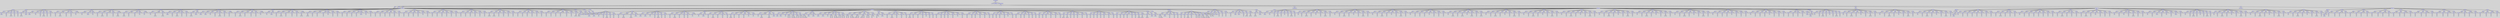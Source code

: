 digraph {

	ordering=out;
	ranksep=.4;
	bgcolor="lightgrey"; node [shape=box, fixedsize=false, fontsize=12, fontname="Helvetica-bold", fontcolor="blue"
		width=.25, height=.25, color="black", fillcolor="white", style="filled, solid, bold"];
	edge [arrowsize=.5, color="black", style="bold"]

  n0 [label="LIST_FUNCTIONS"];
  n1 [label="main"];
  n1 [label="main"];
  n2 [label="void"];
  n3 [label="LIST_ARGUMENTS"];
  n4 [label="LIST_INSTRUCTIONS"];
  n4 [label="LIST_INSTRUCTIONS"];
  n5 [label="Song"];
  n5 [label="Song"];
  n6 [label="Beat"];
  n6 [label="Beat"];
  n7 [label="4"];
  n8 [label="4"];
  n9 [label="Speed"];
  n9 [label="Speed"];
  n10 [label="120"];
  n11 [label="Track"];
  n11 [label="Track"];
  n12 [label="\"Ocarina\""];
  n13 [label="COMPAS_LIST"];
  n13 [label="COMPAS_LIST"];
  n14 [label="COMPAS"];
  n14 [label="COMPAS"];
  n15 [label="NOTES"];
  n15 [label="NOTES"];
  n16 [label="NOTE_LIST"];
  n16 [label="NOTE_LIST"];
  n17 [label="Silence"];
  n18 [label="b"];
  n19 [label="NOTES"];
  n19 [label="NOTES"];
  n20 [label="NOTE_LIST"];
  n20 [label="NOTE_LIST"];
  n21 [label="Sol"];
  n21 [label="Sol"];
  n22 [label="6"];
  n23 [label="c"];
  n24 [label="NOTES"];
  n24 [label="NOTES"];
  n25 [label="NOTE_LIST"];
  n25 [label="NOTE_LIST"];
  n26 [label="Fa"];
  n26 [label="Fa"];
  n27 [label="#"];
  n28 [label="6"];
  n29 [label="NOTES"];
  n29 [label="NOTES"];
  n30 [label="NOTE_LIST"];
  n30 [label="NOTE_LIST"];
  n31 [label="Mi"];
  n31 [label="Mi"];
  n32 [label="6"];
  n33 [label="NOTES"];
  n33 [label="NOTES"];
  n34 [label="NOTE_LIST"];
  n34 [label="NOTE_LIST"];
  n35 [label="Mi"];
  n35 [label="Mi"];
  n36 [label="6"];
  n37 [label="COMPAS"];
  n37 [label="COMPAS"];
  n38 [label="NOTES"];
  n38 [label="NOTES"];
  n39 [label="NOTE_LIST"];
  n39 [label="NOTE_LIST"];
  n40 [label="Fa"];
  n40 [label="Fa"];
  n41 [label="#"];
  n42 [label="6"];
  n43 [label="b"];
  n44 [label="NOTES"];
  n44 [label="NOTES"];
  n45 [label="NOTE_LIST"];
  n45 [label="NOTE_LIST"];
  n46 [label="Silence"];
  n47 [label="COMPAS"];
  n47 [label="COMPAS"];
  n48 [label="NOTES"];
  n48 [label="NOTES"];
  n49 [label="NOTE_LIST"];
  n49 [label="NOTE_LIST"];
  n50 [label="Silence"];
  n51 [label="n"];
  n52 [label="*"];
  n53 [label="NOTES"];
  n53 [label="NOTES"];
  n54 [label="NOTE_LIST"];
  n54 [label="NOTE_LIST"];
  n55 [label="La"];
  n56 [label="c"];
  n57 [label="NOTES"];
  n57 [label="NOTES"];
  n58 [label="NOTE_LIST"];
  n58 [label="NOTE_LIST"];
  n59 [label="Sol"];
  n59 [label="Sol"];
  n60 [label="6"];
  n61 [label="NOTES"];
  n61 [label="NOTES"];
  n62 [label="NOTE_LIST"];
  n62 [label="NOTE_LIST"];
  n63 [label="Fa"];
  n63 [label="Fa"];
  n64 [label="#"];
  n65 [label="6"];
  n66 [label="NOTES"];
  n66 [label="NOTES"];
  n67 [label="NOTE_LIST"];
  n67 [label="NOTE_LIST"];
  n68 [label="Mi"];
  n68 [label="Mi"];
  n69 [label="6"];
  n70 [label="NOTES"];
  n70 [label="NOTES"];
  n71 [label="NOTE_LIST"];
  n71 [label="NOTE_LIST"];
  n72 [label="Mi"];
  n72 [label="Mi"];
  n73 [label="6"];
  n74 [label="~"];
  n75 [label="COMPAS"];
  n75 [label="COMPAS"];
  n76 [label="NOTES"];
  n76 [label="NOTES"];
  n77 [label="NOTE_LIST"];
  n77 [label="NOTE_LIST"];
  n78 [label="Mi"];
  n78 [label="Mi"];
  n79 [label="6"];
  n80 [label="c"];
  n81 [label="NOTES"];
  n81 [label="NOTES"];
  n82 [label="NOTE_LIST"];
  n82 [label="NOTE_LIST"];
  n83 [label="Fa"];
  n83 [label="Fa"];
  n84 [label="#"];
  n85 [label="6"];
  n86 [label="n"];
  n87 [label="*"];
  n88 [label="NOTES"];
  n88 [label="NOTES"];
  n89 [label="NOTE_LIST"];
  n89 [label="NOTE_LIST"];
  n90 [label="Re"];
  n90 [label="Re"];
  n91 [label="6"];
  n92 [label="n"];
  n93 [label="NOTES"];
  n93 [label="NOTES"];
  n94 [label="NOTE_LIST"];
  n94 [label="NOTE_LIST"];
  n95 [label="Mi"];
  n95 [label="Mi"];
  n96 [label="6"];
  n97 [label="c"];
  n98 [label="NOTES"];
  n98 [label="NOTES"];
  n99 [label="NOTE_LIST"];
  n99 [label="NOTE_LIST"];
  n100 [label="La"];
  n101 [label="c"];
  n102 [label="~"];
  n103 [label="COMPAS"];
  n103 [label="COMPAS"];
  n104 [label="NOTES"];
  n104 [label="NOTES"];
  n105 [label="NOTE_LIST"];
  n105 [label="NOTE_LIST"];
  n106 [label="La"];
  n107 [label="b"];
  n108 [label="*"];
  n109 [label="NOTES"];
  n109 [label="NOTES"];
  n110 [label="NOTE_LIST"];
  n110 [label="NOTE_LIST"];
  n111 [label="Silence"];
  n112 [label="c"];
  n113 [label="NOTES"];
  n113 [label="NOTES"];
  n114 [label="NOTE_LIST"];
  n114 [label="NOTE_LIST"];
  n115 [label="La"];
  n116 [label="c"];
  n117 [label="COMPAS"];
  n117 [label="COMPAS"];
  n118 [label="NOTES"];
  n118 [label="NOTES"];
  n119 [label="NOTE_LIST"];
  n119 [label="NOTE_LIST"];
  n120 [label="Mi"];
  n120 [label="Mi"];
  n121 [label="6"];
  n122 [label="n"];
  n123 [label="NOTES"];
  n123 [label="NOTES"];
  n124 [label="NOTE_LIST"];
  n124 [label="NOTE_LIST"];
  n125 [label="Fa"];
  n125 [label="Fa"];
  n126 [label="#"];
  n127 [label="6"];
  n128 [label="c"];
  n129 [label="NOTES"];
  n129 [label="NOTES"];
  n130 [label="NOTE_LIST"];
  n130 [label="NOTE_LIST"];
  n131 [label="Sol"];
  n131 [label="Sol"];
  n132 [label="6"];
  n133 [label="n"];
  n134 [label="*"];
  n135 [label="NOTES"];
  n135 [label="NOTES"];
  n136 [label="NOTE_LIST"];
  n136 [label="NOTE_LIST"];
  n137 [label="Mi"];
  n137 [label="Mi"];
  n138 [label="6"];
  n139 [label="c"];
  n140 [label="NOTES"];
  n140 [label="NOTES"];
  n141 [label="NOTE_LIST"];
  n141 [label="NOTE_LIST"];
  n142 [label="Do"];
  n142 [label="Do"];
  n143 [label="#"];
  n144 [label="6"];
  n145 [label="c"];
  n146 [label="~"];
  n147 [label="COMPAS"];
  n147 [label="COMPAS"];
  n148 [label="NOTES"];
  n148 [label="NOTES"];
  n149 [label="NOTE_LIST"];
  n149 [label="NOTE_LIST"];
  n150 [label="Do"];
  n150 [label="Do"];
  n151 [label="#"];
  n152 [label="6"];
  n153 [label="c"];
  n154 [label="NOTES"];
  n154 [label="NOTES"];
  n155 [label="NOTE_LIST"];
  n155 [label="NOTE_LIST"];
  n156 [label="Re"];
  n156 [label="Re"];
  n157 [label="6"];
  n158 [label="n"];
  n159 [label="*"];
  n160 [label="NOTES"];
  n160 [label="NOTES"];
  n161 [label="NOTE_LIST"];
  n161 [label="NOTE_LIST"];
  n162 [label="Mi"];
  n162 [label="Mi"];
  n163 [label="6"];
  n164 [label="n"];
  n165 [label="NOTES"];
  n165 [label="NOTES"];
  n166 [label="NOTE_LIST"];
  n166 [label="NOTE_LIST"];
  n167 [label="La"];
  n168 [label="c"];
  n169 [label="NOTES"];
  n169 [label="NOTES"];
  n170 [label="NOTE_LIST"];
  n170 [label="NOTE_LIST"];
  n171 [label="La"];
  n172 [label="c"];
  n173 [label="~"];
  n174 [label="COMPAS"];
  n174 [label="COMPAS"];
  n175 [label="NOTES"];
  n175 [label="NOTES"];
  n176 [label="NOTE_LIST"];
  n176 [label="NOTE_LIST"];
  n177 [label="La"];
  n178 [label="c"];
  n179 [label="NOTES"];
  n179 [label="NOTES"];
  n180 [label="NOTE_LIST"];
  n180 [label="NOTE_LIST"];
  n181 [label="Fa"];
  n181 [label="Fa"];
  n182 [label="#"];
  n183 [label="6"];
  n184 [label="n"];
  n185 [label="*"];
  n186 [label="~"];
  n187 [label="NOTES"];
  n187 [label="NOTES"];
  n188 [label="NOTE_LIST"];
  n188 [label="NOTE_LIST"];
  n189 [label="Fa"];
  n189 [label="Fa"];
  n190 [label="#"];
  n191 [label="6"];
  n192 [label="b"];
  n193 [label="COMPAS"];
  n193 [label="COMPAS"];
  n194 [label="NOTES"];
  n194 [label="NOTES"];
  n195 [label="NOTE_LIST"];
  n195 [label="NOTE_LIST"];
  n196 [label="Silence"];
  n197 [label="b"];
  n198 [label="NOTES"];
  n198 [label="NOTES"];
  n199 [label="NOTE_LIST"];
  n199 [label="NOTE_LIST"];
  n200 [label="Sol"];
  n200 [label="Sol"];
  n201 [label="6"];
  n202 [label="c"];
  n203 [label="NOTES"];
  n203 [label="NOTES"];
  n204 [label="NOTE_LIST"];
  n204 [label="NOTE_LIST"];
  n205 [label="Fa"];
  n205 [label="Fa"];
  n206 [label="#"];
  n207 [label="6"];
  n208 [label="c"];
  n209 [label="NOTES"];
  n209 [label="NOTES"];
  n210 [label="NOTE_LIST"];
  n210 [label="NOTE_LIST"];
  n211 [label="Mi"];
  n211 [label="Mi"];
  n212 [label="6"];
  n213 [label="c"];
  n214 [label="NOTES"];
  n214 [label="NOTES"];
  n215 [label="NOTE_LIST"];
  n215 [label="NOTE_LIST"];
  n216 [label="Mi"];
  n216 [label="Mi"];
  n217 [label="6"];
  n218 [label="c"];
  n219 [label="COMPAS"];
  n219 [label="COMPAS"];
  n220 [label="NOTES"];
  n220 [label="NOTES"];
  n221 [label="NOTE_LIST"];
  n221 [label="NOTE_LIST"];
  n222 [label="Fa"];
  n222 [label="Fa"];
  n223 [label="#"];
  n224 [label="6"];
  n225 [label="b"];
  n226 [label="NOTES"];
  n226 [label="NOTES"];
  n227 [label="NOTE_LIST"];
  n227 [label="NOTE_LIST"];
  n228 [label="Silence"];
  n229 [label="b"];
  n230 [label="COMPAS"];
  n230 [label="COMPAS"];
  n231 [label="NOTES"];
  n231 [label="NOTES"];
  n232 [label="NOTE_LIST"];
  n232 [label="NOTE_LIST"];
  n233 [label="Silence"];
  n234 [label="n"];
  n235 [label="NOTES"];
  n235 [label="NOTES"];
  n236 [label="NOTE_LIST"];
  n236 [label="NOTE_LIST"];
  n237 [label="Silence"];
  n238 [label="c"];
  n239 [label="NOTES"];
  n239 [label="NOTES"];
  n240 [label="NOTE_LIST"];
  n240 [label="NOTE_LIST"];
  n241 [label="La"];
  n242 [label="c"];
  n243 [label="NOTES"];
  n243 [label="NOTES"];
  n244 [label="NOTE_LIST"];
  n244 [label="NOTE_LIST"];
  n245 [label="Sol"];
  n245 [label="Sol"];
  n246 [label="6"];
  n247 [label="c"];
  n248 [label="NOTES"];
  n248 [label="NOTES"];
  n249 [label="NOTE_LIST"];
  n249 [label="NOTE_LIST"];
  n250 [label="Fa"];
  n250 [label="Fa"];
  n251 [label="#"];
  n252 [label="6"];
  n253 [label="c"];
  n254 [label="NOTES"];
  n254 [label="NOTES"];
  n255 [label="NOTE_LIST"];
  n255 [label="NOTE_LIST"];
  n256 [label="Mi"];
  n256 [label="Mi"];
  n257 [label="6"];
  n258 [label="c"];
  n259 [label="NOTES"];
  n259 [label="NOTES"];
  n260 [label="NOTE_LIST"];
  n260 [label="NOTE_LIST"];
  n261 [label="Mi"];
  n261 [label="Mi"];
  n262 [label="6"];
  n263 [label="c"];
  n264 [label="~"];
  n265 [label="COMPAS"];
  n265 [label="COMPAS"];
  n266 [label="NOTES"];
  n266 [label="NOTES"];
  n267 [label="NOTE_LIST"];
  n267 [label="NOTE_LIST"];
  n268 [label="Mi"];
  n268 [label="Mi"];
  n269 [label="6"];
  n270 [label="n"];
  n271 [label="NOTES"];
  n271 [label="NOTES"];
  n272 [label="NOTE_LIST"];
  n272 [label="NOTE_LIST"];
  n273 [label="Fa"];
  n273 [label="Fa"];
  n274 [label="#"];
  n275 [label="6"];
  n276 [label="c"];
  n277 [label="NOTES"];
  n277 [label="NOTES"];
  n278 [label="NOTE_LIST"];
  n278 [label="NOTE_LIST"];
  n279 [label="Re"];
  n279 [label="Re"];
  n280 [label="6"];
  n281 [label="c"];
  n282 [label="~"];
  n283 [label="NOTES"];
  n283 [label="NOTES"];
  n284 [label="NOTE_LIST"];
  n284 [label="NOTE_LIST"];
  n285 [label="Re"];
  n285 [label="Re"];
  n286 [label="6"];
  n287 [label="n"];
  n288 [label="NOTES"];
  n288 [label="NOTES"];
  n289 [label="NOTE_LIST"];
  n289 [label="NOTE_LIST"];
  n290 [label="Mi"];
  n290 [label="Mi"];
  n291 [label="6"];
  n292 [label="c"];
  n293 [label="NOTES"];
  n293 [label="NOTES"];
  n294 [label="NOTE_LIST"];
  n294 [label="NOTE_LIST"];
  n295 [label="La"];
  n296 [label="c"];
  n297 [label="~"];
  n298 [label="COMPAS"];
  n298 [label="COMPAS"];
  n299 [label="NOTES"];
  n299 [label="NOTES"];
  n300 [label="NOTE_LIST"];
  n300 [label="NOTE_LIST"];
  n301 [label="La"];
  n302 [label="b"];
  n303 [label="NOTES"];
  n303 [label="NOTES"];
  n304 [label="NOTE_LIST"];
  n304 [label="NOTE_LIST"];
  n305 [label="Silence"];
  n306 [label="b"];
  n307 [label="COMPAS"];
  n307 [label="COMPAS"];
  n308 [label="NOTES"];
  n308 [label="NOTES"];
  n309 [label="NOTE_LIST"];
  n309 [label="NOTE_LIST"];
  n310 [label="Mi"];
  n310 [label="Mi"];
  n311 [label="6"];
  n312 [label="n"];
  n313 [label="NOTES"];
  n313 [label="NOTES"];
  n314 [label="NOTE_LIST"];
  n314 [label="NOTE_LIST"];
  n315 [label="Fa"];
  n315 [label="Fa"];
  n316 [label="#"];
  n317 [label="6"];
  n318 [label="c"];
  n319 [label="NOTES"];
  n319 [label="NOTES"];
  n320 [label="NOTE_LIST"];
  n320 [label="NOTE_LIST"];
  n321 [label="Sol"];
  n321 [label="Sol"];
  n322 [label="6"];
  n323 [label="c"];
  n324 [label="~"];
  n325 [label="NOTES"];
  n325 [label="NOTES"];
  n326 [label="NOTE_LIST"];
  n326 [label="NOTE_LIST"];
  n327 [label="Sol"];
  n327 [label="Sol"];
  n328 [label="6"];
  n329 [label="n"];
  n330 [label="NOTES"];
  n330 [label="NOTES"];
  n331 [label="NOTE_LIST"];
  n331 [label="NOTE_LIST"];
  n332 [label="Mi"];
  n332 [label="Mi"];
  n333 [label="6"];
  n334 [label="c"];
  n335 [label="NOTES"];
  n335 [label="NOTES"];
  n336 [label="NOTE_LIST"];
  n336 [label="NOTE_LIST"];
  n337 [label="Do"];
  n337 [label="Do"];
  n338 [label="#"];
  n339 [label="6"];
  n340 [label="c"];
  n341 [label="~"];
  n342 [label="COMPAS"];
  n342 [label="COMPAS"];
  n343 [label="NOTES"];
  n343 [label="NOTES"];
  n344 [label="NOTE_LIST"];
  n344 [label="NOTE_LIST"];
  n345 [label="Do"];
  n345 [label="Do"];
  n346 [label="#"];
  n347 [label="6"];
  n348 [label="n"];
  n349 [label="NOTES"];
  n349 [label="NOTES"];
  n350 [label="NOTE_LIST"];
  n350 [label="NOTE_LIST"];
  n351 [label="Re"];
  n351 [label="Re"];
  n352 [label="6"];
  n353 [label="c"];
  n354 [label="NOTES"];
  n354 [label="NOTES"];
  n355 [label="NOTE_LIST"];
  n355 [label="NOTE_LIST"];
  n356 [label="Mi"];
  n356 [label="Mi"];
  n357 [label="6"];
  n358 [label="c"];
  n359 [label="~"];
  n360 [label="NOTES"];
  n360 [label="NOTES"];
  n361 [label="NOTE_LIST"];
  n361 [label="NOTE_LIST"];
  n362 [label="Mi"];
  n362 [label="Mi"];
  n363 [label="6"];
  n364 [label="c"];
  n365 [label="NOTES"];
  n365 [label="NOTES"];
  n366 [label="NOTE_LIST"];
  n366 [label="NOTE_LIST"];
  n367 [label="La"];
  n368 [label="c"];
  n369 [label="NOTES"];
  n369 [label="NOTES"];
  n370 [label="NOTE_LIST"];
  n370 [label="NOTE_LIST"];
  n371 [label="Re"];
  n371 [label="Re"];
  n372 [label="6"];
  n373 [label="c"];
  n374 [label="NOTES"];
  n374 [label="NOTES"];
  n375 [label="NOTE_LIST"];
  n375 [label="NOTE_LIST"];
  n376 [label="Mi"];
  n376 [label="Mi"];
  n377 [label="6"];
  n378 [label="c"];
  n379 [label="COMPAS"];
  n379 [label="COMPAS"];
  n380 [label="NOTES"];
  n380 [label="NOTES"];
  n381 [label="NOTE_LIST"];
  n381 [label="NOTE_LIST"];
  n382 [label="Fa"];
  n382 [label="Fa"];
  n383 [label="6"];
  n384 [label="c"];
  n385 [label="NOTES"];
  n385 [label="NOTES"];
  n386 [label="NOTE_LIST"];
  n386 [label="NOTE_LIST"];
  n387 [label="Mi"];
  n387 [label="Mi"];
  n388 [label="6"];
  n389 [label="c"];
  n390 [label="NOTES"];
  n390 [label="NOTES"];
  n391 [label="NOTE_LIST"];
  n391 [label="NOTE_LIST"];
  n392 [label="Re"];
  n392 [label="Re"];
  n393 [label="6"];
  n394 [label="c"];
  n395 [label="NOTES"];
  n395 [label="NOTES"];
  n396 [label="NOTE_LIST"];
  n396 [label="NOTE_LIST"];
  n397 [label="Do"];
  n397 [label="Do"];
  n398 [label="6"];
  n399 [label="c"];
  n400 [label="NOTES"];
  n400 [label="NOTES"];
  n401 [label="NOTE_LIST"];
  n401 [label="NOTE_LIST"];
  n402 [label="Silence"];
  n403 [label="n"];
  n404 [label="NOTES"];
  n404 [label="NOTES"];
  n405 [label="NOTE_LIST"];
  n405 [label="NOTE_LIST"];
  n406 [label="La"];
  n407 [label="c"];
  n408 [label="NOTES"];
  n408 [label="NOTES"];
  n409 [label="NOTE_LIST"];
  n409 [label="NOTE_LIST"];
  n410 [label="Si"];
  n410 [label="Si"];
  n411 [label="&"];
  n412 [label="c"];
  n413 [label="COMPAS"];
  n413 [label="COMPAS"];
  n414 [label="NOTES"];
  n414 [label="NOTES"];
  n415 [label="NOTE_LIST"];
  n415 [label="NOTE_LIST"];
  n416 [label="Do"];
  n416 [label="Do"];
  n417 [label="6"];
  n418 [label="n"];
  n419 [label="NOTES"];
  n419 [label="NOTES"];
  n420 [label="NOTE_LIST"];
  n420 [label="NOTE_LIST"];
  n421 [label="Fa"];
  n421 [label="Fa"];
  n422 [label="6"];
  n423 [label="n"];
  n424 [label="NOTES"];
  n424 [label="NOTES"];
  n425 [label="NOTE_LIST"];
  n425 [label="NOTE_LIST"];
  n426 [label="Mi"];
  n426 [label="Mi"];
  n427 [label="6"];
  n428 [label="c"];
  n429 [label="NOTES"];
  n429 [label="NOTES"];
  n430 [label="NOTE_LIST"];
  n430 [label="NOTE_LIST"];
  n431 [label="Re"];
  n431 [label="Re"];
  n432 [label="6"];
  n433 [label="c"];
  n434 [label="NOTES"];
  n434 [label="NOTES"];
  n435 [label="NOTE_LIST"];
  n435 [label="NOTE_LIST"];
  n436 [label="Re"];
  n436 [label="Re"];
  n437 [label="6"];
  n438 [label="c"];
  n439 [label="NOTES"];
  n439 [label="NOTES"];
  n440 [label="NOTE_LIST"];
  n440 [label="NOTE_LIST"];
  n441 [label="Do"];
  n441 [label="Do"];
  n442 [label="6"];
  n443 [label="c"];
  n444 [label="COMPAS"];
  n444 [label="COMPAS"];
  n445 [label="NOTES"];
  n445 [label="NOTES"];
  n446 [label="NOTE_LIST"];
  n446 [label="NOTE_LIST"];
  n447 [label="Re"];
  n447 [label="Re"];
  n448 [label="6"];
  n449 [label="c"];
  n450 [label="NOTES"];
  n450 [label="NOTES"];
  n451 [label="NOTE_LIST"];
  n451 [label="NOTE_LIST"];
  n452 [label="Do"];
  n452 [label="Do"];
  n453 [label="6"];
  n454 [label="c"];
  n455 [label="NOTES"];
  n455 [label="NOTES"];
  n456 [label="NOTE_LIST"];
  n456 [label="NOTE_LIST"];
  n457 [label="Do"];
  n457 [label="Do"];
  n458 [label="6"];
  n459 [label="n"];
  n460 [label="NOTES"];
  n460 [label="NOTES"];
  n461 [label="NOTE_LIST"];
  n461 [label="NOTE_LIST"];
  n462 [label="Do"];
  n462 [label="Do"];
  n463 [label="6"];
  n464 [label="n"];
  n465 [label="NOTES"];
  n465 [label="NOTES"];
  n466 [label="NOTE_LIST"];
  n466 [label="NOTE_LIST"];
  n467 [label="La"];
  n468 [label="c"];
  n469 [label="NOTES"];
  n469 [label="NOTES"];
  n470 [label="NOTE_LIST"];
  n470 [label="NOTE_LIST"];
  n471 [label="Si"];
  n471 [label="Si"];
  n472 [label="&"];
  n473 [label="c"];
  n474 [label="COMPAS"];
  n474 [label="COMPAS"];
  n475 [label="NOTES"];
  n475 [label="NOTES"];
  n476 [label="NOTE_LIST"];
  n476 [label="NOTE_LIST"];
  n477 [label="Do"];
  n477 [label="Do"];
  n478 [label="6"];
  n479 [label="n"];
  n480 [label="NOTES"];
  n480 [label="NOTES"];
  n481 [label="NOTE_LIST"];
  n481 [label="NOTE_LIST"];
  n482 [label="Fa"];
  n482 [label="Fa"];
  n483 [label="6"];
  n484 [label="n"];
  n485 [label="NOTES"];
  n485 [label="NOTES"];
  n486 [label="NOTE_LIST"];
  n486 [label="NOTE_LIST"];
  n487 [label="Sol"];
  n487 [label="Sol"];
  n488 [label="6"];
  n489 [label="c"];
  n490 [label="NOTES"];
  n490 [label="NOTES"];
  n491 [label="NOTE_LIST"];
  n491 [label="NOTE_LIST"];
  n492 [label="Fa"];
  n492 [label="Fa"];
  n493 [label="6"];
  n494 [label="c"];
  n495 [label="NOTES"];
  n495 [label="NOTES"];
  n496 [label="NOTE_LIST"];
  n496 [label="NOTE_LIST"];
  n497 [label="Mi"];
  n497 [label="Mi"];
  n498 [label="6"];
  n499 [label="c"];
  n500 [label="NOTES"];
  n500 [label="NOTES"];
  n501 [label="NOTE_LIST"];
  n501 [label="NOTE_LIST"];
  n502 [label="Re"];
  n502 [label="Re"];
  n503 [label="6"];
  n504 [label="c"];
  n505 [label="COMPAS"];
  n505 [label="COMPAS"];
  n506 [label="NOTES"];
  n506 [label="NOTES"];
  n507 [label="NOTE_LIST"];
  n507 [label="NOTE_LIST"];
  n508 [label="Re"];
  n508 [label="Re"];
  n509 [label="6"];
  n510 [label="c"];
  n511 [label="NOTES"];
  n511 [label="NOTES"];
  n512 [label="NOTE_LIST"];
  n512 [label="NOTE_LIST"];
  n513 [label="Mi"];
  n513 [label="Mi"];
  n514 [label="6"];
  n515 [label="c"];
  n516 [label="NOTES"];
  n516 [label="NOTES"];
  n517 [label="NOTE_LIST"];
  n517 [label="NOTE_LIST"];
  n518 [label="Fa"];
  n518 [label="Fa"];
  n519 [label="6"];
  n520 [label="n"];
  n521 [label="NOTES"];
  n521 [label="NOTES"];
  n522 [label="NOTE_LIST"];
  n522 [label="NOTE_LIST"];
  n523 [label="Fa"];
  n523 [label="Fa"];
  n524 [label="6"];
  n525 [label="n"];
  n526 [label="NOTES"];
  n526 [label="NOTES"];
  n527 [label="NOTE_LIST"];
  n527 [label="NOTE_LIST"];
  n528 [label="Sol"];
  n528 [label="Sol"];
  n529 [label="6"];
  n530 [label="c"];
  n531 [label="NOTES"];
  n531 [label="NOTES"];
  n532 [label="NOTE_LIST"];
  n532 [label="NOTE_LIST"];
  n533 [label="La"];
  n533 [label="La"];
  n534 [label="6"];
  n535 [label="c"];
  n536 [label="COMPAS"];
  n536 [label="COMPAS"];
  n537 [label="NOTES"];
  n537 [label="NOTES"];
  n538 [label="NOTE_LIST"];
  n538 [label="NOTE_LIST"];
  n539 [label="Si"];
  n539 [label="Si"];
  n540 [label="&"];
  n541 [label="6"];
  n542 [label="c"];
  n543 [label="NOTES"];
  n543 [label="NOTES"];
  n544 [label="NOTE_LIST"];
  n544 [label="NOTE_LIST"];
  n545 [label="Si"];
  n545 [label="Si"];
  n546 [label="&"];
  n547 [label="6"];
  n548 [label="c"];
  n549 [label="NOTES"];
  n549 [label="NOTES"];
  n550 [label="NOTE_LIST"];
  n550 [label="NOTE_LIST"];
  n551 [label="La"];
  n551 [label="La"];
  n552 [label="6"];
  n553 [label="n"];
  n554 [label="NOTES"];
  n554 [label="NOTES"];
  n555 [label="NOTE_LIST"];
  n555 [label="NOTE_LIST"];
  n556 [label="Sol"];
  n556 [label="Sol"];
  n557 [label="6"];
  n558 [label="n"];
  n559 [label="NOTES"];
  n559 [label="NOTES"];
  n560 [label="NOTE_LIST"];
  n560 [label="NOTE_LIST"];
  n561 [label="Fa"];
  n561 [label="Fa"];
  n562 [label="6"];
  n563 [label="c"];
  n564 [label="NOTES"];
  n564 [label="NOTES"];
  n565 [label="NOTE_LIST"];
  n565 [label="NOTE_LIST"];
  n566 [label="Sol"];
  n566 [label="Sol"];
  n567 [label="6"];
  n568 [label="c"];
  n569 [label="COMPAS"];
  n569 [label="COMPAS"];
  n570 [label="NOTES"];
  n570 [label="NOTES"];
  n571 [label="NOTE_LIST"];
  n571 [label="NOTE_LIST"];
  n572 [label="La"];
  n572 [label="La"];
  n573 [label="6"];
  n574 [label="c"];
  n575 [label="NOTES"];
  n575 [label="NOTES"];
  n576 [label="NOTE_LIST"];
  n576 [label="NOTE_LIST"];
  n577 [label="La"];
  n577 [label="La"];
  n578 [label="6"];
  n579 [label="c"];
  n580 [label="NOTES"];
  n580 [label="NOTES"];
  n581 [label="NOTE_LIST"];
  n581 [label="NOTE_LIST"];
  n582 [label="Sol"];
  n582 [label="Sol"];
  n583 [label="6"];
  n584 [label="n"];
  n585 [label="NOTES"];
  n585 [label="NOTES"];
  n586 [label="NOTE_LIST"];
  n586 [label="NOTE_LIST"];
  n587 [label="Fa"];
  n587 [label="Fa"];
  n588 [label="6"];
  n589 [label="n"];
  n590 [label="NOTES"];
  n590 [label="NOTES"];
  n591 [label="NOTE_LIST"];
  n591 [label="NOTE_LIST"];
  n592 [label="Re"];
  n592 [label="Re"];
  n593 [label="6"];
  n594 [label="c"];
  n595 [label="NOTES"];
  n595 [label="NOTES"];
  n596 [label="NOTE_LIST"];
  n596 [label="NOTE_LIST"];
  n597 [label="Do"];
  n597 [label="Do"];
  n598 [label="6"];
  n599 [label="c"];
  n600 [label="COMPAS"];
  n600 [label="COMPAS"];
  n601 [label="NOTES"];
  n601 [label="NOTES"];
  n602 [label="NOTE_LIST"];
  n602 [label="NOTE_LIST"];
  n603 [label="Re"];
  n603 [label="Re"];
  n604 [label="6"];
  n605 [label="c"];
  n606 [label="NOTES"];
  n606 [label="NOTES"];
  n607 [label="NOTE_LIST"];
  n607 [label="NOTE_LIST"];
  n608 [label="Fa"];
  n608 [label="Fa"];
  n609 [label="6"];
  n610 [label="c"];
  n611 [label="NOTES"];
  n611 [label="NOTES"];
  n612 [label="NOTE_LIST"];
  n612 [label="NOTE_LIST"];
  n613 [label="Fa"];
  n613 [label="Fa"];
  n614 [label="6"];
  n615 [label="c"];
  n616 [label="NOTES"];
  n616 [label="NOTES"];
  n617 [label="NOTE_LIST"];
  n617 [label="NOTE_LIST"];
  n618 [label="Mi"];
  n618 [label="Mi"];
  n619 [label="6"];
  n620 [label="c"];
  n621 [label="~"];
  n622 [label="NOTES"];
  n622 [label="NOTES"];
  n623 [label="NOTE_LIST"];
  n623 [label="NOTE_LIST"];
  n624 [label="Mi"];
  n624 [label="Mi"];
  n625 [label="6"];
  n626 [label="c"];
  n627 [label="NOTES"];
  n627 [label="NOTES"];
  n628 [label="NOTE_LIST"];
  n628 [label="NOTE_LIST"];
  n629 [label="Mi"];
  n629 [label="Mi"];
  n630 [label="6"];
  n631 [label="c"];
  n632 [label="NOTES"];
  n632 [label="NOTES"];
  n633 [label="NOTE_LIST"];
  n633 [label="NOTE_LIST"];
  n634 [label="Fa"];
  n634 [label="Fa"];
  n635 [label="#"];
  n636 [label="6"];
  n637 [label="c"];
  n638 [label="NOTES"];
  n638 [label="NOTES"];
  n639 [label="NOTE_LIST"];
  n639 [label="NOTE_LIST"];
  n640 [label="Fa"];
  n640 [label="Fa"];
  n641 [label="#"];
  n642 [label="6"];
  n643 [label="c"];
  n644 [label="COMPAS"];
  n644 [label="COMPAS"];
  n645 [label="NOTES"];
  n645 [label="NOTES"];
  n646 [label="NOTE_LIST"];
  n646 [label="NOTE_LIST"];
  n647 [label="Silence"];
  n648 [label="r"];
  n649 [label="COMPAS"];
  n649 [label="COMPAS"];
  n650 [label="NOTES"];
  n650 [label="NOTES"];
  n651 [label="NOTE_LIST"];
  n651 [label="NOTE_LIST"];
  n652 [label="Silence"];
  n653 [label="COMPAS"];
  n653 [label="COMPAS"];
  n654 [label="NOTES"];
  n654 [label="NOTES"];
  n655 [label="NOTE_LIST"];
  n655 [label="NOTE_LIST"];
  n656 [label="Silence"];
  n657 [label="REPETITION"];
  n657 [label="REPETITION"];
  n658 [label="COMPAS"];
  n658 [label="COMPAS"];
  n659 [label="NOTES"];
  n659 [label="NOTES"];
  n660 [label="NOTE_LIST"];
  n660 [label="NOTE_LIST"];
  n661 [label="Silence"];
  n662 [label="n"];
  n663 [label="NOTES"];
  n663 [label="NOTES"];
  n664 [label="NOTE_LIST"];
  n664 [label="NOTE_LIST"];
  n665 [label="Silence"];
  n666 [label="c"];
  n667 [label="NOTES"];
  n667 [label="NOTES"];
  n668 [label="NOTE_LIST"];
  n668 [label="NOTE_LIST"];
  n669 [label="La"];
  n670 [label="c"];
  n671 [label="NOTES"];
  n671 [label="NOTES"];
  n672 [label="NOTE_LIST"];
  n672 [label="NOTE_LIST"];
  n673 [label="Sol"];
  n673 [label="Sol"];
  n674 [label="6"];
  n675 [label="NOTES"];
  n675 [label="NOTES"];
  n676 [label="NOTE_LIST"];
  n676 [label="NOTE_LIST"];
  n677 [label="Fa"];
  n677 [label="Fa"];
  n678 [label="#"];
  n679 [label="6"];
  n680 [label="NOTES"];
  n680 [label="NOTES"];
  n681 [label="NOTE_LIST"];
  n681 [label="NOTE_LIST"];
  n682 [label="Mi"];
  n682 [label="Mi"];
  n683 [label="6"];
  n684 [label="NOTES"];
  n684 [label="NOTES"];
  n685 [label="NOTE_LIST"];
  n685 [label="NOTE_LIST"];
  n686 [label="Mi"];
  n686 [label="Mi"];
  n687 [label="6"];
  n688 [label="~"];
  n689 [label="COMPAS"];
  n689 [label="COMPAS"];
  n690 [label="NOTES"];
  n690 [label="NOTES"];
  n691 [label="NOTE_LIST"];
  n691 [label="NOTE_LIST"];
  n692 [label="Mi"];
  n692 [label="Mi"];
  n693 [label="6"];
  n694 [label="sc"];
  n695 [label="NOTES"];
  n695 [label="NOTES"];
  n696 [label="NOTE_LIST"];
  n696 [label="NOTE_LIST"];
  n697 [label="Fa"];
  n697 [label="Fa"];
  n698 [label="#"];
  n699 [label="6"];
  n700 [label="c"];
  n701 [label="*"];
  n702 [label="~"];
  n703 [label="NOTES"];
  n703 [label="NOTES"];
  n704 [label="NOTE_LIST"];
  n704 [label="NOTE_LIST"];
  n705 [label="Fa"];
  n705 [label="Fa"];
  n706 [label="#"];
  n707 [label="6"];
  n708 [label="n"];
  n709 [label="NOTES"];
  n709 [label="NOTES"];
  n710 [label="NOTE_LIST"];
  n710 [label="NOTE_LIST"];
  n711 [label="Silence"];
  n712 [label="b"];
  n713 [label="COMPAS"];
  n713 [label="COMPAS"];
  n714 [label="NOTES"];
  n714 [label="NOTES"];
  n715 [label="NOTE_LIST"];
  n715 [label="NOTE_LIST"];
  n716 [label="Silence"];
  n717 [label="n"];
  n718 [label="NOTES"];
  n718 [label="NOTES"];
  n719 [label="NOTE_LIST"];
  n719 [label="NOTE_LIST"];
  n720 [label="Silence"];
  n721 [label="c"];
  n722 [label="NOTES"];
  n722 [label="NOTES"];
  n723 [label="NOTE_LIST"];
  n723 [label="NOTE_LIST"];
  n724 [label="La"];
  n725 [label="c"];
  n726 [label="NOTES"];
  n726 [label="NOTES"];
  n727 [label="NOTE_LIST"];
  n727 [label="NOTE_LIST"];
  n728 [label="Sol"];
  n728 [label="Sol"];
  n729 [label="6"];
  n730 [label="NOTES"];
  n730 [label="NOTES"];
  n731 [label="NOTE_LIST"];
  n731 [label="NOTE_LIST"];
  n732 [label="Fa"];
  n732 [label="Fa"];
  n733 [label="#"];
  n734 [label="6"];
  n735 [label="NOTES"];
  n735 [label="NOTES"];
  n736 [label="NOTE_LIST"];
  n736 [label="NOTE_LIST"];
  n737 [label="Mi"];
  n737 [label="Mi"];
  n738 [label="6"];
  n739 [label="NOTES"];
  n739 [label="NOTES"];
  n740 [label="NOTE_LIST"];
  n740 [label="NOTE_LIST"];
  n741 [label="Mi"];
  n741 [label="Mi"];
  n742 [label="6"];
  n743 [label="~"];
  n744 [label="COMPAS"];
  n744 [label="COMPAS"];
  n745 [label="NOTES"];
  n745 [label="NOTES"];
  n746 [label="NOTE_LIST"];
  n746 [label="NOTE_LIST"];
  n747 [label="Mi"];
  n747 [label="Mi"];
  n748 [label="6"];
  n749 [label="n"];
  n750 [label="NOTES"];
  n750 [label="NOTES"];
  n751 [label="NOTE_LIST"];
  n751 [label="NOTE_LIST"];
  n752 [label="Fa"];
  n752 [label="Fa"];
  n753 [label="#"];
  n754 [label="6"];
  n755 [label="c"];
  n756 [label="NOTES"];
  n756 [label="NOTES"];
  n757 [label="NOTE_LIST"];
  n757 [label="NOTE_LIST"];
  n758 [label="Re"];
  n758 [label="Re"];
  n759 [label="6"];
  n760 [label="~"];
  n761 [label="NOTES"];
  n761 [label="NOTES"];
  n762 [label="NOTE_LIST"];
  n762 [label="NOTE_LIST"];
  n763 [label="Re"];
  n763 [label="Re"];
  n764 [label="6"];
  n765 [label="NOTES"];
  n765 [label="NOTES"];
  n766 [label="NOTE_LIST"];
  n766 [label="NOTE_LIST"];
  n767 [label="Mi"];
  n767 [label="Mi"];
  n768 [label="6"];
  n769 [label="n"];
  n770 [label="NOTES"];
  n770 [label="NOTES"];
  n771 [label="NOTE_LIST"];
  n771 [label="NOTE_LIST"];
  n772 [label="La"];
  n773 [label="c"];
  n774 [label="~"];
  n775 [label="COMPAS"];
  n775 [label="COMPAS"];
  n776 [label="NOTES"];
  n776 [label="NOTES"];
  n777 [label="NOTE_LIST"];
  n777 [label="NOTE_LIST"];
  n778 [label="La"];
  n779 [label="b"];
  n780 [label="NOTES"];
  n780 [label="NOTES"];
  n781 [label="NOTE_LIST"];
  n781 [label="NOTE_LIST"];
  n782 [label="Silence"];
  n783 [label="b"];
  n784 [label="COMPAS"];
  n784 [label="COMPAS"];
  n785 [label="NOTES"];
  n785 [label="NOTES"];
  n786 [label="NOTE_LIST"];
  n786 [label="NOTE_LIST"];
  n787 [label="Mi"];
  n787 [label="Mi"];
  n788 [label="6"];
  n789 [label="n"];
  n790 [label="NOTES"];
  n790 [label="NOTES"];
  n791 [label="NOTE_LIST"];
  n791 [label="NOTE_LIST"];
  n792 [label="Fa"];
  n792 [label="Fa"];
  n793 [label="#"];
  n794 [label="6"];
  n795 [label="c"];
  n796 [label="NOTES"];
  n796 [label="NOTES"];
  n797 [label="NOTE_LIST"];
  n797 [label="NOTE_LIST"];
  n798 [label="Sol"];
  n798 [label="Sol"];
  n799 [label="6"];
  n800 [label="~"];
  n801 [label="NOTES"];
  n801 [label="NOTES"];
  n802 [label="NOTE_LIST"];
  n802 [label="NOTE_LIST"];
  n803 [label="Sol"];
  n803 [label="Sol"];
  n804 [label="6"];
  n805 [label="n"];
  n806 [label="NOTES"];
  n806 [label="NOTES"];
  n807 [label="NOTE_LIST"];
  n807 [label="NOTE_LIST"];
  n808 [label="Mi"];
  n808 [label="Mi"];
  n809 [label="6"];
  n810 [label="COMPAS"];
  n810 [label="COMPAS"];
  n811 [label="NOTES"];
  n811 [label="NOTES"];
  n812 [label="NOTE_LIST"];
  n812 [label="NOTE_LIST"];
  n813 [label="Do"];
  n813 [label="Do"];
  n814 [label="#"];
  n815 [label="6"];
  n816 [label="NOTES"];
  n816 [label="NOTES"];
  n817 [label="NOTE_LIST"];
  n817 [label="NOTE_LIST"];
  n818 [label="Re"];
  n818 [label="Re"];
  n819 [label="6"];
  n820 [label="c"];
  n821 [label="NOTES"];
  n821 [label="NOTES"];
  n822 [label="NOTE_LIST"];
  n822 [label="NOTE_LIST"];
  n823 [label="Mi"];
  n823 [label="Mi"];
  n824 [label="6"];
  n825 [label="~"];
  n826 [label="NOTES"];
  n826 [label="NOTES"];
  n827 [label="NOTE_LIST"];
  n827 [label="NOTE_LIST"];
  n828 [label="Mi"];
  n828 [label="Mi"];
  n829 [label="6"];
  n830 [label="n"];
  n831 [label="NOTES"];
  n831 [label="NOTES"];
  n832 [label="NOTE_LIST"];
  n832 [label="NOTE_LIST"];
  n833 [label="La"];
  n834 [label="c"];
  n835 [label="NOTES"];
  n835 [label="NOTES"];
  n836 [label="NOTE_LIST"];
  n836 [label="NOTE_LIST"];
  n837 [label="La"];
  n838 [label="~"];
  n839 [label="COMPAS"];
  n839 [label="COMPAS"];
  n840 [label="NOTES"];
  n840 [label="NOTES"];
  n841 [label="NOTE_LIST"];
  n841 [label="NOTE_LIST"];
  n842 [label="La"];
  n843 [label="NOTES"];
  n843 [label="NOTES"];
  n844 [label="NOTE_LIST"];
  n844 [label="NOTE_LIST"];
  n845 [label="Fa"];
  n845 [label="Fa"];
  n846 [label="#"];
  n847 [label="6"];
  n848 [label="n"];
  n849 [label="*"];
  n850 [label="~"];
  n851 [label="NOTES"];
  n851 [label="NOTES"];
  n852 [label="NOTE_LIST"];
  n852 [label="NOTE_LIST"];
  n853 [label="Fa"];
  n853 [label="Fa"];
  n854 [label="#"];
  n855 [label="6"];
  n856 [label="n"];
  n857 [label="NOTES"];
  n857 [label="NOTES"];
  n858 [label="NOTE_LIST"];
  n858 [label="NOTE_LIST"];
  n859 [label="Silence"];
  n860 [label="COMPAS"];
  n860 [label="COMPAS"];
  n861 [label="NOTES"];
  n861 [label="NOTES"];
  n862 [label="NOTE_LIST"];
  n862 [label="NOTE_LIST"];
  n863 [label="Silence"];
  n864 [label="NOTES"];
  n864 [label="NOTES"];
  n865 [label="NOTE_LIST"];
  n865 [label="NOTE_LIST"];
  n866 [label="Silence"];
  n867 [label="c"];
  n868 [label="NOTES"];
  n868 [label="NOTES"];
  n869 [label="NOTE_LIST"];
  n869 [label="NOTE_LIST"];
  n870 [label="La"];
  n871 [label="NOTES"];
  n871 [label="NOTES"];
  n872 [label="NOTE_LIST"];
  n872 [label="NOTE_LIST"];
  n873 [label="Sol"];
  n873 [label="Sol"];
  n874 [label="6"];
  n875 [label="Si"];
  n875 [label="Si"];
  n876 [label="6"];
  n877 [label="c"];
  n878 [label="NOTES"];
  n878 [label="NOTES"];
  n879 [label="NOTE_LIST"];
  n879 [label="NOTE_LIST"];
  n880 [label="La"];
  n880 [label="La"];
  n881 [label="6"];
  n882 [label="Fa"];
  n882 [label="Fa"];
  n883 [label="#"];
  n884 [label="6"];
  n885 [label="NOTES"];
  n885 [label="NOTES"];
  n886 [label="NOTE_LIST"];
  n886 [label="NOTE_LIST"];
  n887 [label="Sol"];
  n887 [label="Sol"];
  n888 [label="6"];
  n889 [label="Mi"];
  n889 [label="Mi"];
  n890 [label="6"];
  n891 [label="NOTES"];
  n891 [label="NOTES"];
  n892 [label="NOTE_LIST"];
  n892 [label="NOTE_LIST"];
  n893 [label="Sol"];
  n893 [label="Sol"];
  n894 [label="6"];
  n895 [label="Mi"];
  n895 [label="Mi"];
  n896 [label="6"];
  n897 [label="COMPAS"];
  n897 [label="COMPAS"];
  n898 [label="NOTES"];
  n898 [label="NOTES"];
  n899 [label="NOTE_LIST"];
  n899 [label="NOTE_LIST"];
  n900 [label="La"];
  n900 [label="La"];
  n901 [label="6"];
  n902 [label="Fa"];
  n902 [label="Fa"];
  n903 [label="#"];
  n904 [label="6"];
  n905 [label="n"];
  n906 [label="NOTES"];
  n906 [label="NOTES"];
  n907 [label="NOTE_LIST"];
  n907 [label="NOTE_LIST"];
  n908 [label="Silence"];
  n909 [label="n"];
  n910 [label="NOTES"];
  n910 [label="NOTES"];
  n911 [label="NOTE_LIST"];
  n911 [label="NOTE_LIST"];
  n912 [label="Silence"];
  n913 [label="b"];
  n914 [label="COMPAS"];
  n914 [label="COMPAS"];
  n915 [label="NOTES"];
  n915 [label="NOTES"];
  n916 [label="NOTE_LIST"];
  n916 [label="NOTE_LIST"];
  n917 [label="Silence"];
  n918 [label="n"];
  n919 [label="NOTES"];
  n919 [label="NOTES"];
  n920 [label="NOTE_LIST"];
  n920 [label="NOTE_LIST"];
  n921 [label="Silence"];
  n922 [label="c"];
  n923 [label="NOTES"];
  n923 [label="NOTES"];
  n924 [label="NOTE_LIST"];
  n924 [label="NOTE_LIST"];
  n925 [label="La"];
  n926 [label="NOTES"];
  n926 [label="NOTES"];
  n927 [label="NOTE_LIST"];
  n927 [label="NOTE_LIST"];
  n928 [label="Sol"];
  n928 [label="Sol"];
  n929 [label="6"];
  n930 [label="Si"];
  n930 [label="Si"];
  n931 [label="6"];
  n932 [label="c"];
  n933 [label="NOTES"];
  n933 [label="NOTES"];
  n934 [label="NOTE_LIST"];
  n934 [label="NOTE_LIST"];
  n935 [label="La"];
  n935 [label="La"];
  n936 [label="6"];
  n937 [label="Fa"];
  n937 [label="Fa"];
  n938 [label="#"];
  n939 [label="6"];
  n940 [label="NOTES"];
  n940 [label="NOTES"];
  n941 [label="NOTE_LIST"];
  n941 [label="NOTE_LIST"];
  n942 [label="Sol"];
  n942 [label="Sol"];
  n943 [label="6"];
  n944 [label="Mi"];
  n944 [label="Mi"];
  n945 [label="6"];
  n946 [label="NOTES"];
  n946 [label="NOTES"];
  n947 [label="NOTE_LIST"];
  n947 [label="NOTE_LIST"];
  n948 [label="Sol"];
  n948 [label="Sol"];
  n949 [label="6"];
  n950 [label="Mi"];
  n950 [label="Mi"];
  n951 [label="6"];
  n952 [label="~"];
  n953 [label="COMPAS"];
  n953 [label="COMPAS"];
  n954 [label="NOTES"];
  n954 [label="NOTES"];
  n955 [label="NOTE_LIST"];
  n955 [label="NOTE_LIST"];
  n956 [label="Mi"];
  n956 [label="Mi"];
  n957 [label="6"];
  n958 [label="Sol"];
  n958 [label="Sol"];
  n959 [label="6"];
  n960 [label="n"];
  n961 [label="NOTES"];
  n961 [label="NOTES"];
  n962 [label="NOTE_LIST"];
  n962 [label="NOTE_LIST"];
  n963 [label="La"];
  n963 [label="La"];
  n964 [label="6"];
  n965 [label="Fa"];
  n965 [label="Fa"];
  n966 [label="#"];
  n967 [label="6"];
  n968 [label="c"];
  n969 [label="NOTES"];
  n969 [label="NOTES"];
  n970 [label="NOTE_LIST"];
  n970 [label="NOTE_LIST"];
  n971 [label="Fa"];
  n971 [label="Fa"];
  n972 [label="#"];
  n973 [label="6"];
  n974 [label="Re"];
  n974 [label="Re"];
  n975 [label="6"];
  n976 [label="c"];
  n977 [label="~"];
  n978 [label="NOTES"];
  n978 [label="NOTES"];
  n979 [label="NOTE_LIST"];
  n979 [label="NOTE_LIST"];
  n980 [label="Fa"];
  n980 [label="Fa"];
  n981 [label="#"];
  n982 [label="6"];
  n983 [label="Re"];
  n983 [label="Re"];
  n984 [label="6"];
  n985 [label="n"];
  n986 [label="NOTES"];
  n986 [label="NOTES"];
  n987 [label="NOTE_LIST"];
  n987 [label="NOTE_LIST"];
  n988 [label="Sol"];
  n988 [label="Sol"];
  n989 [label="6"];
  n990 [label="Mi"];
  n990 [label="Mi"];
  n991 [label="6"];
  n992 [label="c"];
  n993 [label="NOTES"];
  n993 [label="NOTES"];
  n994 [label="NOTE_LIST"];
  n994 [label="NOTE_LIST"];
  n995 [label="Re"];
  n995 [label="Re"];
  n996 [label="6"];
  n997 [label="La"];
  n998 [label="~"];
  n999 [label="COMPAS"];
  n999 [label="COMPAS"];
  n1000 [label="NOTES"];
  n1000 [label="NOTES"];
  n1001 [label="NOTE_LIST"];
  n1001 [label="NOTE_LIST"];
  n1002 [label="Re"];
  n1002 [label="Re"];
  n1003 [label="6"];
  n1004 [label="La"];
  n1005 [label="b"];
  n1006 [label="NOTES"];
  n1006 [label="NOTES"];
  n1007 [label="NOTE_LIST"];
  n1007 [label="NOTE_LIST"];
  n1008 [label="Silence"];
  n1009 [label="b"];
  n1010 [label="COMPAS"];
  n1010 [label="COMPAS"];
  n1011 [label="NOTES"];
  n1011 [label="NOTES"];
  n1012 [label="NOTE_LIST"];
  n1012 [label="NOTE_LIST"];
  n1013 [label="Mi"];
  n1013 [label="Mi"];
  n1014 [label="6"];
  n1015 [label="n"];
  n1016 [label="NOTES"];
  n1016 [label="NOTES"];
  n1017 [label="NOTE_LIST"];
  n1017 [label="NOTE_LIST"];
  n1018 [label="Fa"];
  n1018 [label="Fa"];
  n1019 [label="#"];
  n1020 [label="6"];
  n1021 [label="c"];
  n1022 [label="NOTES"];
  n1022 [label="NOTES"];
  n1023 [label="NOTE_LIST"];
  n1023 [label="NOTE_LIST"];
  n1024 [label="Sol"];
  n1024 [label="Sol"];
  n1025 [label="6"];
  n1026 [label="~"];
  n1027 [label="NOTES"];
  n1027 [label="NOTES"];
  n1028 [label="NOTE_LIST"];
  n1028 [label="NOTE_LIST"];
  n1029 [label="Sol"];
  n1029 [label="Sol"];
  n1030 [label="6"];
  n1031 [label="n"];
  n1032 [label="NOTES"];
  n1032 [label="NOTES"];
  n1033 [label="NOTE_LIST"];
  n1033 [label="NOTE_LIST"];
  n1034 [label="Mi"];
  n1034 [label="Mi"];
  n1035 [label="6"];
  n1036 [label="COMPAS"];
  n1036 [label="COMPAS"];
  n1037 [label="NOTES"];
  n1037 [label="NOTES"];
  n1038 [label="NOTE_LIST"];
  n1038 [label="NOTE_LIST"];
  n1039 [label="Do"];
  n1039 [label="Do"];
  n1040 [label="#"];
  n1041 [label="6"];
  n1042 [label="NOTES"];
  n1042 [label="NOTES"];
  n1043 [label="NOTE_LIST"];
  n1043 [label="NOTE_LIST"];
  n1044 [label="Re"];
  n1044 [label="Re"];
  n1045 [label="6"];
  n1046 [label="c"];
  n1047 [label="NOTES"];
  n1047 [label="NOTES"];
  n1048 [label="NOTE_LIST"];
  n1048 [label="NOTE_LIST"];
  n1049 [label="Mi"];
  n1049 [label="Mi"];
  n1050 [label="6"];
  n1051 [label="~"];
  n1052 [label="NOTES"];
  n1052 [label="NOTES"];
  n1053 [label="NOTE_LIST"];
  n1053 [label="NOTE_LIST"];
  n1054 [label="Mi"];
  n1054 [label="Mi"];
  n1055 [label="6"];
  n1056 [label="NOTES"];
  n1056 [label="NOTES"];
  n1057 [label="NOTE_LIST"];
  n1057 [label="NOTE_LIST"];
  n1058 [label="La"];
  n1059 [label="NOTES"];
  n1059 [label="NOTES"];
  n1060 [label="NOTE_LIST"];
  n1060 [label="NOTE_LIST"];
  n1061 [label="Re"];
  n1061 [label="Re"];
  n1062 [label="6"];
  n1063 [label="NOTES"];
  n1063 [label="NOTES"];
  n1064 [label="NOTE_LIST"];
  n1064 [label="NOTE_LIST"];
  n1065 [label="Mi"];
  n1065 [label="Mi"];
  n1066 [label="6"];
  n1067 [label="COMPAS"];
  n1067 [label="COMPAS"];
  n1068 [label="NOTES"];
  n1068 [label="NOTES"];
  n1069 [label="NOTE_LIST"];
  n1069 [label="NOTE_LIST"];
  n1070 [label="Fa"];
  n1070 [label="Fa"];
  n1071 [label="6"];
  n1072 [label="c"];
  n1073 [label="NOTES"];
  n1073 [label="NOTES"];
  n1074 [label="NOTE_LIST"];
  n1074 [label="NOTE_LIST"];
  n1075 [label="Mi"];
  n1075 [label="Mi"];
  n1076 [label="6"];
  n1077 [label="NOTES"];
  n1077 [label="NOTES"];
  n1078 [label="NOTE_LIST"];
  n1078 [label="NOTE_LIST"];
  n1079 [label="Re"];
  n1079 [label="Re"];
  n1080 [label="6"];
  n1081 [label="NOTES"];
  n1081 [label="NOTES"];
  n1082 [label="NOTE_LIST"];
  n1082 [label="NOTE_LIST"];
  n1083 [label="Do"];
  n1083 [label="Do"];
  n1084 [label="6"];
  n1085 [label="~"];
  n1086 [label="NOTES"];
  n1086 [label="NOTES"];
  n1087 [label="NOTE_LIST"];
  n1087 [label="NOTE_LIST"];
  n1088 [label="Do"];
  n1088 [label="Do"];
  n1089 [label="6"];
  n1090 [label="n"];
  n1091 [label="NOTES"];
  n1091 [label="NOTES"];
  n1092 [label="NOTE_LIST"];
  n1092 [label="NOTE_LIST"];
  n1093 [label="La"];
  n1094 [label="c"];
  n1095 [label="NOTES"];
  n1095 [label="NOTES"];
  n1096 [label="NOTE_LIST"];
  n1096 [label="NOTE_LIST"];
  n1097 [label="Si"];
  n1097 [label="Si"];
  n1098 [label="&"];
  n1099 [label="c"];
  n1100 [label="COMPAS"];
  n1100 [label="COMPAS"];
  n1101 [label="NOTES"];
  n1101 [label="NOTES"];
  n1102 [label="NOTE_LIST"];
  n1102 [label="NOTE_LIST"];
  n1103 [label="Do"];
  n1103 [label="Do"];
  n1104 [label="6"];
  n1105 [label="n"];
  n1106 [label="NOTES"];
  n1106 [label="NOTES"];
  n1107 [label="NOTE_LIST"];
  n1107 [label="NOTE_LIST"];
  n1108 [label="Fa"];
  n1108 [label="Fa"];
  n1109 [label="6"];
  n1110 [label="NOTES"];
  n1110 [label="NOTES"];
  n1111 [label="NOTE_LIST"];
  n1111 [label="NOTE_LIST"];
  n1112 [label="Mi"];
  n1112 [label="Mi"];
  n1113 [label="6"];
  n1114 [label="c"];
  n1115 [label="NOTES"];
  n1115 [label="NOTES"];
  n1116 [label="NOTE_LIST"];
  n1116 [label="NOTE_LIST"];
  n1117 [label="Re"];
  n1117 [label="Re"];
  n1118 [label="6"];
  n1119 [label="c"];
  n1120 [label="NOTES"];
  n1120 [label="NOTES"];
  n1121 [label="NOTE_LIST"];
  n1121 [label="NOTE_LIST"];
  n1122 [label="Re"];
  n1122 [label="Re"];
  n1123 [label="6"];
  n1124 [label="c"];
  n1125 [label="NOTES"];
  n1125 [label="NOTES"];
  n1126 [label="NOTE_LIST"];
  n1126 [label="NOTE_LIST"];
  n1127 [label="Do"];
  n1127 [label="Do"];
  n1128 [label="6"];
  n1129 [label="COMPAS"];
  n1129 [label="COMPAS"];
  n1130 [label="NOTES"];
  n1130 [label="NOTES"];
  n1131 [label="NOTE_LIST"];
  n1131 [label="NOTE_LIST"];
  n1132 [label="Re"];
  n1132 [label="Re"];
  n1133 [label="6"];
  n1134 [label="NOTES"];
  n1134 [label="NOTES"];
  n1135 [label="NOTE_LIST"];
  n1135 [label="NOTE_LIST"];
  n1136 [label="Do"];
  n1136 [label="Do"];
  n1137 [label="6"];
  n1138 [label="NOTES"];
  n1138 [label="NOTES"];
  n1139 [label="NOTE_LIST"];
  n1139 [label="NOTE_LIST"];
  n1140 [label="Do"];
  n1140 [label="Do"];
  n1141 [label="6"];
  n1142 [label="n"];
  n1143 [label="NOTES"];
  n1143 [label="NOTES"];
  n1144 [label="NOTE_LIST"];
  n1144 [label="NOTE_LIST"];
  n1145 [label="Do"];
  n1145 [label="Do"];
  n1146 [label="6"];
  n1147 [label="NOTES"];
  n1147 [label="NOTES"];
  n1148 [label="NOTE_LIST"];
  n1148 [label="NOTE_LIST"];
  n1149 [label="La"];
  n1150 [label="c"];
  n1151 [label="NOTES"];
  n1151 [label="NOTES"];
  n1152 [label="NOTE_LIST"];
  n1152 [label="NOTE_LIST"];
  n1153 [label="Si"];
  n1153 [label="Si"];
  n1154 [label="&"];
  n1155 [label="COMPAS"];
  n1155 [label="COMPAS"];
  n1156 [label="NOTES"];
  n1156 [label="NOTES"];
  n1157 [label="NOTE_LIST"];
  n1157 [label="NOTE_LIST"];
  n1158 [label="Do"];
  n1158 [label="Do"];
  n1159 [label="6"];
  n1160 [label="n"];
  n1161 [label="NOTES"];
  n1161 [label="NOTES"];
  n1162 [label="NOTE_LIST"];
  n1162 [label="NOTE_LIST"];
  n1163 [label="Fa"];
  n1163 [label="Fa"];
  n1164 [label="6"];
  n1165 [label="NOTES"];
  n1165 [label="NOTES"];
  n1166 [label="NOTE_LIST"];
  n1166 [label="NOTE_LIST"];
  n1167 [label="Sol"];
  n1167 [label="Sol"];
  n1168 [label="6"];
  n1169 [label="c"];
  n1170 [label="NOTES"];
  n1170 [label="NOTES"];
  n1171 [label="NOTE_LIST"];
  n1171 [label="NOTE_LIST"];
  n1172 [label="Fa"];
  n1172 [label="Fa"];
  n1173 [label="6"];
  n1174 [label="NOTES"];
  n1174 [label="NOTES"];
  n1175 [label="NOTE_LIST"];
  n1175 [label="NOTE_LIST"];
  n1176 [label="Mi"];
  n1176 [label="Mi"];
  n1177 [label="6"];
  n1178 [label="NOTES"];
  n1178 [label="NOTES"];
  n1179 [label="NOTE_LIST"];
  n1179 [label="NOTE_LIST"];
  n1180 [label="Re"];
  n1180 [label="Re"];
  n1181 [label="6"];
  n1182 [label="COMPAS"];
  n1182 [label="COMPAS"];
  n1183 [label="NOTES"];
  n1183 [label="NOTES"];
  n1184 [label="NOTE_LIST"];
  n1184 [label="NOTE_LIST"];
  n1185 [label="Re"];
  n1185 [label="Re"];
  n1186 [label="6"];
  n1187 [label="NOTES"];
  n1187 [label="NOTES"];
  n1188 [label="NOTE_LIST"];
  n1188 [label="NOTE_LIST"];
  n1189 [label="Mi"];
  n1189 [label="Mi"];
  n1190 [label="6"];
  n1191 [label="NOTES"];
  n1191 [label="NOTES"];
  n1192 [label="NOTE_LIST"];
  n1192 [label="NOTE_LIST"];
  n1193 [label="Fa"];
  n1193 [label="Fa"];
  n1194 [label="6"];
  n1195 [label="n"];
  n1196 [label="NOTES"];
  n1196 [label="NOTES"];
  n1197 [label="NOTE_LIST"];
  n1197 [label="NOTE_LIST"];
  n1198 [label="Fa"];
  n1198 [label="Fa"];
  n1199 [label="6"];
  n1200 [label="n"];
  n1201 [label="NOTES"];
  n1201 [label="NOTES"];
  n1202 [label="NOTE_LIST"];
  n1202 [label="NOTE_LIST"];
  n1203 [label="Sol"];
  n1203 [label="Sol"];
  n1204 [label="6"];
  n1205 [label="c"];
  n1206 [label="NOTES"];
  n1206 [label="NOTES"];
  n1207 [label="NOTE_LIST"];
  n1207 [label="NOTE_LIST"];
  n1208 [label="La"];
  n1208 [label="La"];
  n1209 [label="6"];
  n1210 [label="COMPAS"];
  n1210 [label="COMPAS"];
  n1211 [label="NOTES"];
  n1211 [label="NOTES"];
  n1212 [label="NOTE_LIST"];
  n1212 [label="NOTE_LIST"];
  n1213 [label="Si"];
  n1213 [label="Si"];
  n1214 [label="&"];
  n1215 [label="6"];
  n1216 [label="NOTES"];
  n1216 [label="NOTES"];
  n1217 [label="NOTE_LIST"];
  n1217 [label="NOTE_LIST"];
  n1218 [label="Si"];
  n1218 [label="Si"];
  n1219 [label="&"];
  n1220 [label="6"];
  n1221 [label="NOTES"];
  n1221 [label="NOTES"];
  n1222 [label="NOTE_LIST"];
  n1222 [label="NOTE_LIST"];
  n1223 [label="La"];
  n1223 [label="La"];
  n1224 [label="6"];
  n1225 [label="NOTES"];
  n1225 [label="NOTES"];
  n1226 [label="NOTE_LIST"];
  n1226 [label="NOTE_LIST"];
  n1227 [label="La"];
  n1227 [label="La"];
  n1228 [label="6"];
  n1229 [label="NOTES"];
  n1229 [label="NOTES"];
  n1230 [label="NOTE_LIST"];
  n1230 [label="NOTE_LIST"];
  n1231 [label="Sol"];
  n1231 [label="Sol"];
  n1232 [label="6"];
  n1233 [label="n"];
  n1234 [label="NOTES"];
  n1234 [label="NOTES"];
  n1235 [label="NOTE_LIST"];
  n1235 [label="NOTE_LIST"];
  n1236 [label="Fa"];
  n1236 [label="Fa"];
  n1237 [label="6"];
  n1238 [label="c"];
  n1239 [label="NOTES"];
  n1239 [label="NOTES"];
  n1240 [label="NOTE_LIST"];
  n1240 [label="NOTE_LIST"];
  n1241 [label="Sol"];
  n1241 [label="Sol"];
  n1242 [label="6"];
  n1243 [label="COMPAS"];
  n1243 [label="COMPAS"];
  n1244 [label="NOTES"];
  n1244 [label="NOTES"];
  n1245 [label="NOTE_LIST"];
  n1245 [label="NOTE_LIST"];
  n1246 [label="La"];
  n1246 [label="La"];
  n1247 [label="6"];
  n1248 [label="NOTES"];
  n1248 [label="NOTES"];
  n1249 [label="NOTE_LIST"];
  n1249 [label="NOTE_LIST"];
  n1250 [label="La"];
  n1250 [label="La"];
  n1251 [label="6"];
  n1252 [label="NOTES"];
  n1252 [label="NOTES"];
  n1253 [label="NOTE_LIST"];
  n1253 [label="NOTE_LIST"];
  n1254 [label="Sol"];
  n1254 [label="Sol"];
  n1255 [label="6"];
  n1256 [label="NOTES"];
  n1256 [label="NOTES"];
  n1257 [label="NOTE_LIST"];
  n1257 [label="NOTE_LIST"];
  n1258 [label="Fa"];
  n1258 [label="Fa"];
  n1259 [label="6"];
  n1260 [label="NOTES"];
  n1260 [label="NOTES"];
  n1261 [label="NOTE_LIST"];
  n1261 [label="NOTE_LIST"];
  n1262 [label="Fa"];
  n1262 [label="Fa"];
  n1263 [label="6"];
  n1264 [label="n"];
  n1265 [label="NOTES"];
  n1265 [label="NOTES"];
  n1266 [label="NOTE_LIST"];
  n1266 [label="NOTE_LIST"];
  n1267 [label="Re"];
  n1267 [label="Re"];
  n1268 [label="6"];
  n1269 [label="c"];
  n1270 [label="NOTES"];
  n1270 [label="NOTES"];
  n1271 [label="NOTE_LIST"];
  n1271 [label="NOTE_LIST"];
  n1272 [label="Do"];
  n1272 [label="Do"];
  n1273 [label="6"];
  n1274 [label="COMPAS"];
  n1274 [label="COMPAS"];
  n1275 [label="NOTES"];
  n1275 [label="NOTES"];
  n1276 [label="NOTE_LIST"];
  n1276 [label="NOTE_LIST"];
  n1277 [label="Re"];
  n1277 [label="Re"];
  n1278 [label="6"];
  n1279 [label="NOTES"];
  n1279 [label="NOTES"];
  n1280 [label="NOTE_LIST"];
  n1280 [label="NOTE_LIST"];
  n1281 [label="Fa"];
  n1281 [label="Fa"];
  n1282 [label="6"];
  n1283 [label="NOTES"];
  n1283 [label="NOTES"];
  n1284 [label="NOTE_LIST"];
  n1284 [label="NOTE_LIST"];
  n1285 [label="Fa"];
  n1285 [label="Fa"];
  n1286 [label="6"];
  n1287 [label="NOTES"];
  n1287 [label="NOTES"];
  n1288 [label="NOTE_LIST"];
  n1288 [label="NOTE_LIST"];
  n1289 [label="Mi"];
  n1289 [label="Mi"];
  n1290 [label="6"];
  n1291 [label="~"];
  n1292 [label="NOTES"];
  n1292 [label="NOTES"];
  n1293 [label="NOTE_LIST"];
  n1293 [label="NOTE_LIST"];
  n1294 [label="Mi"];
  n1294 [label="Mi"];
  n1295 [label="6"];
  n1296 [label="NOTES"];
  n1296 [label="NOTES"];
  n1297 [label="NOTE_LIST"];
  n1297 [label="NOTE_LIST"];
  n1298 [label="Mi"];
  n1298 [label="Mi"];
  n1299 [label="6"];
  n1300 [label="NOTES"];
  n1300 [label="NOTES"];
  n1301 [label="NOTE_LIST"];
  n1301 [label="NOTE_LIST"];
  n1302 [label="Fa"];
  n1302 [label="Fa"];
  n1303 [label="#"];
  n1304 [label="6"];
  n1305 [label="NOTES"];
  n1305 [label="NOTES"];
  n1306 [label="NOTE_LIST"];
  n1306 [label="NOTE_LIST"];
  n1307 [label="Fa"];
  n1307 [label="Fa"];
  n1308 [label="#"];
  n1309 [label="6"];
  n1310 [label="~"];
  n1311 [label="COMPAS"];
  n1311 [label="COMPAS"];
  n1312 [label="NOTES"];
  n1312 [label="NOTES"];
  n1313 [label="NOTE_LIST"];
  n1313 [label="NOTE_LIST"];
  n1314 [label="Fa"];
  n1314 [label="Fa"];
  n1315 [label="#"];
  n1316 [label="6"];
  n1317 [label="b"];
  n1318 [label="NOTES"];
  n1318 [label="NOTES"];
  n1319 [label="NOTE_LIST"];
  n1319 [label="NOTE_LIST"];
  n1320 [label="Silence"];
  n1321 [label="COMPAS"];
  n1321 [label="COMPAS"];
  n1322 [label="NOTES"];
  n1322 [label="NOTES"];
  n1323 [label="NOTE_LIST"];
  n1323 [label="NOTE_LIST"];
  n1324 [label="Silence"];
  n1325 [label="r"];
  n1326 [label="REPETITION"];
  n1326 [label="REPETITION"];
  n1327 [label="5"];
  n1328 [label="COMPAS"];
  n1328 [label="COMPAS"];
  n1329 [label="NOTES"];
  n1329 [label="NOTES"];
  n1330 [label="NOTE_LIST"];
  n1330 [label="NOTE_LIST"];
  n1331 [label="La"];
  n1331 [label="La"];
  n1332 [label="6"];
  n1333 [label="Fa"];
  n1333 [label="Fa"];
  n1334 [label="#"];
  n1335 [label="6"];
  n1336 [label="b"];
  n1337 [label="NOTES"];
  n1337 [label="NOTES"];
  n1338 [label="NOTE_LIST"];
  n1338 [label="NOTE_LIST"];
  n1339 [label="Silence"];
  n1340 [label="c"];
  n1341 [label="NOTES"];
  n1341 [label="NOTES"];
  n1342 [label="NOTE_LIST"];
  n1342 [label="NOTE_LIST"];
  n1343 [label="La"];
  n1343 [label="La"];
  n1344 [label="6"];
  n1345 [label="c"];
  n1346 [label="NOTES"];
  n1346 [label="NOTES"];
  n1347 [label="NOTE_LIST"];
  n1347 [label="NOTE_LIST"];
  n1348 [label="La"];
  n1348 [label="La"];
  n1349 [label="6"];
  n1350 [label="NOTES"];
  n1350 [label="NOTES"];
  n1351 [label="NOTE_LIST"];
  n1351 [label="NOTE_LIST"];
  n1352 [label="La"];
  n1352 [label="La"];
  n1353 [label="6"];
  n1354 [label="COMPAS"];
  n1354 [label="COMPAS"];
  n1355 [label="NOTES"];
  n1355 [label="NOTES"];
  n1356 [label="NOTE_LIST"];
  n1356 [label="NOTE_LIST"];
  n1357 [label="Si"];
  n1357 [label="Si"];
  n1358 [label="6"];
  n1359 [label="NOTES"];
  n1359 [label="NOTES"];
  n1360 [label="NOTE_LIST"];
  n1360 [label="NOTE_LIST"];
  n1361 [label="La"];
  n1361 [label="La"];
  n1362 [label="6"];
  n1363 [label="NOTES"];
  n1363 [label="NOTES"];
  n1364 [label="NOTE_LIST"];
  n1364 [label="NOTE_LIST"];
  n1365 [label="Fa"];
  n1365 [label="Fa"];
  n1366 [label="#"];
  n1367 [label="6"];
  n1368 [label="NOTES"];
  n1368 [label="NOTES"];
  n1369 [label="NOTE_LIST"];
  n1369 [label="NOTE_LIST"];
  n1370 [label="Re"];
  n1370 [label="Re"];
  n1371 [label="6"];
  n1372 [label="~"];
  n1373 [label="NOTES"];
  n1373 [label="NOTES"];
  n1374 [label="NOTE_LIST"];
  n1374 [label="NOTE_LIST"];
  n1375 [label="Re"];
  n1375 [label="Re"];
  n1376 [label="6"];
  n1377 [label="NOTES"];
  n1377 [label="NOTES"];
  n1378 [label="NOTE_LIST"];
  n1378 [label="NOTE_LIST"];
  n1379 [label="Sol"];
  n1379 [label="Sol"];
  n1380 [label="6"];
  n1381 [label="Mi"];
  n1381 [label="Mi"];
  n1382 [label="6"];
  n1383 [label="NOTES"];
  n1383 [label="NOTES"];
  n1384 [label="NOTE_LIST"];
  n1384 [label="NOTE_LIST"];
  n1385 [label="La"];
  n1385 [label="La"];
  n1386 [label="6"];
  n1387 [label="Fa"];
  n1387 [label="Fa"];
  n1388 [label="#"];
  n1389 [label="6"];
  n1390 [label="NOTES"];
  n1390 [label="NOTES"];
  n1391 [label="NOTE_LIST"];
  n1391 [label="NOTE_LIST"];
  n1392 [label="La"];
  n1392 [label="La"];
  n1393 [label="6"];
  n1394 [label="Fa"];
  n1394 [label="Fa"];
  n1395 [label="#"];
  n1396 [label="6"];
  n1397 [label="~"];
  n1398 [label="COMPAS"];
  n1398 [label="COMPAS"];
  n1399 [label="NOTES"];
  n1399 [label="NOTES"];
  n1400 [label="NOTE_LIST"];
  n1400 [label="NOTE_LIST"];
  n1401 [label="La"];
  n1401 [label="La"];
  n1402 [label="6"];
  n1403 [label="Fa"];
  n1403 [label="Fa"];
  n1404 [label="#"];
  n1405 [label="6"];
  n1406 [label="n"];
  n1407 [label="NOTES"];
  n1407 [label="NOTES"];
  n1408 [label="NOTE_LIST"];
  n1408 [label="NOTE_LIST"];
  n1409 [label="Silence"];
  n1410 [label="NOTES"];
  n1410 [label="NOTES"];
  n1411 [label="NOTE_LIST"];
  n1411 [label="NOTE_LIST"];
  n1412 [label="Silence"];
  n1413 [label="c"];
  n1414 [label="NOTES"];
  n1414 [label="NOTES"];
  n1415 [label="NOTE_LIST"];
  n1415 [label="NOTE_LIST"];
  n1416 [label="Sol"];
  n1416 [label="Sol"];
  n1417 [label="6"];
  n1418 [label="NOTES"];
  n1418 [label="NOTES"];
  n1419 [label="NOTE_LIST"];
  n1419 [label="NOTE_LIST"];
  n1420 [label="La"];
  n1420 [label="La"];
  n1421 [label="6"];
  n1422 [label="NOTES"];
  n1422 [label="NOTES"];
  n1423 [label="NOTE_LIST"];
  n1423 [label="NOTE_LIST"];
  n1424 [label="La"];
  n1424 [label="La"];
  n1425 [label="6"];
  n1426 [label="~"];
  n1427 [label="COMPAS"];
  n1427 [label="COMPAS"];
  n1428 [label="NOTES"];
  n1428 [label="NOTES"];
  n1429 [label="NOTE_LIST"];
  n1429 [label="NOTE_LIST"];
  n1430 [label="La"];
  n1430 [label="La"];
  n1431 [label="6"];
  n1432 [label="n"];
  n1433 [label="NOTES"];
  n1433 [label="NOTES"];
  n1434 [label="NOTE_LIST"];
  n1434 [label="NOTE_LIST"];
  n1435 [label="Silence"];
  n1436 [label="NOTES"];
  n1436 [label="NOTES"];
  n1437 [label="NOTE_LIST"];
  n1437 [label="NOTE_LIST"];
  n1438 [label="Silence"];
  n1439 [label="c"];
  n1440 [label="NOTES"];
  n1440 [label="NOTES"];
  n1441 [label="NOTE_LIST"];
  n1441 [label="NOTE_LIST"];
  n1442 [label="Sol"];
  n1442 [label="Sol"];
  n1443 [label="6"];
  n1444 [label="NOTES"];
  n1444 [label="NOTES"];
  n1445 [label="NOTE_LIST"];
  n1445 [label="NOTE_LIST"];
  n1446 [label="Fa"];
  n1446 [label="Fa"];
  n1447 [label="#"];
  n1448 [label="6"];
  n1449 [label="NOTES"];
  n1449 [label="NOTES"];
  n1450 [label="NOTE_LIST"];
  n1450 [label="NOTE_LIST"];
  n1451 [label="Fa"];
  n1451 [label="Fa"];
  n1452 [label="#"];
  n1453 [label="6"];
  n1454 [label="~"];
  n1455 [label="COMPAS"];
  n1455 [label="COMPAS"];
  n1456 [label="NOTES"];
  n1456 [label="NOTES"];
  n1457 [label="NOTE_LIST"];
  n1457 [label="NOTE_LIST"];
  n1458 [label="Fa"];
  n1458 [label="Fa"];
  n1459 [label="#"];
  n1460 [label="6"];
  n1461 [label="b"];
  n1462 [label="NOTES"];
  n1462 [label="NOTES"];
  n1463 [label="NOTE_LIST"];
  n1463 [label="NOTE_LIST"];
  n1464 [label="Silence"];
  n1465 [label="b"];
  n1466 [label="Track"];
  n1466 [label="Track"];
  n1467 [label="\"Orchestral Harp\""];
  n1468 [label="COMPAS_LIST"];
  n1468 [label="COMPAS_LIST"];
  n1469 [label="COMPAS"];
  n1469 [label="COMPAS"];
  n1470 [label="NOTES"];
  n1470 [label="NOTES"];
  n1471 [label="NOTE_LIST"];
  n1471 [label="NOTE_LIST"];
  n1472 [label="Silence"];
  n1473 [label="r"];
  n1474 [label="COMPAS"];
  n1474 [label="COMPAS"];
  n1475 [label="NOTES"];
  n1475 [label="NOTES"];
  n1476 [label="NOTE_LIST"];
  n1476 [label="NOTE_LIST"];
  n1477 [label="La"];
  n1478 [label="c"];
  n1479 [label="NOTES"];
  n1479 [label="NOTES"];
  n1480 [label="NOTE_LIST"];
  n1480 [label="NOTE_LIST"];
  n1481 [label="Re"];
  n1481 [label="Re"];
  n1482 [label="6"];
  n1483 [label="NOTES"];
  n1483 [label="NOTES"];
  n1484 [label="NOTE_LIST"];
  n1484 [label="NOTE_LIST"];
  n1485 [label="Fa"];
  n1485 [label="Fa"];
  n1486 [label="#"];
  n1487 [label="6"];
  n1488 [label="NOTES"];
  n1488 [label="NOTES"];
  n1489 [label="NOTE_LIST"];
  n1489 [label="NOTE_LIST"];
  n1490 [label="Re"];
  n1490 [label="Re"];
  n1491 [label="6"];
  n1492 [label="NOTES"];
  n1492 [label="NOTES"];
  n1493 [label="NOTE_LIST"];
  n1493 [label="NOTE_LIST"];
  n1494 [label="Si"];
  n1495 [label="NOTES"];
  n1495 [label="NOTES"];
  n1496 [label="NOTE_LIST"];
  n1496 [label="NOTE_LIST"];
  n1497 [label="Re"];
  n1497 [label="Re"];
  n1498 [label="6"];
  n1499 [label="NOTES"];
  n1499 [label="NOTES"];
  n1500 [label="NOTE_LIST"];
  n1500 [label="NOTE_LIST"];
  n1501 [label="Fa"];
  n1501 [label="Fa"];
  n1502 [label="#"];
  n1503 [label="6"];
  n1504 [label="NOTES"];
  n1504 [label="NOTES"];
  n1505 [label="NOTE_LIST"];
  n1505 [label="NOTE_LIST"];
  n1506 [label="Re"];
  n1506 [label="Re"];
  n1507 [label="6"];
  n1508 [label="COMPAS"];
  n1508 [label="COMPAS"];
  n1509 [label="NOTES"];
  n1509 [label="NOTES"];
  n1510 [label="NOTE_LIST"];
  n1510 [label="NOTE_LIST"];
  n1511 [label="La"];
  n1512 [label="NOTES"];
  n1512 [label="NOTES"];
  n1513 [label="NOTE_LIST"];
  n1513 [label="NOTE_LIST"];
  n1514 [label="Re"];
  n1514 [label="Re"];
  n1515 [label="6"];
  n1516 [label="c"];
  n1517 [label="NOTES"];
  n1517 [label="NOTES"];
  n1518 [label="NOTE_LIST"];
  n1518 [label="NOTE_LIST"];
  n1519 [label="Fa"];
  n1519 [label="Fa"];
  n1520 [label="#"];
  n1521 [label="6"];
  n1522 [label="c"];
  n1523 [label="NOTES"];
  n1523 [label="NOTES"];
  n1524 [label="NOTE_LIST"];
  n1524 [label="NOTE_LIST"];
  n1525 [label="Re"];
  n1525 [label="Re"];
  n1526 [label="6"];
  n1527 [label="c"];
  n1528 [label="NOTES"];
  n1528 [label="NOTES"];
  n1529 [label="NOTE_LIST"];
  n1529 [label="NOTE_LIST"];
  n1530 [label="Si"];
  n1531 [label="c"];
  n1532 [label="NOTES"];
  n1532 [label="NOTES"];
  n1533 [label="NOTE_LIST"];
  n1533 [label="NOTE_LIST"];
  n1534 [label="Re"];
  n1534 [label="Re"];
  n1535 [label="6"];
  n1536 [label="c"];
  n1537 [label="NOTES"];
  n1537 [label="NOTES"];
  n1538 [label="NOTE_LIST"];
  n1538 [label="NOTE_LIST"];
  n1539 [label="Fa"];
  n1539 [label="Fa"];
  n1540 [label="#"];
  n1541 [label="6"];
  n1542 [label="c"];
  n1543 [label="NOTES"];
  n1543 [label="NOTES"];
  n1544 [label="NOTE_LIST"];
  n1544 [label="NOTE_LIST"];
  n1545 [label="Re"];
  n1545 [label="Re"];
  n1546 [label="6"];
  n1547 [label="c"];
  n1548 [label="COMPAS"];
  n1548 [label="COMPAS"];
  n1549 [label="NOTES"];
  n1549 [label="NOTES"];
  n1550 [label="NOTE_LIST"];
  n1550 [label="NOTE_LIST"];
  n1551 [label="La"];
  n1552 [label="c"];
  n1553 [label="NOTES"];
  n1553 [label="NOTES"];
  n1554 [label="NOTE_LIST"];
  n1554 [label="NOTE_LIST"];
  n1555 [label="Re"];
  n1555 [label="Re"];
  n1556 [label="6"];
  n1557 [label="c"];
  n1558 [label="NOTES"];
  n1558 [label="NOTES"];
  n1559 [label="NOTE_LIST"];
  n1559 [label="NOTE_LIST"];
  n1560 [label="Fa"];
  n1560 [label="Fa"];
  n1561 [label="#"];
  n1562 [label="6"];
  n1563 [label="c"];
  n1564 [label="NOTES"];
  n1564 [label="NOTES"];
  n1565 [label="NOTE_LIST"];
  n1565 [label="NOTE_LIST"];
  n1566 [label="Re"];
  n1566 [label="Re"];
  n1567 [label="6"];
  n1568 [label="c"];
  n1569 [label="NOTES"];
  n1569 [label="NOTES"];
  n1570 [label="NOTE_LIST"];
  n1570 [label="NOTE_LIST"];
  n1571 [label="Si"];
  n1572 [label="c"];
  n1573 [label="NOTES"];
  n1573 [label="NOTES"];
  n1574 [label="NOTE_LIST"];
  n1574 [label="NOTE_LIST"];
  n1575 [label="Re"];
  n1575 [label="Re"];
  n1576 [label="6"];
  n1577 [label="c"];
  n1578 [label="NOTES"];
  n1578 [label="NOTES"];
  n1579 [label="NOTE_LIST"];
  n1579 [label="NOTE_LIST"];
  n1580 [label="Fa"];
  n1580 [label="Fa"];
  n1581 [label="#"];
  n1582 [label="6"];
  n1583 [label="c"];
  n1584 [label="NOTES"];
  n1584 [label="NOTES"];
  n1585 [label="NOTE_LIST"];
  n1585 [label="NOTE_LIST"];
  n1586 [label="Re"];
  n1586 [label="Re"];
  n1587 [label="6"];
  n1588 [label="c"];
  n1589 [label="COMPAS"];
  n1589 [label="COMPAS"];
  n1590 [label="NOTES"];
  n1590 [label="NOTES"];
  n1591 [label="NOTE_LIST"];
  n1591 [label="NOTE_LIST"];
  n1592 [label="La"];
  n1593 [label="c"];
  n1594 [label="NOTES"];
  n1594 [label="NOTES"];
  n1595 [label="NOTE_LIST"];
  n1595 [label="NOTE_LIST"];
  n1596 [label="Re"];
  n1596 [label="Re"];
  n1597 [label="6"];
  n1598 [label="c"];
  n1599 [label="NOTES"];
  n1599 [label="NOTES"];
  n1600 [label="NOTE_LIST"];
  n1600 [label="NOTE_LIST"];
  n1601 [label="Fa"];
  n1601 [label="Fa"];
  n1602 [label="#"];
  n1603 [label="6"];
  n1604 [label="c"];
  n1605 [label="NOTES"];
  n1605 [label="NOTES"];
  n1606 [label="NOTE_LIST"];
  n1606 [label="NOTE_LIST"];
  n1607 [label="Re"];
  n1607 [label="Re"];
  n1608 [label="6"];
  n1609 [label="c"];
  n1610 [label="NOTES"];
  n1610 [label="NOTES"];
  n1611 [label="NOTE_LIST"];
  n1611 [label="NOTE_LIST"];
  n1612 [label="Si"];
  n1613 [label="c"];
  n1614 [label="NOTES"];
  n1614 [label="NOTES"];
  n1615 [label="NOTE_LIST"];
  n1615 [label="NOTE_LIST"];
  n1616 [label="Re"];
  n1616 [label="Re"];
  n1617 [label="6"];
  n1618 [label="c"];
  n1619 [label="NOTES"];
  n1619 [label="NOTES"];
  n1620 [label="NOTE_LIST"];
  n1620 [label="NOTE_LIST"];
  n1621 [label="Fa"];
  n1621 [label="Fa"];
  n1622 [label="#"];
  n1623 [label="6"];
  n1624 [label="c"];
  n1625 [label="NOTES"];
  n1625 [label="NOTES"];
  n1626 [label="NOTE_LIST"];
  n1626 [label="NOTE_LIST"];
  n1627 [label="Re"];
  n1627 [label="Re"];
  n1628 [label="6"];
  n1629 [label="c"];
  n1630 [label="COMPAS"];
  n1630 [label="COMPAS"];
  n1631 [label="NOTES"];
  n1631 [label="NOTES"];
  n1632 [label="NOTE_LIST"];
  n1632 [label="NOTE_LIST"];
  n1633 [label="Si"];
  n1634 [label="c"];
  n1635 [label="NOTES"];
  n1635 [label="NOTES"];
  n1636 [label="NOTE_LIST"];
  n1636 [label="NOTE_LIST"];
  n1637 [label="Mi"];
  n1637 [label="Mi"];
  n1638 [label="6"];
  n1639 [label="c"];
  n1640 [label="NOTES"];
  n1640 [label="NOTES"];
  n1641 [label="NOTE_LIST"];
  n1641 [label="NOTE_LIST"];
  n1642 [label="Sol"];
  n1642 [label="Sol"];
  n1643 [label="6"];
  n1644 [label="c"];
  n1645 [label="NOTES"];
  n1645 [label="NOTES"];
  n1646 [label="NOTE_LIST"];
  n1646 [label="NOTE_LIST"];
  n1647 [label="Mi"];
  n1647 [label="Mi"];
  n1648 [label="6"];
  n1649 [label="c"];
  n1650 [label="NOTES"];
  n1650 [label="NOTES"];
  n1651 [label="NOTE_LIST"];
  n1651 [label="NOTE_LIST"];
  n1652 [label="Si"];
  n1653 [label="c"];
  n1654 [label="NOTES"];
  n1654 [label="NOTES"];
  n1655 [label="NOTE_LIST"];
  n1655 [label="NOTE_LIST"];
  n1656 [label="Mi"];
  n1656 [label="Mi"];
  n1657 [label="6"];
  n1658 [label="c"];
  n1659 [label="NOTES"];
  n1659 [label="NOTES"];
  n1660 [label="NOTE_LIST"];
  n1660 [label="NOTE_LIST"];
  n1661 [label="Sol"];
  n1661 [label="Sol"];
  n1662 [label="6"];
  n1663 [label="c"];
  n1664 [label="NOTES"];
  n1664 [label="NOTES"];
  n1665 [label="NOTE_LIST"];
  n1665 [label="NOTE_LIST"];
  n1666 [label="Mi"];
  n1666 [label="Mi"];
  n1667 [label="6"];
  n1668 [label="c"];
  n1669 [label="COMPAS"];
  n1669 [label="COMPAS"];
  n1670 [label="NOTES"];
  n1670 [label="NOTES"];
  n1671 [label="NOTE_LIST"];
  n1671 [label="NOTE_LIST"];
  n1672 [label="La"];
  n1673 [label="c"];
  n1674 [label="NOTES"];
  n1674 [label="NOTES"];
  n1675 [label="NOTE_LIST"];
  n1675 [label="NOTE_LIST"];
  n1676 [label="Do"];
  n1676 [label="Do"];
  n1677 [label="#"];
  n1678 [label="6"];
  n1679 [label="c"];
  n1680 [label="NOTES"];
  n1680 [label="NOTES"];
  n1681 [label="NOTE_LIST"];
  n1681 [label="NOTE_LIST"];
  n1682 [label="Mi"];
  n1682 [label="Mi"];
  n1683 [label="6"];
  n1684 [label="c"];
  n1685 [label="NOTES"];
  n1685 [label="NOTES"];
  n1686 [label="NOTE_LIST"];
  n1686 [label="NOTE_LIST"];
  n1687 [label="Do"];
  n1687 [label="Do"];
  n1688 [label="#"];
  n1689 [label="6"];
  n1690 [label="c"];
  n1691 [label="NOTES"];
  n1691 [label="NOTES"];
  n1692 [label="NOTE_LIST"];
  n1692 [label="NOTE_LIST"];
  n1693 [label="La"];
  n1694 [label="c"];
  n1695 [label="NOTES"];
  n1695 [label="NOTES"];
  n1696 [label="NOTE_LIST"];
  n1696 [label="NOTE_LIST"];
  n1697 [label="Do"];
  n1697 [label="Do"];
  n1698 [label="#"];
  n1699 [label="6"];
  n1700 [label="c"];
  n1701 [label="NOTES"];
  n1701 [label="NOTES"];
  n1702 [label="NOTE_LIST"];
  n1702 [label="NOTE_LIST"];
  n1703 [label="Mi"];
  n1703 [label="Mi"];
  n1704 [label="6"];
  n1705 [label="c"];
  n1706 [label="NOTES"];
  n1706 [label="NOTES"];
  n1707 [label="NOTE_LIST"];
  n1707 [label="NOTE_LIST"];
  n1708 [label="Do"];
  n1708 [label="Do"];
  n1709 [label="#"];
  n1710 [label="6"];
  n1711 [label="c"];
  n1712 [label="COMPAS"];
  n1712 [label="COMPAS"];
  n1713 [label="NOTES"];
  n1713 [label="NOTES"];
  n1714 [label="NOTE_LIST"];
  n1714 [label="NOTE_LIST"];
  n1715 [label="La"];
  n1716 [label="c"];
  n1717 [label="NOTES"];
  n1717 [label="NOTES"];
  n1718 [label="NOTE_LIST"];
  n1718 [label="NOTE_LIST"];
  n1719 [label="Re"];
  n1719 [label="Re"];
  n1720 [label="6"];
  n1721 [label="c"];
  n1722 [label="NOTES"];
  n1722 [label="NOTES"];
  n1723 [label="NOTE_LIST"];
  n1723 [label="NOTE_LIST"];
  n1724 [label="Fa"];
  n1724 [label="Fa"];
  n1725 [label="#"];
  n1726 [label="6"];
  n1727 [label="c"];
  n1728 [label="NOTES"];
  n1728 [label="NOTES"];
  n1729 [label="NOTE_LIST"];
  n1729 [label="NOTE_LIST"];
  n1730 [label="Re"];
  n1730 [label="Re"];
  n1731 [label="6"];
  n1732 [label="c"];
  n1733 [label="NOTES"];
  n1733 [label="NOTES"];
  n1734 [label="NOTE_LIST"];
  n1734 [label="NOTE_LIST"];
  n1735 [label="Si"];
  n1736 [label="c"];
  n1737 [label="NOTES"];
  n1737 [label="NOTES"];
  n1738 [label="NOTE_LIST"];
  n1738 [label="NOTE_LIST"];
  n1739 [label="Re"];
  n1739 [label="Re"];
  n1740 [label="6"];
  n1741 [label="c"];
  n1742 [label="NOTES"];
  n1742 [label="NOTES"];
  n1743 [label="NOTE_LIST"];
  n1743 [label="NOTE_LIST"];
  n1744 [label="Fa"];
  n1744 [label="Fa"];
  n1745 [label="#"];
  n1746 [label="6"];
  n1747 [label="c"];
  n1748 [label="NOTES"];
  n1748 [label="NOTES"];
  n1749 [label="NOTE_LIST"];
  n1749 [label="NOTE_LIST"];
  n1750 [label="Re"];
  n1750 [label="Re"];
  n1751 [label="6"];
  n1752 [label="c"];
  n1753 [label="COMPAS"];
  n1753 [label="COMPAS"];
  n1754 [label="NOTES"];
  n1754 [label="NOTES"];
  n1755 [label="NOTE_LIST"];
  n1755 [label="NOTE_LIST"];
  n1756 [label="La"];
  n1757 [label="c"];
  n1758 [label="NOTES"];
  n1758 [label="NOTES"];
  n1759 [label="NOTE_LIST"];
  n1759 [label="NOTE_LIST"];
  n1760 [label="Re"];
  n1760 [label="Re"];
  n1761 [label="6"];
  n1762 [label="c"];
  n1763 [label="NOTES"];
  n1763 [label="NOTES"];
  n1764 [label="NOTE_LIST"];
  n1764 [label="NOTE_LIST"];
  n1765 [label="Fa"];
  n1765 [label="Fa"];
  n1766 [label="#"];
  n1767 [label="6"];
  n1768 [label="c"];
  n1769 [label="NOTES"];
  n1769 [label="NOTES"];
  n1770 [label="NOTE_LIST"];
  n1770 [label="NOTE_LIST"];
  n1771 [label="Re"];
  n1771 [label="Re"];
  n1772 [label="6"];
  n1773 [label="c"];
  n1774 [label="NOTES"];
  n1774 [label="NOTES"];
  n1775 [label="NOTE_LIST"];
  n1775 [label="NOTE_LIST"];
  n1776 [label="Si"];
  n1777 [label="c"];
  n1778 [label="NOTES"];
  n1778 [label="NOTES"];
  n1779 [label="NOTE_LIST"];
  n1779 [label="NOTE_LIST"];
  n1780 [label="Re"];
  n1780 [label="Re"];
  n1781 [label="6"];
  n1782 [label="c"];
  n1783 [label="NOTES"];
  n1783 [label="NOTES"];
  n1784 [label="NOTE_LIST"];
  n1784 [label="NOTE_LIST"];
  n1785 [label="Fa"];
  n1785 [label="Fa"];
  n1786 [label="#"];
  n1787 [label="6"];
  n1788 [label="c"];
  n1789 [label="NOTES"];
  n1789 [label="NOTES"];
  n1790 [label="NOTE_LIST"];
  n1790 [label="NOTE_LIST"];
  n1791 [label="Re"];
  n1791 [label="Re"];
  n1792 [label="6"];
  n1793 [label="c"];
  n1794 [label="COMPAS"];
  n1794 [label="COMPAS"];
  n1795 [label="NOTES"];
  n1795 [label="NOTES"];
  n1796 [label="NOTE_LIST"];
  n1796 [label="NOTE_LIST"];
  n1797 [label="La"];
  n1798 [label="c"];
  n1799 [label="NOTES"];
  n1799 [label="NOTES"];
  n1800 [label="NOTE_LIST"];
  n1800 [label="NOTE_LIST"];
  n1801 [label="Re"];
  n1801 [label="Re"];
  n1802 [label="6"];
  n1803 [label="c"];
  n1804 [label="NOTES"];
  n1804 [label="NOTES"];
  n1805 [label="NOTE_LIST"];
  n1805 [label="NOTE_LIST"];
  n1806 [label="Fa"];
  n1806 [label="Fa"];
  n1807 [label="#"];
  n1808 [label="6"];
  n1809 [label="c"];
  n1810 [label="NOTES"];
  n1810 [label="NOTES"];
  n1811 [label="NOTE_LIST"];
  n1811 [label="NOTE_LIST"];
  n1812 [label="Re"];
  n1812 [label="Re"];
  n1813 [label="6"];
  n1814 [label="c"];
  n1815 [label="NOTES"];
  n1815 [label="NOTES"];
  n1816 [label="NOTE_LIST"];
  n1816 [label="NOTE_LIST"];
  n1817 [label="Si"];
  n1818 [label="c"];
  n1819 [label="NOTES"];
  n1819 [label="NOTES"];
  n1820 [label="NOTE_LIST"];
  n1820 [label="NOTE_LIST"];
  n1821 [label="Re"];
  n1821 [label="Re"];
  n1822 [label="6"];
  n1823 [label="c"];
  n1824 [label="NOTES"];
  n1824 [label="NOTES"];
  n1825 [label="NOTE_LIST"];
  n1825 [label="NOTE_LIST"];
  n1826 [label="Fa"];
  n1826 [label="Fa"];
  n1827 [label="#"];
  n1828 [label="6"];
  n1829 [label="c"];
  n1830 [label="NOTES"];
  n1830 [label="NOTES"];
  n1831 [label="NOTE_LIST"];
  n1831 [label="NOTE_LIST"];
  n1832 [label="Re"];
  n1832 [label="Re"];
  n1833 [label="6"];
  n1834 [label="c"];
  n1835 [label="COMPAS"];
  n1835 [label="COMPAS"];
  n1836 [label="NOTES"];
  n1836 [label="NOTES"];
  n1837 [label="NOTE_LIST"];
  n1837 [label="NOTE_LIST"];
  n1838 [label="La"];
  n1839 [label="c"];
  n1840 [label="NOTES"];
  n1840 [label="NOTES"];
  n1841 [label="NOTE_LIST"];
  n1841 [label="NOTE_LIST"];
  n1842 [label="Re"];
  n1842 [label="Re"];
  n1843 [label="6"];
  n1844 [label="c"];
  n1845 [label="NOTES"];
  n1845 [label="NOTES"];
  n1846 [label="NOTE_LIST"];
  n1846 [label="NOTE_LIST"];
  n1847 [label="Fa"];
  n1847 [label="Fa"];
  n1848 [label="#"];
  n1849 [label="6"];
  n1850 [label="c"];
  n1851 [label="NOTES"];
  n1851 [label="NOTES"];
  n1852 [label="NOTE_LIST"];
  n1852 [label="NOTE_LIST"];
  n1853 [label="Re"];
  n1853 [label="Re"];
  n1854 [label="6"];
  n1855 [label="c"];
  n1856 [label="NOTES"];
  n1856 [label="NOTES"];
  n1857 [label="NOTE_LIST"];
  n1857 [label="NOTE_LIST"];
  n1858 [label="Si"];
  n1859 [label="c"];
  n1860 [label="NOTES"];
  n1860 [label="NOTES"];
  n1861 [label="NOTE_LIST"];
  n1861 [label="NOTE_LIST"];
  n1862 [label="Re"];
  n1862 [label="Re"];
  n1863 [label="6"];
  n1864 [label="c"];
  n1865 [label="NOTES"];
  n1865 [label="NOTES"];
  n1866 [label="NOTE_LIST"];
  n1866 [label="NOTE_LIST"];
  n1867 [label="Fa"];
  n1867 [label="Fa"];
  n1868 [label="#"];
  n1869 [label="6"];
  n1870 [label="c"];
  n1871 [label="NOTES"];
  n1871 [label="NOTES"];
  n1872 [label="NOTE_LIST"];
  n1872 [label="NOTE_LIST"];
  n1873 [label="Re"];
  n1873 [label="Re"];
  n1874 [label="6"];
  n1875 [label="c"];
  n1876 [label="COMPAS"];
  n1876 [label="COMPAS"];
  n1877 [label="NOTES"];
  n1877 [label="NOTES"];
  n1878 [label="NOTE_LIST"];
  n1878 [label="NOTE_LIST"];
  n1879 [label="La"];
  n1880 [label="c"];
  n1881 [label="NOTES"];
  n1881 [label="NOTES"];
  n1882 [label="NOTE_LIST"];
  n1882 [label="NOTE_LIST"];
  n1883 [label="Re"];
  n1883 [label="Re"];
  n1884 [label="6"];
  n1885 [label="c"];
  n1886 [label="NOTES"];
  n1886 [label="NOTES"];
  n1887 [label="NOTE_LIST"];
  n1887 [label="NOTE_LIST"];
  n1888 [label="Fa"];
  n1888 [label="Fa"];
  n1889 [label="#"];
  n1890 [label="6"];
  n1891 [label="c"];
  n1892 [label="NOTES"];
  n1892 [label="NOTES"];
  n1893 [label="NOTE_LIST"];
  n1893 [label="NOTE_LIST"];
  n1894 [label="Re"];
  n1894 [label="Re"];
  n1895 [label="6"];
  n1896 [label="c"];
  n1897 [label="NOTES"];
  n1897 [label="NOTES"];
  n1898 [label="NOTE_LIST"];
  n1898 [label="NOTE_LIST"];
  n1899 [label="Si"];
  n1900 [label="c"];
  n1901 [label="NOTES"];
  n1901 [label="NOTES"];
  n1902 [label="NOTE_LIST"];
  n1902 [label="NOTE_LIST"];
  n1903 [label="Re"];
  n1903 [label="Re"];
  n1904 [label="6"];
  n1905 [label="c"];
  n1906 [label="NOTES"];
  n1906 [label="NOTES"];
  n1907 [label="NOTE_LIST"];
  n1907 [label="NOTE_LIST"];
  n1908 [label="Fa"];
  n1908 [label="Fa"];
  n1909 [label="#"];
  n1910 [label="6"];
  n1911 [label="c"];
  n1912 [label="NOTES"];
  n1912 [label="NOTES"];
  n1913 [label="NOTE_LIST"];
  n1913 [label="NOTE_LIST"];
  n1914 [label="Re"];
  n1914 [label="Re"];
  n1915 [label="6"];
  n1916 [label="c"];
  n1917 [label="COMPAS"];
  n1917 [label="COMPAS"];
  n1918 [label="NOTES"];
  n1918 [label="NOTES"];
  n1919 [label="NOTE_LIST"];
  n1919 [label="NOTE_LIST"];
  n1920 [label="La"];
  n1921 [label="c"];
  n1922 [label="NOTES"];
  n1922 [label="NOTES"];
  n1923 [label="NOTE_LIST"];
  n1923 [label="NOTE_LIST"];
  n1924 [label="Re"];
  n1924 [label="Re"];
  n1925 [label="6"];
  n1926 [label="c"];
  n1927 [label="NOTES"];
  n1927 [label="NOTES"];
  n1928 [label="NOTE_LIST"];
  n1928 [label="NOTE_LIST"];
  n1929 [label="Fa"];
  n1929 [label="Fa"];
  n1930 [label="#"];
  n1931 [label="6"];
  n1932 [label="c"];
  n1933 [label="NOTES"];
  n1933 [label="NOTES"];
  n1934 [label="NOTE_LIST"];
  n1934 [label="NOTE_LIST"];
  n1935 [label="Re"];
  n1935 [label="Re"];
  n1936 [label="6"];
  n1937 [label="c"];
  n1938 [label="NOTES"];
  n1938 [label="NOTES"];
  n1939 [label="NOTE_LIST"];
  n1939 [label="NOTE_LIST"];
  n1940 [label="Si"];
  n1941 [label="c"];
  n1942 [label="NOTES"];
  n1942 [label="NOTES"];
  n1943 [label="NOTE_LIST"];
  n1943 [label="NOTE_LIST"];
  n1944 [label="Re"];
  n1944 [label="Re"];
  n1945 [label="6"];
  n1946 [label="c"];
  n1947 [label="NOTES"];
  n1947 [label="NOTES"];
  n1948 [label="NOTE_LIST"];
  n1948 [label="NOTE_LIST"];
  n1949 [label="Fa"];
  n1949 [label="Fa"];
  n1950 [label="#"];
  n1951 [label="6"];
  n1952 [label="c"];
  n1953 [label="NOTES"];
  n1953 [label="NOTES"];
  n1954 [label="NOTE_LIST"];
  n1954 [label="NOTE_LIST"];
  n1955 [label="Re"];
  n1955 [label="Re"];
  n1956 [label="6"];
  n1957 [label="c"];
  n1958 [label="COMPAS"];
  n1958 [label="COMPAS"];
  n1959 [label="NOTES"];
  n1959 [label="NOTES"];
  n1960 [label="NOTE_LIST"];
  n1960 [label="NOTE_LIST"];
  n1961 [label="Si"];
  n1962 [label="c"];
  n1963 [label="NOTES"];
  n1963 [label="NOTES"];
  n1964 [label="NOTE_LIST"];
  n1964 [label="NOTE_LIST"];
  n1965 [label="Mi"];
  n1965 [label="Mi"];
  n1966 [label="6"];
  n1967 [label="c"];
  n1968 [label="NOTES"];
  n1968 [label="NOTES"];
  n1969 [label="NOTE_LIST"];
  n1969 [label="NOTE_LIST"];
  n1970 [label="Sol"];
  n1970 [label="Sol"];
  n1971 [label="6"];
  n1972 [label="c"];
  n1973 [label="NOTES"];
  n1973 [label="NOTES"];
  n1974 [label="NOTE_LIST"];
  n1974 [label="NOTE_LIST"];
  n1975 [label="Mi"];
  n1975 [label="Mi"];
  n1976 [label="6"];
  n1977 [label="c"];
  n1978 [label="NOTES"];
  n1978 [label="NOTES"];
  n1979 [label="NOTE_LIST"];
  n1979 [label="NOTE_LIST"];
  n1980 [label="Si"];
  n1981 [label="c"];
  n1982 [label="NOTES"];
  n1982 [label="NOTES"];
  n1983 [label="NOTE_LIST"];
  n1983 [label="NOTE_LIST"];
  n1984 [label="Mi"];
  n1984 [label="Mi"];
  n1985 [label="6"];
  n1986 [label="c"];
  n1987 [label="NOTES"];
  n1987 [label="NOTES"];
  n1988 [label="NOTE_LIST"];
  n1988 [label="NOTE_LIST"];
  n1989 [label="Sol"];
  n1989 [label="Sol"];
  n1990 [label="6"];
  n1991 [label="c"];
  n1992 [label="NOTES"];
  n1992 [label="NOTES"];
  n1993 [label="NOTE_LIST"];
  n1993 [label="NOTE_LIST"];
  n1994 [label="Mi"];
  n1994 [label="Mi"];
  n1995 [label="6"];
  n1996 [label="c"];
  n1997 [label="COMPAS"];
  n1997 [label="COMPAS"];
  n1998 [label="NOTES"];
  n1998 [label="NOTES"];
  n1999 [label="NOTE_LIST"];
  n1999 [label="NOTE_LIST"];
  n2000 [label="La"];
  n2001 [label="c"];
  n2002 [label="NOTES"];
  n2002 [label="NOTES"];
  n2003 [label="NOTE_LIST"];
  n2003 [label="NOTE_LIST"];
  n2004 [label="Mi"];
  n2004 [label="Mi"];
  n2005 [label="6"];
  n2006 [label="c"];
  n2007 [label="NOTES"];
  n2007 [label="NOTES"];
  n2008 [label="NOTE_LIST"];
  n2008 [label="NOTE_LIST"];
  n2009 [label="Sol"];
  n2009 [label="Sol"];
  n2010 [label="6"];
  n2011 [label="c"];
  n2012 [label="NOTES"];
  n2012 [label="NOTES"];
  n2013 [label="NOTE_LIST"];
  n2013 [label="NOTE_LIST"];
  n2014 [label="Mi"];
  n2014 [label="Mi"];
  n2015 [label="6"];
  n2016 [label="c"];
  n2017 [label="NOTES"];
  n2017 [label="NOTES"];
  n2018 [label="NOTE_LIST"];
  n2018 [label="NOTE_LIST"];
  n2019 [label="La"];
  n2020 [label="c"];
  n2021 [label="NOTES"];
  n2021 [label="NOTES"];
  n2022 [label="NOTE_LIST"];
  n2022 [label="NOTE_LIST"];
  n2023 [label="Mi"];
  n2023 [label="Mi"];
  n2024 [label="6"];
  n2025 [label="c"];
  n2026 [label="NOTES"];
  n2026 [label="NOTES"];
  n2027 [label="NOTE_LIST"];
  n2027 [label="NOTE_LIST"];
  n2028 [label="Sol"];
  n2028 [label="Sol"];
  n2029 [label="6"];
  n2030 [label="c"];
  n2031 [label="NOTES"];
  n2031 [label="NOTES"];
  n2032 [label="NOTE_LIST"];
  n2032 [label="NOTE_LIST"];
  n2033 [label="Mi"];
  n2033 [label="Mi"];
  n2034 [label="6"];
  n2035 [label="c"];
  n2036 [label="COMPAS"];
  n2036 [label="COMPAS"];
  n2037 [label="NOTES"];
  n2037 [label="NOTES"];
  n2038 [label="NOTE_LIST"];
  n2038 [label="NOTE_LIST"];
  n2039 [label="Si"];
  n2039 [label="Si"];
  n2040 [label="&"];
  n2041 [label="c"];
  n2042 [label="NOTES"];
  n2042 [label="NOTES"];
  n2043 [label="NOTE_LIST"];
  n2043 [label="NOTE_LIST"];
  n2044 [label="Re"];
  n2044 [label="Re"];
  n2045 [label="6"];
  n2046 [label="c"];
  n2047 [label="NOTES"];
  n2047 [label="NOTES"];
  n2048 [label="NOTE_LIST"];
  n2048 [label="NOTE_LIST"];
  n2049 [label="Fa"];
  n2049 [label="Fa"];
  n2050 [label="6"];
  n2051 [label="c"];
  n2052 [label="NOTES"];
  n2052 [label="NOTES"];
  n2053 [label="NOTE_LIST"];
  n2053 [label="NOTE_LIST"];
  n2054 [label="La"];
  n2054 [label="La"];
  n2055 [label="6"];
  n2056 [label="c"];
  n2057 [label="NOTES"];
  n2057 [label="NOTES"];
  n2058 [label="NOTE_LIST"];
  n2058 [label="NOTE_LIST"];
  n2059 [label="Silence"];
  n2060 [label="b"];
  n2061 [label="REPETITION"];
  n2061 [label="REPETITION"];
  n2062 [label="7"];
  n2063 [label="COMPAS"];
  n2063 [label="COMPAS"];
  n2064 [label="NOTES"];
  n2064 [label="NOTES"];
  n2065 [label="NOTE_LIST"];
  n2065 [label="NOTE_LIST"];
  n2066 [label="Silence"];
  n2067 [label="r"];
  n2068 [label="COMPAS"];
  n2068 [label="COMPAS"];
  n2069 [label="NOTES"];
  n2069 [label="NOTES"];
  n2070 [label="NOTE_LIST"];
  n2070 [label="NOTE_LIST"];
  n2071 [label="La"];
  n2072 [label="c"];
  n2073 [label="NOTES"];
  n2073 [label="NOTES"];
  n2074 [label="NOTE_LIST"];
  n2074 [label="NOTE_LIST"];
  n2075 [label="Re"];
  n2075 [label="Re"];
  n2076 [label="6"];
  n2077 [label="NOTES"];
  n2077 [label="NOTES"];
  n2078 [label="NOTE_LIST"];
  n2078 [label="NOTE_LIST"];
  n2079 [label="Fa"];
  n2079 [label="Fa"];
  n2080 [label="#"];
  n2081 [label="6"];
  n2082 [label="NOTES"];
  n2082 [label="NOTES"];
  n2083 [label="NOTE_LIST"];
  n2083 [label="NOTE_LIST"];
  n2084 [label="Re"];
  n2084 [label="Re"];
  n2085 [label="6"];
  n2086 [label="NOTES"];
  n2086 [label="NOTES"];
  n2087 [label="NOTE_LIST"];
  n2087 [label="NOTE_LIST"];
  n2088 [label="Si"];
  n2089 [label="NOTES"];
  n2089 [label="NOTES"];
  n2090 [label="NOTE_LIST"];
  n2090 [label="NOTE_LIST"];
  n2091 [label="Re"];
  n2091 [label="Re"];
  n2092 [label="6"];
  n2093 [label="NOTES"];
  n2093 [label="NOTES"];
  n2094 [label="NOTE_LIST"];
  n2094 [label="NOTE_LIST"];
  n2095 [label="Fa"];
  n2095 [label="Fa"];
  n2096 [label="#"];
  n2097 [label="6"];
  n2098 [label="NOTES"];
  n2098 [label="NOTES"];
  n2099 [label="NOTE_LIST"];
  n2099 [label="NOTE_LIST"];
  n2100 [label="Re"];
  n2100 [label="Re"];
  n2101 [label="6"];
  n2102 [label="COMPAS"];
  n2102 [label="COMPAS"];
  n2103 [label="NOTES"];
  n2103 [label="NOTES"];
  n2104 [label="NOTE_LIST"];
  n2104 [label="NOTE_LIST"];
  n2105 [label="La"];
  n2106 [label="NOTES"];
  n2106 [label="NOTES"];
  n2107 [label="NOTE_LIST"];
  n2107 [label="NOTE_LIST"];
  n2108 [label="Re"];
  n2108 [label="Re"];
  n2109 [label="6"];
  n2110 [label="c"];
  n2111 [label="NOTES"];
  n2111 [label="NOTES"];
  n2112 [label="NOTE_LIST"];
  n2112 [label="NOTE_LIST"];
  n2113 [label="Fa"];
  n2113 [label="Fa"];
  n2114 [label="#"];
  n2115 [label="6"];
  n2116 [label="c"];
  n2117 [label="NOTES"];
  n2117 [label="NOTES"];
  n2118 [label="NOTE_LIST"];
  n2118 [label="NOTE_LIST"];
  n2119 [label="Re"];
  n2119 [label="Re"];
  n2120 [label="6"];
  n2121 [label="c"];
  n2122 [label="NOTES"];
  n2122 [label="NOTES"];
  n2123 [label="NOTE_LIST"];
  n2123 [label="NOTE_LIST"];
  n2124 [label="Si"];
  n2125 [label="c"];
  n2126 [label="NOTES"];
  n2126 [label="NOTES"];
  n2127 [label="NOTE_LIST"];
  n2127 [label="NOTE_LIST"];
  n2128 [label="Re"];
  n2128 [label="Re"];
  n2129 [label="6"];
  n2130 [label="c"];
  n2131 [label="NOTES"];
  n2131 [label="NOTES"];
  n2132 [label="NOTE_LIST"];
  n2132 [label="NOTE_LIST"];
  n2133 [label="Fa"];
  n2133 [label="Fa"];
  n2134 [label="#"];
  n2135 [label="6"];
  n2136 [label="c"];
  n2137 [label="NOTES"];
  n2137 [label="NOTES"];
  n2138 [label="NOTE_LIST"];
  n2138 [label="NOTE_LIST"];
  n2139 [label="Re"];
  n2139 [label="Re"];
  n2140 [label="6"];
  n2141 [label="c"];
  n2142 [label="COMPAS"];
  n2142 [label="COMPAS"];
  n2143 [label="NOTES"];
  n2143 [label="NOTES"];
  n2144 [label="NOTE_LIST"];
  n2144 [label="NOTE_LIST"];
  n2145 [label="La"];
  n2146 [label="c"];
  n2147 [label="NOTES"];
  n2147 [label="NOTES"];
  n2148 [label="NOTE_LIST"];
  n2148 [label="NOTE_LIST"];
  n2149 [label="Re"];
  n2149 [label="Re"];
  n2150 [label="6"];
  n2151 [label="c"];
  n2152 [label="NOTES"];
  n2152 [label="NOTES"];
  n2153 [label="NOTE_LIST"];
  n2153 [label="NOTE_LIST"];
  n2154 [label="Fa"];
  n2154 [label="Fa"];
  n2155 [label="#"];
  n2156 [label="6"];
  n2157 [label="c"];
  n2158 [label="NOTES"];
  n2158 [label="NOTES"];
  n2159 [label="NOTE_LIST"];
  n2159 [label="NOTE_LIST"];
  n2160 [label="Re"];
  n2160 [label="Re"];
  n2161 [label="6"];
  n2162 [label="c"];
  n2163 [label="NOTES"];
  n2163 [label="NOTES"];
  n2164 [label="NOTE_LIST"];
  n2164 [label="NOTE_LIST"];
  n2165 [label="Si"];
  n2166 [label="c"];
  n2167 [label="NOTES"];
  n2167 [label="NOTES"];
  n2168 [label="NOTE_LIST"];
  n2168 [label="NOTE_LIST"];
  n2169 [label="Re"];
  n2169 [label="Re"];
  n2170 [label="6"];
  n2171 [label="c"];
  n2172 [label="NOTES"];
  n2172 [label="NOTES"];
  n2173 [label="NOTE_LIST"];
  n2173 [label="NOTE_LIST"];
  n2174 [label="Fa"];
  n2174 [label="Fa"];
  n2175 [label="#"];
  n2176 [label="6"];
  n2177 [label="c"];
  n2178 [label="NOTES"];
  n2178 [label="NOTES"];
  n2179 [label="NOTE_LIST"];
  n2179 [label="NOTE_LIST"];
  n2180 [label="Re"];
  n2180 [label="Re"];
  n2181 [label="6"];
  n2182 [label="c"];
  n2183 [label="COMPAS"];
  n2183 [label="COMPAS"];
  n2184 [label="NOTES"];
  n2184 [label="NOTES"];
  n2185 [label="NOTE_LIST"];
  n2185 [label="NOTE_LIST"];
  n2186 [label="La"];
  n2187 [label="c"];
  n2188 [label="NOTES"];
  n2188 [label="NOTES"];
  n2189 [label="NOTE_LIST"];
  n2189 [label="NOTE_LIST"];
  n2190 [label="Re"];
  n2190 [label="Re"];
  n2191 [label="6"];
  n2192 [label="c"];
  n2193 [label="NOTES"];
  n2193 [label="NOTES"];
  n2194 [label="NOTE_LIST"];
  n2194 [label="NOTE_LIST"];
  n2195 [label="Fa"];
  n2195 [label="Fa"];
  n2196 [label="#"];
  n2197 [label="6"];
  n2198 [label="c"];
  n2199 [label="NOTES"];
  n2199 [label="NOTES"];
  n2200 [label="NOTE_LIST"];
  n2200 [label="NOTE_LIST"];
  n2201 [label="Re"];
  n2201 [label="Re"];
  n2202 [label="6"];
  n2203 [label="c"];
  n2204 [label="NOTES"];
  n2204 [label="NOTES"];
  n2205 [label="NOTE_LIST"];
  n2205 [label="NOTE_LIST"];
  n2206 [label="Si"];
  n2207 [label="c"];
  n2208 [label="NOTES"];
  n2208 [label="NOTES"];
  n2209 [label="NOTE_LIST"];
  n2209 [label="NOTE_LIST"];
  n2210 [label="Re"];
  n2210 [label="Re"];
  n2211 [label="6"];
  n2212 [label="c"];
  n2213 [label="NOTES"];
  n2213 [label="NOTES"];
  n2214 [label="NOTE_LIST"];
  n2214 [label="NOTE_LIST"];
  n2215 [label="Fa"];
  n2215 [label="Fa"];
  n2216 [label="#"];
  n2217 [label="6"];
  n2218 [label="c"];
  n2219 [label="NOTES"];
  n2219 [label="NOTES"];
  n2220 [label="NOTE_LIST"];
  n2220 [label="NOTE_LIST"];
  n2221 [label="Re"];
  n2221 [label="Re"];
  n2222 [label="6"];
  n2223 [label="c"];
  n2224 [label="Track"];
  n2224 [label="Track"];
  n2225 [label="\"Celesta\""];
  n2226 [label="COMPAS_LIST"];
  n2226 [label="COMPAS_LIST"];
  n2227 [label="REPETITION"];
  n2227 [label="REPETITION"];
  n2228 [label="16"];
  n2229 [label="COMPAS"];
  n2229 [label="COMPAS"];
  n2230 [label="NOTES"];
  n2230 [label="NOTES"];
  n2231 [label="NOTE_LIST"];
  n2231 [label="NOTE_LIST"];
  n2232 [label="Silence"];
  n2233 [label="r"];
  n2234 [label="COMPAS"];
  n2234 [label="COMPAS"];
  n2235 [label="NOTES"];
  n2235 [label="NOTES"];
  n2236 [label="NOTE_LIST"];
  n2236 [label="NOTE_LIST"];
  n2237 [label="Fa"];
  n2238 [label="c"];
  n2239 [label="NOTES"];
  n2239 [label="NOTES"];
  n2240 [label="NOTE_LIST"];
  n2240 [label="NOTE_LIST"];
  n2241 [label="Fa"];
  n2241 [label="Fa"];
  n2242 [label="6"];
  n2243 [label="c"];
  n2244 [label="NOTES"];
  n2244 [label="NOTES"];
  n2245 [label="NOTE_LIST"];
  n2245 [label="NOTE_LIST"];
  n2246 [label="Do"];
  n2246 [label="Do"];
  n2247 [label="7"];
  n2248 [label="c"];
  n2249 [label="NOTES"];
  n2249 [label="NOTES"];
  n2250 [label="NOTE_LIST"];
  n2250 [label="NOTE_LIST"];
  n2251 [label="Fa"];
  n2251 [label="Fa"];
  n2252 [label="6"];
  n2253 [label="c"];
  n2254 [label="NOTES"];
  n2254 [label="NOTES"];
  n2255 [label="NOTE_LIST"];
  n2255 [label="NOTE_LIST"];
  n2256 [label="Mi"];
  n2256 [label="Mi"];
  n2257 [label="6"];
  n2258 [label="c"];
  n2259 [label="NOTES"];
  n2259 [label="NOTES"];
  n2260 [label="NOTE_LIST"];
  n2260 [label="NOTE_LIST"];
  n2261 [label="Fa"];
  n2261 [label="Fa"];
  n2262 [label="6"];
  n2263 [label="c"];
  n2264 [label="NOTES"];
  n2264 [label="NOTES"];
  n2265 [label="NOTE_LIST"];
  n2265 [label="NOTE_LIST"];
  n2266 [label="Do"];
  n2266 [label="Do"];
  n2267 [label="7"];
  n2268 [label="c"];
  n2269 [label="NOTES"];
  n2269 [label="NOTES"];
  n2270 [label="NOTE_LIST"];
  n2270 [label="NOTE_LIST"];
  n2271 [label="Fa"];
  n2271 [label="Fa"];
  n2272 [label="6"];
  n2273 [label="c"];
  n2274 [label="COMPAS"];
  n2274 [label="COMPAS"];
  n2275 [label="NOTES"];
  n2275 [label="NOTES"];
  n2276 [label="NOTE_LIST"];
  n2276 [label="NOTE_LIST"];
  n2277 [label="Do"];
  n2277 [label="Do"];
  n2278 [label="7"];
  n2279 [label="c"];
  n2280 [label="NOTES"];
  n2280 [label="NOTES"];
  n2281 [label="NOTE_LIST"];
  n2281 [label="NOTE_LIST"];
  n2282 [label="La"];
  n2282 [label="La"];
  n2283 [label="#"];
  n2284 [label="6"];
  n2285 [label="c"];
  n2286 [label="NOTES"];
  n2286 [label="NOTES"];
  n2287 [label="NOTE_LIST"];
  n2287 [label="NOTE_LIST"];
  n2288 [label="La"];
  n2288 [label="La"];
  n2289 [label="6"];
  n2290 [label="n"];
  n2291 [label="NOTES"];
  n2291 [label="NOTES"];
  n2292 [label="NOTE_LIST"];
  n2292 [label="NOTE_LIST"];
  n2293 [label="La"];
  n2293 [label="La"];
  n2294 [label="6"];
  n2295 [label="n"];
  n2296 [label="NOTES"];
  n2296 [label="NOTES"];
  n2297 [label="NOTE_LIST"];
  n2297 [label="NOTE_LIST"];
  n2298 [label="Fa"];
  n2298 [label="Fa"];
  n2299 [label="6"];
  n2300 [label="n"];
  n2301 [label="COMPAS"];
  n2301 [label="COMPAS"];
  n2302 [label="NOTES"];
  n2302 [label="NOTES"];
  n2303 [label="NOTE_LIST"];
  n2303 [label="NOTE_LIST"];
  n2304 [label="Fa"];
  n2305 [label="c"];
  n2306 [label="NOTES"];
  n2306 [label="NOTES"];
  n2307 [label="NOTE_LIST"];
  n2307 [label="NOTE_LIST"];
  n2308 [label="Fa"];
  n2308 [label="Fa"];
  n2309 [label="6"];
  n2310 [label="c"];
  n2311 [label="NOTES"];
  n2311 [label="NOTES"];
  n2312 [label="NOTE_LIST"];
  n2312 [label="NOTE_LIST"];
  n2313 [label="Do"];
  n2313 [label="Do"];
  n2314 [label="7"];
  n2315 [label="c"];
  n2316 [label="NOTES"];
  n2316 [label="NOTES"];
  n2317 [label="NOTE_LIST"];
  n2317 [label="NOTE_LIST"];
  n2318 [label="Fa"];
  n2318 [label="Fa"];
  n2319 [label="6"];
  n2320 [label="c"];
  n2321 [label="NOTES"];
  n2321 [label="NOTES"];
  n2322 [label="NOTE_LIST"];
  n2322 [label="NOTE_LIST"];
  n2323 [label="Mi"];
  n2323 [label="Mi"];
  n2324 [label="6"];
  n2325 [label="c"];
  n2326 [label="NOTES"];
  n2326 [label="NOTES"];
  n2327 [label="NOTE_LIST"];
  n2327 [label="NOTE_LIST"];
  n2328 [label="Fa"];
  n2328 [label="Fa"];
  n2329 [label="6"];
  n2330 [label="c"];
  n2331 [label="NOTES"];
  n2331 [label="NOTES"];
  n2332 [label="NOTE_LIST"];
  n2332 [label="NOTE_LIST"];
  n2333 [label="Do"];
  n2333 [label="Do"];
  n2334 [label="7"];
  n2335 [label="c"];
  n2336 [label="NOTES"];
  n2336 [label="NOTES"];
  n2337 [label="NOTE_LIST"];
  n2337 [label="NOTE_LIST"];
  n2338 [label="Fa"];
  n2338 [label="Fa"];
  n2339 [label="6"];
  n2340 [label="c"];
  n2341 [label="COMPAS"];
  n2341 [label="COMPAS"];
  n2342 [label="NOTES"];
  n2342 [label="NOTES"];
  n2343 [label="NOTE_LIST"];
  n2343 [label="NOTE_LIST"];
  n2344 [label="Do"];
  n2344 [label="Do"];
  n2345 [label="7"];
  n2346 [label="c"];
  n2347 [label="NOTES"];
  n2347 [label="NOTES"];
  n2348 [label="NOTE_LIST"];
  n2348 [label="NOTE_LIST"];
  n2349 [label="La"];
  n2349 [label="La"];
  n2350 [label="#"];
  n2351 [label="6"];
  n2352 [label="c"];
  n2353 [label="NOTES"];
  n2353 [label="NOTES"];
  n2354 [label="NOTE_LIST"];
  n2354 [label="NOTE_LIST"];
  n2355 [label="La"];
  n2355 [label="La"];
  n2356 [label="6"];
  n2357 [label="n"];
  n2358 [label="NOTES"];
  n2358 [label="NOTES"];
  n2359 [label="NOTE_LIST"];
  n2359 [label="NOTE_LIST"];
  n2360 [label="Fa"];
  n2360 [label="Fa"];
  n2361 [label="6"];
  n2362 [label="n"];
  n2363 [label="NOTES"];
  n2363 [label="NOTES"];
  n2364 [label="NOTE_LIST"];
  n2364 [label="NOTE_LIST"];
  n2365 [label="Fa"];
  n2365 [label="Fa"];
  n2366 [label="6"];
  n2367 [label="n"];
  n2368 [label="COMPAS"];
  n2368 [label="COMPAS"];
  n2369 [label="NOTES"];
  n2369 [label="NOTES"];
  n2370 [label="NOTE_LIST"];
  n2370 [label="NOTE_LIST"];
  n2371 [label="La"];
  n2371 [label="La"];
  n2372 [label="#"];
  n2373 [label="c"];
  n2374 [label="NOTES"];
  n2374 [label="NOTES"];
  n2375 [label="NOTE_LIST"];
  n2375 [label="NOTE_LIST"];
  n2376 [label="La"];
  n2376 [label="La"];
  n2377 [label="#"];
  n2378 [label="6"];
  n2379 [label="n"];
  n2380 [label="NOTES"];
  n2380 [label="NOTES"];
  n2381 [label="NOTE_LIST"];
  n2381 [label="NOTE_LIST"];
  n2382 [label="Sol"];
  n2382 [label="Sol"];
  n2383 [label="6"];
  n2384 [label="c"];
  n2385 [label="NOTES"];
  n2385 [label="NOTES"];
  n2386 [label="NOTE_LIST"];
  n2386 [label="NOTE_LIST"];
  n2387 [label="Sol"];
  n2388 [label="c"];
  n2389 [label="NOTES"];
  n2389 [label="NOTES"];
  n2390 [label="NOTE_LIST"];
  n2390 [label="NOTE_LIST"];
  n2391 [label="Fa"];
  n2391 [label="Fa"];
  n2392 [label="6"];
  n2393 [label="c"];
  n2394 [label="NOTES"];
  n2394 [label="NOTES"];
  n2395 [label="NOTE_LIST"];
  n2395 [label="NOTE_LIST"];
  n2396 [label="Sol"];
  n2396 [label="Sol"];
  n2397 [label="6"];
  n2398 [label="c"];
  n2399 [label="NOTES"];
  n2399 [label="NOTES"];
  n2400 [label="NOTE_LIST"];
  n2400 [label="NOTE_LIST"];
  n2401 [label="Do"];
  n2401 [label="Do"];
  n2402 [label="7"];
  n2403 [label="c"];
  n2404 [label="COMPAS"];
  n2404 [label="COMPAS"];
  n2405 [label="NOTES"];
  n2405 [label="NOTES"];
  n2406 [label="NOTE_LIST"];
  n2406 [label="NOTE_LIST"];
  n2407 [label="Fa"];
  n2408 [label="c"];
  n2409 [label="NOTES"];
  n2409 [label="NOTES"];
  n2410 [label="NOTE_LIST"];
  n2410 [label="NOTE_LIST"];
  n2411 [label="Do"];
  n2411 [label="Do"];
  n2412 [label="7"];
  n2413 [label="c"];
  n2414 [label="NOTES"];
  n2414 [label="NOTES"];
  n2415 [label="NOTE_LIST"];
  n2415 [label="NOTE_LIST"];
  n2416 [label="Mi"];
  n2417 [label="c"];
  n2418 [label="NOTES"];
  n2418 [label="NOTES"];
  n2419 [label="NOTE_LIST"];
  n2419 [label="NOTE_LIST"];
  n2420 [label="Do"];
  n2420 [label="Do"];
  n2421 [label="7"];
  n2422 [label="c"];
  n2423 [label="NOTES"];
  n2423 [label="NOTES"];
  n2424 [label="NOTE_LIST"];
  n2424 [label="NOTE_LIST"];
  n2425 [label="La"];
  n2425 [label="La"];
  n2426 [label="#"];
  n2427 [label="4"];
  n2428 [label="c"];
  n2429 [label="NOTES"];
  n2429 [label="NOTES"];
  n2430 [label="NOTE_LIST"];
  n2430 [label="NOTE_LIST"];
  n2431 [label="Fa"];
  n2431 [label="Fa"];
  n2432 [label="6"];
  n2433 [label="c"];
  n2434 [label="NOTES"];
  n2434 [label="NOTES"];
  n2435 [label="NOTE_LIST"];
  n2435 [label="NOTE_LIST"];
  n2436 [label="La"];
  n2436 [label="La"];
  n2437 [label="6"];
  n2438 [label="n"];
  n2439 [label="COMPAS"];
  n2439 [label="COMPAS"];
  n2440 [label="NOTES"];
  n2440 [label="NOTES"];
  n2441 [label="NOTE_LIST"];
  n2441 [label="NOTE_LIST"];
  n2442 [label="Fa"];
  n2443 [label="c"];
  n2444 [label="NOTES"];
  n2444 [label="NOTES"];
  n2445 [label="NOTE_LIST"];
  n2445 [label="NOTE_LIST"];
  n2446 [label="Re"];
  n2446 [label="Re"];
  n2447 [label="6"];
  n2448 [label="c"];
  n2449 [label="NOTES"];
  n2449 [label="NOTES"];
  n2450 [label="NOTE_LIST"];
  n2450 [label="NOTE_LIST"];
  n2451 [label="Silence"];
  n2452 [label="c"];
  n2453 [label="NOTES"];
  n2453 [label="NOTES"];
  n2454 [label="NOTE_LIST"];
  n2454 [label="NOTE_LIST"];
  n2455 [label="Re"];
  n2455 [label="Re"];
  n2456 [label="6"];
  n2457 [label="c"];
  n2458 [label="NOTES"];
  n2458 [label="NOTES"];
  n2459 [label="NOTE_LIST"];
  n2459 [label="NOTE_LIST"];
  n2460 [label="Mi"];
  n2461 [label="c"];
  n2462 [label="NOTES"];
  n2462 [label="NOTES"];
  n2463 [label="NOTE_LIST"];
  n2463 [label="NOTE_LIST"];
  n2464 [label="Re"];
  n2464 [label="Re"];
  n2465 [label="6"];
  n2466 [label="c"];
  n2467 [label="NOTES"];
  n2467 [label="NOTES"];
  n2468 [label="NOTE_LIST"];
  n2468 [label="NOTE_LIST"];
  n2469 [label="Silence"];
  n2470 [label="c"];
  n2471 [label="NOTES"];
  n2471 [label="NOTES"];
  n2472 [label="NOTE_LIST"];
  n2472 [label="NOTE_LIST"];
  n2473 [label="Re"];
  n2473 [label="Re"];
  n2474 [label="6"];
  n2475 [label="c"];
  n2476 [label="COMPAS"];
  n2476 [label="COMPAS"];
  n2477 [label="NOTES"];
  n2477 [label="NOTES"];
  n2478 [label="NOTE_LIST"];
  n2478 [label="NOTE_LIST"];
  n2479 [label="La"];
  n2480 [label="c"];
  n2481 [label="NOTES"];
  n2481 [label="NOTES"];
  n2482 [label="NOTE_LIST"];
  n2482 [label="NOTE_LIST"];
  n2483 [label="Re"];
  n2483 [label="Re"];
  n2484 [label="6"];
  n2485 [label="NOTES"];
  n2485 [label="NOTES"];
  n2486 [label="NOTE_LIST"];
  n2486 [label="NOTE_LIST"];
  n2487 [label="Fa"];
  n2487 [label="Fa"];
  n2488 [label="#"];
  n2489 [label="6"];
  n2490 [label="NOTES"];
  n2490 [label="NOTES"];
  n2491 [label="NOTE_LIST"];
  n2491 [label="NOTE_LIST"];
  n2492 [label="Re"];
  n2492 [label="Re"];
  n2493 [label="6"];
  n2494 [label="NOTES"];
  n2494 [label="NOTES"];
  n2495 [label="NOTE_LIST"];
  n2495 [label="NOTE_LIST"];
  n2496 [label="Si"];
  n2497 [label="NOTES"];
  n2497 [label="NOTES"];
  n2498 [label="NOTE_LIST"];
  n2498 [label="NOTE_LIST"];
  n2499 [label="Re"];
  n2499 [label="Re"];
  n2500 [label="6"];
  n2501 [label="NOTES"];
  n2501 [label="NOTES"];
  n2502 [label="NOTE_LIST"];
  n2502 [label="NOTE_LIST"];
  n2503 [label="Fa"];
  n2503 [label="Fa"];
  n2504 [label="#"];
  n2505 [label="6"];
  n2506 [label="NOTES"];
  n2506 [label="NOTES"];
  n2507 [label="NOTE_LIST"];
  n2507 [label="NOTE_LIST"];
  n2508 [label="Re"];
  n2508 [label="Re"];
  n2509 [label="6"];
  n2510 [label="COMPAS"];
  n2510 [label="COMPAS"];
  n2511 [label="NOTES"];
  n2511 [label="NOTES"];
  n2512 [label="NOTE_LIST"];
  n2512 [label="NOTE_LIST"];
  n2513 [label="La"];
  n2514 [label="NOTES"];
  n2514 [label="NOTES"];
  n2515 [label="NOTE_LIST"];
  n2515 [label="NOTE_LIST"];
  n2516 [label="Re"];
  n2516 [label="Re"];
  n2517 [label="6"];
  n2518 [label="c"];
  n2519 [label="NOTES"];
  n2519 [label="NOTES"];
  n2520 [label="NOTE_LIST"];
  n2520 [label="NOTE_LIST"];
  n2521 [label="Fa"];
  n2521 [label="Fa"];
  n2522 [label="#"];
  n2523 [label="6"];
  n2524 [label="c"];
  n2525 [label="NOTES"];
  n2525 [label="NOTES"];
  n2526 [label="NOTE_LIST"];
  n2526 [label="NOTE_LIST"];
  n2527 [label="Re"];
  n2527 [label="Re"];
  n2528 [label="6"];
  n2529 [label="c"];
  n2530 [label="NOTES"];
  n2530 [label="NOTES"];
  n2531 [label="NOTE_LIST"];
  n2531 [label="NOTE_LIST"];
  n2532 [label="Si"];
  n2533 [label="c"];
  n2534 [label="NOTES"];
  n2534 [label="NOTES"];
  n2535 [label="NOTE_LIST"];
  n2535 [label="NOTE_LIST"];
  n2536 [label="Re"];
  n2536 [label="Re"];
  n2537 [label="6"];
  n2538 [label="c"];
  n2539 [label="NOTES"];
  n2539 [label="NOTES"];
  n2540 [label="NOTE_LIST"];
  n2540 [label="NOTE_LIST"];
  n2541 [label="Fa"];
  n2541 [label="Fa"];
  n2542 [label="#"];
  n2543 [label="6"];
  n2544 [label="c"];
  n2545 [label="NOTES"];
  n2545 [label="NOTES"];
  n2546 [label="NOTE_LIST"];
  n2546 [label="NOTE_LIST"];
  n2547 [label="Re"];
  n2547 [label="Re"];
  n2548 [label="6"];
  n2549 [label="c"];
  n2550 [label="COMPAS"];
  n2550 [label="COMPAS"];
  n2551 [label="NOTES"];
  n2551 [label="NOTES"];
  n2552 [label="NOTE_LIST"];
  n2552 [label="NOTE_LIST"];
  n2553 [label="La"];
  n2554 [label="c"];
  n2555 [label="NOTES"];
  n2555 [label="NOTES"];
  n2556 [label="NOTE_LIST"];
  n2556 [label="NOTE_LIST"];
  n2557 [label="Re"];
  n2557 [label="Re"];
  n2558 [label="6"];
  n2559 [label="c"];
  n2560 [label="NOTES"];
  n2560 [label="NOTES"];
  n2561 [label="NOTE_LIST"];
  n2561 [label="NOTE_LIST"];
  n2562 [label="Fa"];
  n2562 [label="Fa"];
  n2563 [label="#"];
  n2564 [label="6"];
  n2565 [label="c"];
  n2566 [label="NOTES"];
  n2566 [label="NOTES"];
  n2567 [label="NOTE_LIST"];
  n2567 [label="NOTE_LIST"];
  n2568 [label="Re"];
  n2568 [label="Re"];
  n2569 [label="6"];
  n2570 [label="c"];
  n2571 [label="NOTES"];
  n2571 [label="NOTES"];
  n2572 [label="NOTE_LIST"];
  n2572 [label="NOTE_LIST"];
  n2573 [label="Si"];
  n2574 [label="c"];
  n2575 [label="NOTES"];
  n2575 [label="NOTES"];
  n2576 [label="NOTE_LIST"];
  n2576 [label="NOTE_LIST"];
  n2577 [label="Re"];
  n2577 [label="Re"];
  n2578 [label="6"];
  n2579 [label="c"];
  n2580 [label="NOTES"];
  n2580 [label="NOTES"];
  n2581 [label="NOTE_LIST"];
  n2581 [label="NOTE_LIST"];
  n2582 [label="Fa"];
  n2582 [label="Fa"];
  n2583 [label="#"];
  n2584 [label="6"];
  n2585 [label="c"];
  n2586 [label="NOTES"];
  n2586 [label="NOTES"];
  n2587 [label="NOTE_LIST"];
  n2587 [label="NOTE_LIST"];
  n2588 [label="Re"];
  n2588 [label="Re"];
  n2589 [label="6"];
  n2590 [label="c"];
  n2591 [label="COMPAS"];
  n2591 [label="COMPAS"];
  n2592 [label="NOTES"];
  n2592 [label="NOTES"];
  n2593 [label="NOTE_LIST"];
  n2593 [label="NOTE_LIST"];
  n2594 [label="La"];
  n2595 [label="c"];
  n2596 [label="NOTES"];
  n2596 [label="NOTES"];
  n2597 [label="NOTE_LIST"];
  n2597 [label="NOTE_LIST"];
  n2598 [label="Re"];
  n2598 [label="Re"];
  n2599 [label="6"];
  n2600 [label="c"];
  n2601 [label="NOTES"];
  n2601 [label="NOTES"];
  n2602 [label="NOTE_LIST"];
  n2602 [label="NOTE_LIST"];
  n2603 [label="Fa"];
  n2603 [label="Fa"];
  n2604 [label="#"];
  n2605 [label="6"];
  n2606 [label="c"];
  n2607 [label="NOTES"];
  n2607 [label="NOTES"];
  n2608 [label="NOTE_LIST"];
  n2608 [label="NOTE_LIST"];
  n2609 [label="Re"];
  n2609 [label="Re"];
  n2610 [label="6"];
  n2611 [label="c"];
  n2612 [label="NOTES"];
  n2612 [label="NOTES"];
  n2613 [label="NOTE_LIST"];
  n2613 [label="NOTE_LIST"];
  n2614 [label="Si"];
  n2615 [label="c"];
  n2616 [label="NOTES"];
  n2616 [label="NOTES"];
  n2617 [label="NOTE_LIST"];
  n2617 [label="NOTE_LIST"];
  n2618 [label="Re"];
  n2618 [label="Re"];
  n2619 [label="6"];
  n2620 [label="c"];
  n2621 [label="NOTES"];
  n2621 [label="NOTES"];
  n2622 [label="NOTE_LIST"];
  n2622 [label="NOTE_LIST"];
  n2623 [label="Fa"];
  n2623 [label="Fa"];
  n2624 [label="#"];
  n2625 [label="6"];
  n2626 [label="c"];
  n2627 [label="NOTES"];
  n2627 [label="NOTES"];
  n2628 [label="NOTE_LIST"];
  n2628 [label="NOTE_LIST"];
  n2629 [label="Re"];
  n2629 [label="Re"];
  n2630 [label="6"];
  n2631 [label="c"];
  n2632 [label="Track"];
  n2632 [label="Track"];
  n2633 [label="\"Electr...inger)\""];
  n2634 [label="COMPAS_LIST"];
  n2634 [label="COMPAS_LIST"];
  n2635 [label="REPETITION"];
  n2635 [label="REPETITION"];
  n2636 [label="23"];
  n2637 [label="COMPAS"];
  n2637 [label="COMPAS"];
  n2638 [label="NOTES"];
  n2638 [label="NOTES"];
  n2639 [label="NOTE_LIST"];
  n2639 [label="NOTE_LIST"];
  n2640 [label="Silence"];
  n2641 [label="r"];
  n2642 [label="COMPAS"];
  n2642 [label="COMPAS"];
  n2643 [label="NOTES"];
  n2643 [label="NOTES"];
  n2644 [label="NOTE_LIST"];
  n2644 [label="NOTE_LIST"];
  n2645 [label="Re"];
  n2645 [label="Re"];
  n2646 [label="3"];
  n2647 [label="n"];
  n2648 [label="*"];
  n2649 [label="NOTES"];
  n2649 [label="NOTES"];
  n2650 [label="NOTE_LIST"];
  n2650 [label="NOTE_LIST"];
  n2651 [label="Re"];
  n2651 [label="Re"];
  n2652 [label="3"];
  n2653 [label="c"];
  n2654 [label="NOTES"];
  n2654 [label="NOTES"];
  n2655 [label="NOTE_LIST"];
  n2655 [label="NOTE_LIST"];
  n2656 [label="Si"];
  n2656 [label="Si"];
  n2657 [label="2"];
  n2658 [label="n"];
  n2659 [label="*"];
  n2660 [label="NOTES"];
  n2660 [label="NOTES"];
  n2661 [label="NOTE_LIST"];
  n2661 [label="NOTE_LIST"];
  n2662 [label="Si"];
  n2662 [label="Si"];
  n2663 [label="2"];
  n2664 [label="c"];
  n2665 [label="COMPAS"];
  n2665 [label="COMPAS"];
  n2666 [label="NOTES"];
  n2666 [label="NOTES"];
  n2667 [label="NOTE_LIST"];
  n2667 [label="NOTE_LIST"];
  n2668 [label="Re"];
  n2668 [label="Re"];
  n2669 [label="3"];
  n2670 [label="n"];
  n2671 [label="*"];
  n2672 [label="NOTES"];
  n2672 [label="NOTES"];
  n2673 [label="NOTE_LIST"];
  n2673 [label="NOTE_LIST"];
  n2674 [label="Re"];
  n2674 [label="Re"];
  n2675 [label="3"];
  n2676 [label="c"];
  n2677 [label="NOTES"];
  n2677 [label="NOTES"];
  n2678 [label="NOTE_LIST"];
  n2678 [label="NOTE_LIST"];
  n2679 [label="Si"];
  n2679 [label="Si"];
  n2680 [label="2"];
  n2681 [label="n"];
  n2682 [label="*"];
  n2683 [label="NOTES"];
  n2683 [label="NOTES"];
  n2684 [label="NOTE_LIST"];
  n2684 [label="NOTE_LIST"];
  n2685 [label="Si"];
  n2685 [label="Si"];
  n2686 [label="2"];
  n2687 [label="c"];
  n2688 [label="COMPAS"];
  n2688 [label="COMPAS"];
  n2689 [label="NOTES"];
  n2689 [label="NOTES"];
  n2690 [label="NOTE_LIST"];
  n2690 [label="NOTE_LIST"];
  n2691 [label="Re"];
  n2691 [label="Re"];
  n2692 [label="3"];
  n2693 [label="n"];
  n2694 [label="*"];
  n2695 [label="NOTES"];
  n2695 [label="NOTES"];
  n2696 [label="NOTE_LIST"];
  n2696 [label="NOTE_LIST"];
  n2697 [label="Re"];
  n2697 [label="Re"];
  n2698 [label="3"];
  n2699 [label="c"];
  n2700 [label="NOTES"];
  n2700 [label="NOTES"];
  n2701 [label="NOTE_LIST"];
  n2701 [label="NOTE_LIST"];
  n2702 [label="Si"];
  n2702 [label="Si"];
  n2703 [label="2"];
  n2704 [label="n"];
  n2705 [label="*"];
  n2706 [label="NOTES"];
  n2706 [label="NOTES"];
  n2707 [label="NOTE_LIST"];
  n2707 [label="NOTE_LIST"];
  n2708 [label="Si"];
  n2708 [label="Si"];
  n2709 [label="2"];
  n2710 [label="c"];
  n2711 [label="COMPAS"];
  n2711 [label="COMPAS"];
  n2712 [label="NOTES"];
  n2712 [label="NOTES"];
  n2713 [label="NOTE_LIST"];
  n2713 [label="NOTE_LIST"];
  n2714 [label="Re"];
  n2714 [label="Re"];
  n2715 [label="3"];
  n2716 [label="n"];
  n2717 [label="*"];
  n2718 [label="NOTES"];
  n2718 [label="NOTES"];
  n2719 [label="NOTE_LIST"];
  n2719 [label="NOTE_LIST"];
  n2720 [label="Re"];
  n2720 [label="Re"];
  n2721 [label="3"];
  n2722 [label="c"];
  n2723 [label="NOTES"];
  n2723 [label="NOTES"];
  n2724 [label="NOTE_LIST"];
  n2724 [label="NOTE_LIST"];
  n2725 [label="Si"];
  n2725 [label="Si"];
  n2726 [label="2"];
  n2727 [label="n"];
  n2728 [label="*"];
  n2729 [label="NOTES"];
  n2729 [label="NOTES"];
  n2730 [label="NOTE_LIST"];
  n2730 [label="NOTE_LIST"];
  n2731 [label="Si"];
  n2731 [label="Si"];
  n2732 [label="2"];
  n2733 [label="c"];
  n2734 [label="COMPAS"];
  n2734 [label="COMPAS"];
  n2735 [label="NOTES"];
  n2735 [label="NOTES"];
  n2736 [label="NOTE_LIST"];
  n2736 [label="NOTE_LIST"];
  n2737 [label="Re"];
  n2737 [label="Re"];
  n2738 [label="3"];
  n2739 [label="n"];
  n2740 [label="*"];
  n2741 [label="NOTES"];
  n2741 [label="NOTES"];
  n2742 [label="NOTE_LIST"];
  n2742 [label="NOTE_LIST"];
  n2743 [label="Re"];
  n2743 [label="Re"];
  n2744 [label="3"];
  n2745 [label="c"];
  n2746 [label="NOTES"];
  n2746 [label="NOTES"];
  n2747 [label="NOTE_LIST"];
  n2747 [label="NOTE_LIST"];
  n2748 [label="Si"];
  n2748 [label="Si"];
  n2749 [label="2"];
  n2750 [label="n"];
  n2751 [label="*"];
  n2752 [label="NOTES"];
  n2752 [label="NOTES"];
  n2753 [label="NOTE_LIST"];
  n2753 [label="NOTE_LIST"];
  n2754 [label="Si"];
  n2754 [label="Si"];
  n2755 [label="2"];
  n2756 [label="c"];
  n2757 [label="COMPAS"];
  n2757 [label="COMPAS"];
  n2758 [label="NOTES"];
  n2758 [label="NOTES"];
  n2759 [label="NOTE_LIST"];
  n2759 [label="NOTE_LIST"];
  n2760 [label="Re"];
  n2760 [label="Re"];
  n2761 [label="3"];
  n2762 [label="n"];
  n2763 [label="*"];
  n2764 [label="NOTES"];
  n2764 [label="NOTES"];
  n2765 [label="NOTE_LIST"];
  n2765 [label="NOTE_LIST"];
  n2766 [label="Re"];
  n2766 [label="Re"];
  n2767 [label="3"];
  n2768 [label="c"];
  n2769 [label="NOTES"];
  n2769 [label="NOTES"];
  n2770 [label="NOTE_LIST"];
  n2770 [label="NOTE_LIST"];
  n2771 [label="Si"];
  n2771 [label="Si"];
  n2772 [label="2"];
  n2773 [label="n"];
  n2774 [label="*"];
  n2775 [label="NOTES"];
  n2775 [label="NOTES"];
  n2776 [label="NOTE_LIST"];
  n2776 [label="NOTE_LIST"];
  n2777 [label="Si"];
  n2777 [label="Si"];
  n2778 [label="2"];
  n2779 [label="c"];
  n2780 [label="COMPAS"];
  n2780 [label="COMPAS"];
  n2781 [label="NOTES"];
  n2781 [label="NOTES"];
  n2782 [label="NOTE_LIST"];
  n2782 [label="NOTE_LIST"];
  n2783 [label="Re"];
  n2783 [label="Re"];
  n2784 [label="3"];
  n2785 [label="n"];
  n2786 [label="*"];
  n2787 [label="NOTES"];
  n2787 [label="NOTES"];
  n2788 [label="NOTE_LIST"];
  n2788 [label="NOTE_LIST"];
  n2789 [label="Re"];
  n2789 [label="Re"];
  n2790 [label="3"];
  n2791 [label="c"];
  n2792 [label="NOTES"];
  n2792 [label="NOTES"];
  n2793 [label="NOTE_LIST"];
  n2793 [label="NOTE_LIST"];
  n2794 [label="Si"];
  n2794 [label="Si"];
  n2795 [label="2"];
  n2796 [label="n"];
  n2797 [label="*"];
  n2798 [label="NOTES"];
  n2798 [label="NOTES"];
  n2799 [label="NOTE_LIST"];
  n2799 [label="NOTE_LIST"];
  n2800 [label="Si"];
  n2800 [label="Si"];
  n2801 [label="2"];
  n2802 [label="c"];
  n2803 [label="COMPAS"];
  n2803 [label="COMPAS"];
  n2804 [label="NOTES"];
  n2804 [label="NOTES"];
  n2805 [label="NOTE_LIST"];
  n2805 [label="NOTE_LIST"];
  n2806 [label="Re"];
  n2806 [label="Re"];
  n2807 [label="3"];
  n2808 [label="n"];
  n2809 [label="*"];
  n2810 [label="NOTES"];
  n2810 [label="NOTES"];
  n2811 [label="NOTE_LIST"];
  n2811 [label="NOTE_LIST"];
  n2812 [label="Re"];
  n2812 [label="Re"];
  n2813 [label="3"];
  n2814 [label="c"];
  n2815 [label="NOTES"];
  n2815 [label="NOTES"];
  n2816 [label="NOTE_LIST"];
  n2816 [label="NOTE_LIST"];
  n2817 [label="Si"];
  n2817 [label="Si"];
  n2818 [label="2"];
  n2819 [label="n"];
  n2820 [label="*"];
  n2821 [label="NOTES"];
  n2821 [label="NOTES"];
  n2822 [label="NOTE_LIST"];
  n2822 [label="NOTE_LIST"];
  n2823 [label="Si"];
  n2823 [label="Si"];
  n2824 [label="2"];
  n2825 [label="c"];

  n0 -> n1 // "LIST_FUNCTIONS" -> "main"
  n1 -> n2 // "main" -> "void"
  n1 -> n3 // "main" -> "LIST_ARGUMENTS"
  n1 -> n4 // "main" -> "LIST_INSTRUCTIONS"
  n4 -> n5 // "LIST_INSTRUCTIONS" -> "Song"
  n5 -> n6 // "Song" -> "Beat"
  n6 -> n7 // "Beat" -> "4"
  n6 -> n8 // "Beat" -> "4"
  n5 -> n9 // "Song" -> "Speed"
  n9 -> n10 // "Speed" -> "120"
  n5 -> n11 // "Song" -> "Track"
  n11 -> n12 // "Track" -> "\"Ocarina\""
  n11 -> n13 // "Track" -> "COMPAS_LIST"
  n13 -> n14 // "COMPAS_LIST" -> "COMPAS"
  n14 -> n15 // "COMPAS" -> "NOTES"
  n15 -> n16 // "NOTES" -> "NOTE_LIST"
  n16 -> n17 // "NOTE_LIST" -> "Silence"
  n15 -> n18 // "NOTES" -> "b"
  n14 -> n19 // "COMPAS" -> "NOTES"
  n19 -> n20 // "NOTES" -> "NOTE_LIST"
  n20 -> n21 // "NOTE_LIST" -> "Sol"
  n21 -> n22 // "Sol" -> "6"
  n19 -> n23 // "NOTES" -> "c"
  n14 -> n24 // "COMPAS" -> "NOTES"
  n24 -> n25 // "NOTES" -> "NOTE_LIST"
  n25 -> n26 // "NOTE_LIST" -> "Fa"
  n26 -> n27 // "Fa" -> "#"
  n26 -> n28 // "Fa" -> "6"
  n14 -> n29 // "COMPAS" -> "NOTES"
  n29 -> n30 // "NOTES" -> "NOTE_LIST"
  n30 -> n31 // "NOTE_LIST" -> "Mi"
  n31 -> n32 // "Mi" -> "6"
  n14 -> n33 // "COMPAS" -> "NOTES"
  n33 -> n34 // "NOTES" -> "NOTE_LIST"
  n34 -> n35 // "NOTE_LIST" -> "Mi"
  n35 -> n36 // "Mi" -> "6"
  n13 -> n37 // "COMPAS_LIST" -> "COMPAS"
  n37 -> n38 // "COMPAS" -> "NOTES"
  n38 -> n39 // "NOTES" -> "NOTE_LIST"
  n39 -> n40 // "NOTE_LIST" -> "Fa"
  n40 -> n41 // "Fa" -> "#"
  n40 -> n42 // "Fa" -> "6"
  n38 -> n43 // "NOTES" -> "b"
  n37 -> n44 // "COMPAS" -> "NOTES"
  n44 -> n45 // "NOTES" -> "NOTE_LIST"
  n45 -> n46 // "NOTE_LIST" -> "Silence"
  n13 -> n47 // "COMPAS_LIST" -> "COMPAS"
  n47 -> n48 // "COMPAS" -> "NOTES"
  n48 -> n49 // "NOTES" -> "NOTE_LIST"
  n49 -> n50 // "NOTE_LIST" -> "Silence"
  n48 -> n51 // "NOTES" -> "n"
  n48 -> n52 // "NOTES" -> "*"
  n47 -> n53 // "COMPAS" -> "NOTES"
  n53 -> n54 // "NOTES" -> "NOTE_LIST"
  n54 -> n55 // "NOTE_LIST" -> "La"
  n53 -> n56 // "NOTES" -> "c"
  n47 -> n57 // "COMPAS" -> "NOTES"
  n57 -> n58 // "NOTES" -> "NOTE_LIST"
  n58 -> n59 // "NOTE_LIST" -> "Sol"
  n59 -> n60 // "Sol" -> "6"
  n47 -> n61 // "COMPAS" -> "NOTES"
  n61 -> n62 // "NOTES" -> "NOTE_LIST"
  n62 -> n63 // "NOTE_LIST" -> "Fa"
  n63 -> n64 // "Fa" -> "#"
  n63 -> n65 // "Fa" -> "6"
  n47 -> n66 // "COMPAS" -> "NOTES"
  n66 -> n67 // "NOTES" -> "NOTE_LIST"
  n67 -> n68 // "NOTE_LIST" -> "Mi"
  n68 -> n69 // "Mi" -> "6"
  n47 -> n70 // "COMPAS" -> "NOTES"
  n70 -> n71 // "NOTES" -> "NOTE_LIST"
  n71 -> n72 // "NOTE_LIST" -> "Mi"
  n72 -> n73 // "Mi" -> "6"
  n70 -> n74 // "NOTES" -> "~"
  n13 -> n75 // "COMPAS_LIST" -> "COMPAS"
  n75 -> n76 // "COMPAS" -> "NOTES"
  n76 -> n77 // "NOTES" -> "NOTE_LIST"
  n77 -> n78 // "NOTE_LIST" -> "Mi"
  n78 -> n79 // "Mi" -> "6"
  n76 -> n80 // "NOTES" -> "c"
  n75 -> n81 // "COMPAS" -> "NOTES"
  n81 -> n82 // "NOTES" -> "NOTE_LIST"
  n82 -> n83 // "NOTE_LIST" -> "Fa"
  n83 -> n84 // "Fa" -> "#"
  n83 -> n85 // "Fa" -> "6"
  n81 -> n86 // "NOTES" -> "n"
  n81 -> n87 // "NOTES" -> "*"
  n75 -> n88 // "COMPAS" -> "NOTES"
  n88 -> n89 // "NOTES" -> "NOTE_LIST"
  n89 -> n90 // "NOTE_LIST" -> "Re"
  n90 -> n91 // "Re" -> "6"
  n88 -> n92 // "NOTES" -> "n"
  n75 -> n93 // "COMPAS" -> "NOTES"
  n93 -> n94 // "NOTES" -> "NOTE_LIST"
  n94 -> n95 // "NOTE_LIST" -> "Mi"
  n95 -> n96 // "Mi" -> "6"
  n93 -> n97 // "NOTES" -> "c"
  n75 -> n98 // "COMPAS" -> "NOTES"
  n98 -> n99 // "NOTES" -> "NOTE_LIST"
  n99 -> n100 // "NOTE_LIST" -> "La"
  n98 -> n101 // "NOTES" -> "c"
  n98 -> n102 // "NOTES" -> "~"
  n13 -> n103 // "COMPAS_LIST" -> "COMPAS"
  n103 -> n104 // "COMPAS" -> "NOTES"
  n104 -> n105 // "NOTES" -> "NOTE_LIST"
  n105 -> n106 // "NOTE_LIST" -> "La"
  n104 -> n107 // "NOTES" -> "b"
  n104 -> n108 // "NOTES" -> "*"
  n103 -> n109 // "COMPAS" -> "NOTES"
  n109 -> n110 // "NOTES" -> "NOTE_LIST"
  n110 -> n111 // "NOTE_LIST" -> "Silence"
  n109 -> n112 // "NOTES" -> "c"
  n103 -> n113 // "COMPAS" -> "NOTES"
  n113 -> n114 // "NOTES" -> "NOTE_LIST"
  n114 -> n115 // "NOTE_LIST" -> "La"
  n113 -> n116 // "NOTES" -> "c"
  n13 -> n117 // "COMPAS_LIST" -> "COMPAS"
  n117 -> n118 // "COMPAS" -> "NOTES"
  n118 -> n119 // "NOTES" -> "NOTE_LIST"
  n119 -> n120 // "NOTE_LIST" -> "Mi"
  n120 -> n121 // "Mi" -> "6"
  n118 -> n122 // "NOTES" -> "n"
  n117 -> n123 // "COMPAS" -> "NOTES"
  n123 -> n124 // "NOTES" -> "NOTE_LIST"
  n124 -> n125 // "NOTE_LIST" -> "Fa"
  n125 -> n126 // "Fa" -> "#"
  n125 -> n127 // "Fa" -> "6"
  n123 -> n128 // "NOTES" -> "c"
  n117 -> n129 // "COMPAS" -> "NOTES"
  n129 -> n130 // "NOTES" -> "NOTE_LIST"
  n130 -> n131 // "NOTE_LIST" -> "Sol"
  n131 -> n132 // "Sol" -> "6"
  n129 -> n133 // "NOTES" -> "n"
  n129 -> n134 // "NOTES" -> "*"
  n117 -> n135 // "COMPAS" -> "NOTES"
  n135 -> n136 // "NOTES" -> "NOTE_LIST"
  n136 -> n137 // "NOTE_LIST" -> "Mi"
  n137 -> n138 // "Mi" -> "6"
  n135 -> n139 // "NOTES" -> "c"
  n117 -> n140 // "COMPAS" -> "NOTES"
  n140 -> n141 // "NOTES" -> "NOTE_LIST"
  n141 -> n142 // "NOTE_LIST" -> "Do"
  n142 -> n143 // "Do" -> "#"
  n142 -> n144 // "Do" -> "6"
  n140 -> n145 // "NOTES" -> "c"
  n140 -> n146 // "NOTES" -> "~"
  n13 -> n147 // "COMPAS_LIST" -> "COMPAS"
  n147 -> n148 // "COMPAS" -> "NOTES"
  n148 -> n149 // "NOTES" -> "NOTE_LIST"
  n149 -> n150 // "NOTE_LIST" -> "Do"
  n150 -> n151 // "Do" -> "#"
  n150 -> n152 // "Do" -> "6"
  n148 -> n153 // "NOTES" -> "c"
  n147 -> n154 // "COMPAS" -> "NOTES"
  n154 -> n155 // "NOTES" -> "NOTE_LIST"
  n155 -> n156 // "NOTE_LIST" -> "Re"
  n156 -> n157 // "Re" -> "6"
  n154 -> n158 // "NOTES" -> "n"
  n154 -> n159 // "NOTES" -> "*"
  n147 -> n160 // "COMPAS" -> "NOTES"
  n160 -> n161 // "NOTES" -> "NOTE_LIST"
  n161 -> n162 // "NOTE_LIST" -> "Mi"
  n162 -> n163 // "Mi" -> "6"
  n160 -> n164 // "NOTES" -> "n"
  n147 -> n165 // "COMPAS" -> "NOTES"
  n165 -> n166 // "NOTES" -> "NOTE_LIST"
  n166 -> n167 // "NOTE_LIST" -> "La"
  n165 -> n168 // "NOTES" -> "c"
  n147 -> n169 // "COMPAS" -> "NOTES"
  n169 -> n170 // "NOTES" -> "NOTE_LIST"
  n170 -> n171 // "NOTE_LIST" -> "La"
  n169 -> n172 // "NOTES" -> "c"
  n169 -> n173 // "NOTES" -> "~"
  n13 -> n174 // "COMPAS_LIST" -> "COMPAS"
  n174 -> n175 // "COMPAS" -> "NOTES"
  n175 -> n176 // "NOTES" -> "NOTE_LIST"
  n176 -> n177 // "NOTE_LIST" -> "La"
  n175 -> n178 // "NOTES" -> "c"
  n174 -> n179 // "COMPAS" -> "NOTES"
  n179 -> n180 // "NOTES" -> "NOTE_LIST"
  n180 -> n181 // "NOTE_LIST" -> "Fa"
  n181 -> n182 // "Fa" -> "#"
  n181 -> n183 // "Fa" -> "6"
  n179 -> n184 // "NOTES" -> "n"
  n179 -> n185 // "NOTES" -> "*"
  n179 -> n186 // "NOTES" -> "~"
  n174 -> n187 // "COMPAS" -> "NOTES"
  n187 -> n188 // "NOTES" -> "NOTE_LIST"
  n188 -> n189 // "NOTE_LIST" -> "Fa"
  n189 -> n190 // "Fa" -> "#"
  n189 -> n191 // "Fa" -> "6"
  n187 -> n192 // "NOTES" -> "b"
  n13 -> n193 // "COMPAS_LIST" -> "COMPAS"
  n193 -> n194 // "COMPAS" -> "NOTES"
  n194 -> n195 // "NOTES" -> "NOTE_LIST"
  n195 -> n196 // "NOTE_LIST" -> "Silence"
  n194 -> n197 // "NOTES" -> "b"
  n193 -> n198 // "COMPAS" -> "NOTES"
  n198 -> n199 // "NOTES" -> "NOTE_LIST"
  n199 -> n200 // "NOTE_LIST" -> "Sol"
  n200 -> n201 // "Sol" -> "6"
  n198 -> n202 // "NOTES" -> "c"
  n193 -> n203 // "COMPAS" -> "NOTES"
  n203 -> n204 // "NOTES" -> "NOTE_LIST"
  n204 -> n205 // "NOTE_LIST" -> "Fa"
  n205 -> n206 // "Fa" -> "#"
  n205 -> n207 // "Fa" -> "6"
  n203 -> n208 // "NOTES" -> "c"
  n193 -> n209 // "COMPAS" -> "NOTES"
  n209 -> n210 // "NOTES" -> "NOTE_LIST"
  n210 -> n211 // "NOTE_LIST" -> "Mi"
  n211 -> n212 // "Mi" -> "6"
  n209 -> n213 // "NOTES" -> "c"
  n193 -> n214 // "COMPAS" -> "NOTES"
  n214 -> n215 // "NOTES" -> "NOTE_LIST"
  n215 -> n216 // "NOTE_LIST" -> "Mi"
  n216 -> n217 // "Mi" -> "6"
  n214 -> n218 // "NOTES" -> "c"
  n13 -> n219 // "COMPAS_LIST" -> "COMPAS"
  n219 -> n220 // "COMPAS" -> "NOTES"
  n220 -> n221 // "NOTES" -> "NOTE_LIST"
  n221 -> n222 // "NOTE_LIST" -> "Fa"
  n222 -> n223 // "Fa" -> "#"
  n222 -> n224 // "Fa" -> "6"
  n220 -> n225 // "NOTES" -> "b"
  n219 -> n226 // "COMPAS" -> "NOTES"
  n226 -> n227 // "NOTES" -> "NOTE_LIST"
  n227 -> n228 // "NOTE_LIST" -> "Silence"
  n226 -> n229 // "NOTES" -> "b"
  n13 -> n230 // "COMPAS_LIST" -> "COMPAS"
  n230 -> n231 // "COMPAS" -> "NOTES"
  n231 -> n232 // "NOTES" -> "NOTE_LIST"
  n232 -> n233 // "NOTE_LIST" -> "Silence"
  n231 -> n234 // "NOTES" -> "n"
  n230 -> n235 // "COMPAS" -> "NOTES"
  n235 -> n236 // "NOTES" -> "NOTE_LIST"
  n236 -> n237 // "NOTE_LIST" -> "Silence"
  n235 -> n238 // "NOTES" -> "c"
  n230 -> n239 // "COMPAS" -> "NOTES"
  n239 -> n240 // "NOTES" -> "NOTE_LIST"
  n240 -> n241 // "NOTE_LIST" -> "La"
  n239 -> n242 // "NOTES" -> "c"
  n230 -> n243 // "COMPAS" -> "NOTES"
  n243 -> n244 // "NOTES" -> "NOTE_LIST"
  n244 -> n245 // "NOTE_LIST" -> "Sol"
  n245 -> n246 // "Sol" -> "6"
  n243 -> n247 // "NOTES" -> "c"
  n230 -> n248 // "COMPAS" -> "NOTES"
  n248 -> n249 // "NOTES" -> "NOTE_LIST"
  n249 -> n250 // "NOTE_LIST" -> "Fa"
  n250 -> n251 // "Fa" -> "#"
  n250 -> n252 // "Fa" -> "6"
  n248 -> n253 // "NOTES" -> "c"
  n230 -> n254 // "COMPAS" -> "NOTES"
  n254 -> n255 // "NOTES" -> "NOTE_LIST"
  n255 -> n256 // "NOTE_LIST" -> "Mi"
  n256 -> n257 // "Mi" -> "6"
  n254 -> n258 // "NOTES" -> "c"
  n230 -> n259 // "COMPAS" -> "NOTES"
  n259 -> n260 // "NOTES" -> "NOTE_LIST"
  n260 -> n261 // "NOTE_LIST" -> "Mi"
  n261 -> n262 // "Mi" -> "6"
  n259 -> n263 // "NOTES" -> "c"
  n259 -> n264 // "NOTES" -> "~"
  n13 -> n265 // "COMPAS_LIST" -> "COMPAS"
  n265 -> n266 // "COMPAS" -> "NOTES"
  n266 -> n267 // "NOTES" -> "NOTE_LIST"
  n267 -> n268 // "NOTE_LIST" -> "Mi"
  n268 -> n269 // "Mi" -> "6"
  n266 -> n270 // "NOTES" -> "n"
  n265 -> n271 // "COMPAS" -> "NOTES"
  n271 -> n272 // "NOTES" -> "NOTE_LIST"
  n272 -> n273 // "NOTE_LIST" -> "Fa"
  n273 -> n274 // "Fa" -> "#"
  n273 -> n275 // "Fa" -> "6"
  n271 -> n276 // "NOTES" -> "c"
  n265 -> n277 // "COMPAS" -> "NOTES"
  n277 -> n278 // "NOTES" -> "NOTE_LIST"
  n278 -> n279 // "NOTE_LIST" -> "Re"
  n279 -> n280 // "Re" -> "6"
  n277 -> n281 // "NOTES" -> "c"
  n277 -> n282 // "NOTES" -> "~"
  n265 -> n283 // "COMPAS" -> "NOTES"
  n283 -> n284 // "NOTES" -> "NOTE_LIST"
  n284 -> n285 // "NOTE_LIST" -> "Re"
  n285 -> n286 // "Re" -> "6"
  n283 -> n287 // "NOTES" -> "n"
  n265 -> n288 // "COMPAS" -> "NOTES"
  n288 -> n289 // "NOTES" -> "NOTE_LIST"
  n289 -> n290 // "NOTE_LIST" -> "Mi"
  n290 -> n291 // "Mi" -> "6"
  n288 -> n292 // "NOTES" -> "c"
  n265 -> n293 // "COMPAS" -> "NOTES"
  n293 -> n294 // "NOTES" -> "NOTE_LIST"
  n294 -> n295 // "NOTE_LIST" -> "La"
  n293 -> n296 // "NOTES" -> "c"
  n293 -> n297 // "NOTES" -> "~"
  n13 -> n298 // "COMPAS_LIST" -> "COMPAS"
  n298 -> n299 // "COMPAS" -> "NOTES"
  n299 -> n300 // "NOTES" -> "NOTE_LIST"
  n300 -> n301 // "NOTE_LIST" -> "La"
  n299 -> n302 // "NOTES" -> "b"
  n298 -> n303 // "COMPAS" -> "NOTES"
  n303 -> n304 // "NOTES" -> "NOTE_LIST"
  n304 -> n305 // "NOTE_LIST" -> "Silence"
  n303 -> n306 // "NOTES" -> "b"
  n13 -> n307 // "COMPAS_LIST" -> "COMPAS"
  n307 -> n308 // "COMPAS" -> "NOTES"
  n308 -> n309 // "NOTES" -> "NOTE_LIST"
  n309 -> n310 // "NOTE_LIST" -> "Mi"
  n310 -> n311 // "Mi" -> "6"
  n308 -> n312 // "NOTES" -> "n"
  n307 -> n313 // "COMPAS" -> "NOTES"
  n313 -> n314 // "NOTES" -> "NOTE_LIST"
  n314 -> n315 // "NOTE_LIST" -> "Fa"
  n315 -> n316 // "Fa" -> "#"
  n315 -> n317 // "Fa" -> "6"
  n313 -> n318 // "NOTES" -> "c"
  n307 -> n319 // "COMPAS" -> "NOTES"
  n319 -> n320 // "NOTES" -> "NOTE_LIST"
  n320 -> n321 // "NOTE_LIST" -> "Sol"
  n321 -> n322 // "Sol" -> "6"
  n319 -> n323 // "NOTES" -> "c"
  n319 -> n324 // "NOTES" -> "~"
  n307 -> n325 // "COMPAS" -> "NOTES"
  n325 -> n326 // "NOTES" -> "NOTE_LIST"
  n326 -> n327 // "NOTE_LIST" -> "Sol"
  n327 -> n328 // "Sol" -> "6"
  n325 -> n329 // "NOTES" -> "n"
  n307 -> n330 // "COMPAS" -> "NOTES"
  n330 -> n331 // "NOTES" -> "NOTE_LIST"
  n331 -> n332 // "NOTE_LIST" -> "Mi"
  n332 -> n333 // "Mi" -> "6"
  n330 -> n334 // "NOTES" -> "c"
  n307 -> n335 // "COMPAS" -> "NOTES"
  n335 -> n336 // "NOTES" -> "NOTE_LIST"
  n336 -> n337 // "NOTE_LIST" -> "Do"
  n337 -> n338 // "Do" -> "#"
  n337 -> n339 // "Do" -> "6"
  n335 -> n340 // "NOTES" -> "c"
  n335 -> n341 // "NOTES" -> "~"
  n13 -> n342 // "COMPAS_LIST" -> "COMPAS"
  n342 -> n343 // "COMPAS" -> "NOTES"
  n343 -> n344 // "NOTES" -> "NOTE_LIST"
  n344 -> n345 // "NOTE_LIST" -> "Do"
  n345 -> n346 // "Do" -> "#"
  n345 -> n347 // "Do" -> "6"
  n343 -> n348 // "NOTES" -> "n"
  n342 -> n349 // "COMPAS" -> "NOTES"
  n349 -> n350 // "NOTES" -> "NOTE_LIST"
  n350 -> n351 // "NOTE_LIST" -> "Re"
  n351 -> n352 // "Re" -> "6"
  n349 -> n353 // "NOTES" -> "c"
  n342 -> n354 // "COMPAS" -> "NOTES"
  n354 -> n355 // "NOTES" -> "NOTE_LIST"
  n355 -> n356 // "NOTE_LIST" -> "Mi"
  n356 -> n357 // "Mi" -> "6"
  n354 -> n358 // "NOTES" -> "c"
  n354 -> n359 // "NOTES" -> "~"
  n342 -> n360 // "COMPAS" -> "NOTES"
  n360 -> n361 // "NOTES" -> "NOTE_LIST"
  n361 -> n362 // "NOTE_LIST" -> "Mi"
  n362 -> n363 // "Mi" -> "6"
  n360 -> n364 // "NOTES" -> "c"
  n342 -> n365 // "COMPAS" -> "NOTES"
  n365 -> n366 // "NOTES" -> "NOTE_LIST"
  n366 -> n367 // "NOTE_LIST" -> "La"
  n365 -> n368 // "NOTES" -> "c"
  n342 -> n369 // "COMPAS" -> "NOTES"
  n369 -> n370 // "NOTES" -> "NOTE_LIST"
  n370 -> n371 // "NOTE_LIST" -> "Re"
  n371 -> n372 // "Re" -> "6"
  n369 -> n373 // "NOTES" -> "c"
  n342 -> n374 // "COMPAS" -> "NOTES"
  n374 -> n375 // "NOTES" -> "NOTE_LIST"
  n375 -> n376 // "NOTE_LIST" -> "Mi"
  n376 -> n377 // "Mi" -> "6"
  n374 -> n378 // "NOTES" -> "c"
  n13 -> n379 // "COMPAS_LIST" -> "COMPAS"
  n379 -> n380 // "COMPAS" -> "NOTES"
  n380 -> n381 // "NOTES" -> "NOTE_LIST"
  n381 -> n382 // "NOTE_LIST" -> "Fa"
  n382 -> n383 // "Fa" -> "6"
  n380 -> n384 // "NOTES" -> "c"
  n379 -> n385 // "COMPAS" -> "NOTES"
  n385 -> n386 // "NOTES" -> "NOTE_LIST"
  n386 -> n387 // "NOTE_LIST" -> "Mi"
  n387 -> n388 // "Mi" -> "6"
  n385 -> n389 // "NOTES" -> "c"
  n379 -> n390 // "COMPAS" -> "NOTES"
  n390 -> n391 // "NOTES" -> "NOTE_LIST"
  n391 -> n392 // "NOTE_LIST" -> "Re"
  n392 -> n393 // "Re" -> "6"
  n390 -> n394 // "NOTES" -> "c"
  n379 -> n395 // "COMPAS" -> "NOTES"
  n395 -> n396 // "NOTES" -> "NOTE_LIST"
  n396 -> n397 // "NOTE_LIST" -> "Do"
  n397 -> n398 // "Do" -> "6"
  n395 -> n399 // "NOTES" -> "c"
  n379 -> n400 // "COMPAS" -> "NOTES"
  n400 -> n401 // "NOTES" -> "NOTE_LIST"
  n401 -> n402 // "NOTE_LIST" -> "Silence"
  n400 -> n403 // "NOTES" -> "n"
  n379 -> n404 // "COMPAS" -> "NOTES"
  n404 -> n405 // "NOTES" -> "NOTE_LIST"
  n405 -> n406 // "NOTE_LIST" -> "La"
  n404 -> n407 // "NOTES" -> "c"
  n379 -> n408 // "COMPAS" -> "NOTES"
  n408 -> n409 // "NOTES" -> "NOTE_LIST"
  n409 -> n410 // "NOTE_LIST" -> "Si"
  n410 -> n411 // "Si" -> "&"
  n408 -> n412 // "NOTES" -> "c"
  n13 -> n413 // "COMPAS_LIST" -> "COMPAS"
  n413 -> n414 // "COMPAS" -> "NOTES"
  n414 -> n415 // "NOTES" -> "NOTE_LIST"
  n415 -> n416 // "NOTE_LIST" -> "Do"
  n416 -> n417 // "Do" -> "6"
  n414 -> n418 // "NOTES" -> "n"
  n413 -> n419 // "COMPAS" -> "NOTES"
  n419 -> n420 // "NOTES" -> "NOTE_LIST"
  n420 -> n421 // "NOTE_LIST" -> "Fa"
  n421 -> n422 // "Fa" -> "6"
  n419 -> n423 // "NOTES" -> "n"
  n413 -> n424 // "COMPAS" -> "NOTES"
  n424 -> n425 // "NOTES" -> "NOTE_LIST"
  n425 -> n426 // "NOTE_LIST" -> "Mi"
  n426 -> n427 // "Mi" -> "6"
  n424 -> n428 // "NOTES" -> "c"
  n413 -> n429 // "COMPAS" -> "NOTES"
  n429 -> n430 // "NOTES" -> "NOTE_LIST"
  n430 -> n431 // "NOTE_LIST" -> "Re"
  n431 -> n432 // "Re" -> "6"
  n429 -> n433 // "NOTES" -> "c"
  n413 -> n434 // "COMPAS" -> "NOTES"
  n434 -> n435 // "NOTES" -> "NOTE_LIST"
  n435 -> n436 // "NOTE_LIST" -> "Re"
  n436 -> n437 // "Re" -> "6"
  n434 -> n438 // "NOTES" -> "c"
  n413 -> n439 // "COMPAS" -> "NOTES"
  n439 -> n440 // "NOTES" -> "NOTE_LIST"
  n440 -> n441 // "NOTE_LIST" -> "Do"
  n441 -> n442 // "Do" -> "6"
  n439 -> n443 // "NOTES" -> "c"
  n13 -> n444 // "COMPAS_LIST" -> "COMPAS"
  n444 -> n445 // "COMPAS" -> "NOTES"
  n445 -> n446 // "NOTES" -> "NOTE_LIST"
  n446 -> n447 // "NOTE_LIST" -> "Re"
  n447 -> n448 // "Re" -> "6"
  n445 -> n449 // "NOTES" -> "c"
  n444 -> n450 // "COMPAS" -> "NOTES"
  n450 -> n451 // "NOTES" -> "NOTE_LIST"
  n451 -> n452 // "NOTE_LIST" -> "Do"
  n452 -> n453 // "Do" -> "6"
  n450 -> n454 // "NOTES" -> "c"
  n444 -> n455 // "COMPAS" -> "NOTES"
  n455 -> n456 // "NOTES" -> "NOTE_LIST"
  n456 -> n457 // "NOTE_LIST" -> "Do"
  n457 -> n458 // "Do" -> "6"
  n455 -> n459 // "NOTES" -> "n"
  n444 -> n460 // "COMPAS" -> "NOTES"
  n460 -> n461 // "NOTES" -> "NOTE_LIST"
  n461 -> n462 // "NOTE_LIST" -> "Do"
  n462 -> n463 // "Do" -> "6"
  n460 -> n464 // "NOTES" -> "n"
  n444 -> n465 // "COMPAS" -> "NOTES"
  n465 -> n466 // "NOTES" -> "NOTE_LIST"
  n466 -> n467 // "NOTE_LIST" -> "La"
  n465 -> n468 // "NOTES" -> "c"
  n444 -> n469 // "COMPAS" -> "NOTES"
  n469 -> n470 // "NOTES" -> "NOTE_LIST"
  n470 -> n471 // "NOTE_LIST" -> "Si"
  n471 -> n472 // "Si" -> "&"
  n469 -> n473 // "NOTES" -> "c"
  n13 -> n474 // "COMPAS_LIST" -> "COMPAS"
  n474 -> n475 // "COMPAS" -> "NOTES"
  n475 -> n476 // "NOTES" -> "NOTE_LIST"
  n476 -> n477 // "NOTE_LIST" -> "Do"
  n477 -> n478 // "Do" -> "6"
  n475 -> n479 // "NOTES" -> "n"
  n474 -> n480 // "COMPAS" -> "NOTES"
  n480 -> n481 // "NOTES" -> "NOTE_LIST"
  n481 -> n482 // "NOTE_LIST" -> "Fa"
  n482 -> n483 // "Fa" -> "6"
  n480 -> n484 // "NOTES" -> "n"
  n474 -> n485 // "COMPAS" -> "NOTES"
  n485 -> n486 // "NOTES" -> "NOTE_LIST"
  n486 -> n487 // "NOTE_LIST" -> "Sol"
  n487 -> n488 // "Sol" -> "6"
  n485 -> n489 // "NOTES" -> "c"
  n474 -> n490 // "COMPAS" -> "NOTES"
  n490 -> n491 // "NOTES" -> "NOTE_LIST"
  n491 -> n492 // "NOTE_LIST" -> "Fa"
  n492 -> n493 // "Fa" -> "6"
  n490 -> n494 // "NOTES" -> "c"
  n474 -> n495 // "COMPAS" -> "NOTES"
  n495 -> n496 // "NOTES" -> "NOTE_LIST"
  n496 -> n497 // "NOTE_LIST" -> "Mi"
  n497 -> n498 // "Mi" -> "6"
  n495 -> n499 // "NOTES" -> "c"
  n474 -> n500 // "COMPAS" -> "NOTES"
  n500 -> n501 // "NOTES" -> "NOTE_LIST"
  n501 -> n502 // "NOTE_LIST" -> "Re"
  n502 -> n503 // "Re" -> "6"
  n500 -> n504 // "NOTES" -> "c"
  n13 -> n505 // "COMPAS_LIST" -> "COMPAS"
  n505 -> n506 // "COMPAS" -> "NOTES"
  n506 -> n507 // "NOTES" -> "NOTE_LIST"
  n507 -> n508 // "NOTE_LIST" -> "Re"
  n508 -> n509 // "Re" -> "6"
  n506 -> n510 // "NOTES" -> "c"
  n505 -> n511 // "COMPAS" -> "NOTES"
  n511 -> n512 // "NOTES" -> "NOTE_LIST"
  n512 -> n513 // "NOTE_LIST" -> "Mi"
  n513 -> n514 // "Mi" -> "6"
  n511 -> n515 // "NOTES" -> "c"
  n505 -> n516 // "COMPAS" -> "NOTES"
  n516 -> n517 // "NOTES" -> "NOTE_LIST"
  n517 -> n518 // "NOTE_LIST" -> "Fa"
  n518 -> n519 // "Fa" -> "6"
  n516 -> n520 // "NOTES" -> "n"
  n505 -> n521 // "COMPAS" -> "NOTES"
  n521 -> n522 // "NOTES" -> "NOTE_LIST"
  n522 -> n523 // "NOTE_LIST" -> "Fa"
  n523 -> n524 // "Fa" -> "6"
  n521 -> n525 // "NOTES" -> "n"
  n505 -> n526 // "COMPAS" -> "NOTES"
  n526 -> n527 // "NOTES" -> "NOTE_LIST"
  n527 -> n528 // "NOTE_LIST" -> "Sol"
  n528 -> n529 // "Sol" -> "6"
  n526 -> n530 // "NOTES" -> "c"
  n505 -> n531 // "COMPAS" -> "NOTES"
  n531 -> n532 // "NOTES" -> "NOTE_LIST"
  n532 -> n533 // "NOTE_LIST" -> "La"
  n533 -> n534 // "La" -> "6"
  n531 -> n535 // "NOTES" -> "c"
  n13 -> n536 // "COMPAS_LIST" -> "COMPAS"
  n536 -> n537 // "COMPAS" -> "NOTES"
  n537 -> n538 // "NOTES" -> "NOTE_LIST"
  n538 -> n539 // "NOTE_LIST" -> "Si"
  n539 -> n540 // "Si" -> "&"
  n539 -> n541 // "Si" -> "6"
  n537 -> n542 // "NOTES" -> "c"
  n536 -> n543 // "COMPAS" -> "NOTES"
  n543 -> n544 // "NOTES" -> "NOTE_LIST"
  n544 -> n545 // "NOTE_LIST" -> "Si"
  n545 -> n546 // "Si" -> "&"
  n545 -> n547 // "Si" -> "6"
  n543 -> n548 // "NOTES" -> "c"
  n536 -> n549 // "COMPAS" -> "NOTES"
  n549 -> n550 // "NOTES" -> "NOTE_LIST"
  n550 -> n551 // "NOTE_LIST" -> "La"
  n551 -> n552 // "La" -> "6"
  n549 -> n553 // "NOTES" -> "n"
  n536 -> n554 // "COMPAS" -> "NOTES"
  n554 -> n555 // "NOTES" -> "NOTE_LIST"
  n555 -> n556 // "NOTE_LIST" -> "Sol"
  n556 -> n557 // "Sol" -> "6"
  n554 -> n558 // "NOTES" -> "n"
  n536 -> n559 // "COMPAS" -> "NOTES"
  n559 -> n560 // "NOTES" -> "NOTE_LIST"
  n560 -> n561 // "NOTE_LIST" -> "Fa"
  n561 -> n562 // "Fa" -> "6"
  n559 -> n563 // "NOTES" -> "c"
  n536 -> n564 // "COMPAS" -> "NOTES"
  n564 -> n565 // "NOTES" -> "NOTE_LIST"
  n565 -> n566 // "NOTE_LIST" -> "Sol"
  n566 -> n567 // "Sol" -> "6"
  n564 -> n568 // "NOTES" -> "c"
  n13 -> n569 // "COMPAS_LIST" -> "COMPAS"
  n569 -> n570 // "COMPAS" -> "NOTES"
  n570 -> n571 // "NOTES" -> "NOTE_LIST"
  n571 -> n572 // "NOTE_LIST" -> "La"
  n572 -> n573 // "La" -> "6"
  n570 -> n574 // "NOTES" -> "c"
  n569 -> n575 // "COMPAS" -> "NOTES"
  n575 -> n576 // "NOTES" -> "NOTE_LIST"
  n576 -> n577 // "NOTE_LIST" -> "La"
  n577 -> n578 // "La" -> "6"
  n575 -> n579 // "NOTES" -> "c"
  n569 -> n580 // "COMPAS" -> "NOTES"
  n580 -> n581 // "NOTES" -> "NOTE_LIST"
  n581 -> n582 // "NOTE_LIST" -> "Sol"
  n582 -> n583 // "Sol" -> "6"
  n580 -> n584 // "NOTES" -> "n"
  n569 -> n585 // "COMPAS" -> "NOTES"
  n585 -> n586 // "NOTES" -> "NOTE_LIST"
  n586 -> n587 // "NOTE_LIST" -> "Fa"
  n587 -> n588 // "Fa" -> "6"
  n585 -> n589 // "NOTES" -> "n"
  n569 -> n590 // "COMPAS" -> "NOTES"
  n590 -> n591 // "NOTES" -> "NOTE_LIST"
  n591 -> n592 // "NOTE_LIST" -> "Re"
  n592 -> n593 // "Re" -> "6"
  n590 -> n594 // "NOTES" -> "c"
  n569 -> n595 // "COMPAS" -> "NOTES"
  n595 -> n596 // "NOTES" -> "NOTE_LIST"
  n596 -> n597 // "NOTE_LIST" -> "Do"
  n597 -> n598 // "Do" -> "6"
  n595 -> n599 // "NOTES" -> "c"
  n13 -> n600 // "COMPAS_LIST" -> "COMPAS"
  n600 -> n601 // "COMPAS" -> "NOTES"
  n601 -> n602 // "NOTES" -> "NOTE_LIST"
  n602 -> n603 // "NOTE_LIST" -> "Re"
  n603 -> n604 // "Re" -> "6"
  n601 -> n605 // "NOTES" -> "c"
  n600 -> n606 // "COMPAS" -> "NOTES"
  n606 -> n607 // "NOTES" -> "NOTE_LIST"
  n607 -> n608 // "NOTE_LIST" -> "Fa"
  n608 -> n609 // "Fa" -> "6"
  n606 -> n610 // "NOTES" -> "c"
  n600 -> n611 // "COMPAS" -> "NOTES"
  n611 -> n612 // "NOTES" -> "NOTE_LIST"
  n612 -> n613 // "NOTE_LIST" -> "Fa"
  n613 -> n614 // "Fa" -> "6"
  n611 -> n615 // "NOTES" -> "c"
  n600 -> n616 // "COMPAS" -> "NOTES"
  n616 -> n617 // "NOTES" -> "NOTE_LIST"
  n617 -> n618 // "NOTE_LIST" -> "Mi"
  n618 -> n619 // "Mi" -> "6"
  n616 -> n620 // "NOTES" -> "c"
  n616 -> n621 // "NOTES" -> "~"
  n600 -> n622 // "COMPAS" -> "NOTES"
  n622 -> n623 // "NOTES" -> "NOTE_LIST"
  n623 -> n624 // "NOTE_LIST" -> "Mi"
  n624 -> n625 // "Mi" -> "6"
  n622 -> n626 // "NOTES" -> "c"
  n600 -> n627 // "COMPAS" -> "NOTES"
  n627 -> n628 // "NOTES" -> "NOTE_LIST"
  n628 -> n629 // "NOTE_LIST" -> "Mi"
  n629 -> n630 // "Mi" -> "6"
  n627 -> n631 // "NOTES" -> "c"
  n600 -> n632 // "COMPAS" -> "NOTES"
  n632 -> n633 // "NOTES" -> "NOTE_LIST"
  n633 -> n634 // "NOTE_LIST" -> "Fa"
  n634 -> n635 // "Fa" -> "#"
  n634 -> n636 // "Fa" -> "6"
  n632 -> n637 // "NOTES" -> "c"
  n600 -> n638 // "COMPAS" -> "NOTES"
  n638 -> n639 // "NOTES" -> "NOTE_LIST"
  n639 -> n640 // "NOTE_LIST" -> "Fa"
  n640 -> n641 // "Fa" -> "#"
  n640 -> n642 // "Fa" -> "6"
  n638 -> n643 // "NOTES" -> "c"
  n13 -> n644 // "COMPAS_LIST" -> "COMPAS"
  n644 -> n645 // "COMPAS" -> "NOTES"
  n645 -> n646 // "NOTES" -> "NOTE_LIST"
  n646 -> n647 // "NOTE_LIST" -> "Silence"
  n645 -> n648 // "NOTES" -> "r"
  n13 -> n649 // "COMPAS_LIST" -> "COMPAS"
  n649 -> n650 // "COMPAS" -> "NOTES"
  n650 -> n651 // "NOTES" -> "NOTE_LIST"
  n651 -> n652 // "NOTE_LIST" -> "Silence"
  n13 -> n653 // "COMPAS_LIST" -> "COMPAS"
  n653 -> n654 // "COMPAS" -> "NOTES"
  n654 -> n655 // "NOTES" -> "NOTE_LIST"
  n655 -> n656 // "NOTE_LIST" -> "Silence"
  n13 -> n657 // "COMPAS_LIST" -> "REPETITION"
  n657 -> n658 // "REPETITION" -> "COMPAS"
  n658 -> n659 // "COMPAS" -> "NOTES"
  n659 -> n660 // "NOTES" -> "NOTE_LIST"
  n660 -> n661 // "NOTE_LIST" -> "Silence"
  n659 -> n662 // "NOTES" -> "n"
  n658 -> n663 // "COMPAS" -> "NOTES"
  n663 -> n664 // "NOTES" -> "NOTE_LIST"
  n664 -> n665 // "NOTE_LIST" -> "Silence"
  n663 -> n666 // "NOTES" -> "c"
  n658 -> n667 // "COMPAS" -> "NOTES"
  n667 -> n668 // "NOTES" -> "NOTE_LIST"
  n668 -> n669 // "NOTE_LIST" -> "La"
  n667 -> n670 // "NOTES" -> "c"
  n658 -> n671 // "COMPAS" -> "NOTES"
  n671 -> n672 // "NOTES" -> "NOTE_LIST"
  n672 -> n673 // "NOTE_LIST" -> "Sol"
  n673 -> n674 // "Sol" -> "6"
  n658 -> n675 // "COMPAS" -> "NOTES"
  n675 -> n676 // "NOTES" -> "NOTE_LIST"
  n676 -> n677 // "NOTE_LIST" -> "Fa"
  n677 -> n678 // "Fa" -> "#"
  n677 -> n679 // "Fa" -> "6"
  n658 -> n680 // "COMPAS" -> "NOTES"
  n680 -> n681 // "NOTES" -> "NOTE_LIST"
  n681 -> n682 // "NOTE_LIST" -> "Mi"
  n682 -> n683 // "Mi" -> "6"
  n658 -> n684 // "COMPAS" -> "NOTES"
  n684 -> n685 // "NOTES" -> "NOTE_LIST"
  n685 -> n686 // "NOTE_LIST" -> "Mi"
  n686 -> n687 // "Mi" -> "6"
  n684 -> n688 // "NOTES" -> "~"
  n657 -> n689 // "REPETITION" -> "COMPAS"
  n689 -> n690 // "COMPAS" -> "NOTES"
  n690 -> n691 // "NOTES" -> "NOTE_LIST"
  n691 -> n692 // "NOTE_LIST" -> "Mi"
  n692 -> n693 // "Mi" -> "6"
  n690 -> n694 // "NOTES" -> "sc"
  n689 -> n695 // "COMPAS" -> "NOTES"
  n695 -> n696 // "NOTES" -> "NOTE_LIST"
  n696 -> n697 // "NOTE_LIST" -> "Fa"
  n697 -> n698 // "Fa" -> "#"
  n697 -> n699 // "Fa" -> "6"
  n695 -> n700 // "NOTES" -> "c"
  n695 -> n701 // "NOTES" -> "*"
  n695 -> n702 // "NOTES" -> "~"
  n689 -> n703 // "COMPAS" -> "NOTES"
  n703 -> n704 // "NOTES" -> "NOTE_LIST"
  n704 -> n705 // "NOTE_LIST" -> "Fa"
  n705 -> n706 // "Fa" -> "#"
  n705 -> n707 // "Fa" -> "6"
  n703 -> n708 // "NOTES" -> "n"
  n689 -> n709 // "COMPAS" -> "NOTES"
  n709 -> n710 // "NOTES" -> "NOTE_LIST"
  n710 -> n711 // "NOTE_LIST" -> "Silence"
  n709 -> n712 // "NOTES" -> "b"
  n657 -> n713 // "REPETITION" -> "COMPAS"
  n713 -> n714 // "COMPAS" -> "NOTES"
  n714 -> n715 // "NOTES" -> "NOTE_LIST"
  n715 -> n716 // "NOTE_LIST" -> "Silence"
  n714 -> n717 // "NOTES" -> "n"
  n713 -> n718 // "COMPAS" -> "NOTES"
  n718 -> n719 // "NOTES" -> "NOTE_LIST"
  n719 -> n720 // "NOTE_LIST" -> "Silence"
  n718 -> n721 // "NOTES" -> "c"
  n713 -> n722 // "COMPAS" -> "NOTES"
  n722 -> n723 // "NOTES" -> "NOTE_LIST"
  n723 -> n724 // "NOTE_LIST" -> "La"
  n722 -> n725 // "NOTES" -> "c"
  n713 -> n726 // "COMPAS" -> "NOTES"
  n726 -> n727 // "NOTES" -> "NOTE_LIST"
  n727 -> n728 // "NOTE_LIST" -> "Sol"
  n728 -> n729 // "Sol" -> "6"
  n713 -> n730 // "COMPAS" -> "NOTES"
  n730 -> n731 // "NOTES" -> "NOTE_LIST"
  n731 -> n732 // "NOTE_LIST" -> "Fa"
  n732 -> n733 // "Fa" -> "#"
  n732 -> n734 // "Fa" -> "6"
  n713 -> n735 // "COMPAS" -> "NOTES"
  n735 -> n736 // "NOTES" -> "NOTE_LIST"
  n736 -> n737 // "NOTE_LIST" -> "Mi"
  n737 -> n738 // "Mi" -> "6"
  n713 -> n739 // "COMPAS" -> "NOTES"
  n739 -> n740 // "NOTES" -> "NOTE_LIST"
  n740 -> n741 // "NOTE_LIST" -> "Mi"
  n741 -> n742 // "Mi" -> "6"
  n739 -> n743 // "NOTES" -> "~"
  n657 -> n744 // "REPETITION" -> "COMPAS"
  n744 -> n745 // "COMPAS" -> "NOTES"
  n745 -> n746 // "NOTES" -> "NOTE_LIST"
  n746 -> n747 // "NOTE_LIST" -> "Mi"
  n747 -> n748 // "Mi" -> "6"
  n745 -> n749 // "NOTES" -> "n"
  n744 -> n750 // "COMPAS" -> "NOTES"
  n750 -> n751 // "NOTES" -> "NOTE_LIST"
  n751 -> n752 // "NOTE_LIST" -> "Fa"
  n752 -> n753 // "Fa" -> "#"
  n752 -> n754 // "Fa" -> "6"
  n750 -> n755 // "NOTES" -> "c"
  n744 -> n756 // "COMPAS" -> "NOTES"
  n756 -> n757 // "NOTES" -> "NOTE_LIST"
  n757 -> n758 // "NOTE_LIST" -> "Re"
  n758 -> n759 // "Re" -> "6"
  n756 -> n760 // "NOTES" -> "~"
  n744 -> n761 // "COMPAS" -> "NOTES"
  n761 -> n762 // "NOTES" -> "NOTE_LIST"
  n762 -> n763 // "NOTE_LIST" -> "Re"
  n763 -> n764 // "Re" -> "6"
  n744 -> n765 // "COMPAS" -> "NOTES"
  n765 -> n766 // "NOTES" -> "NOTE_LIST"
  n766 -> n767 // "NOTE_LIST" -> "Mi"
  n767 -> n768 // "Mi" -> "6"
  n765 -> n769 // "NOTES" -> "n"
  n744 -> n770 // "COMPAS" -> "NOTES"
  n770 -> n771 // "NOTES" -> "NOTE_LIST"
  n771 -> n772 // "NOTE_LIST" -> "La"
  n770 -> n773 // "NOTES" -> "c"
  n770 -> n774 // "NOTES" -> "~"
  n657 -> n775 // "REPETITION" -> "COMPAS"
  n775 -> n776 // "COMPAS" -> "NOTES"
  n776 -> n777 // "NOTES" -> "NOTE_LIST"
  n777 -> n778 // "NOTE_LIST" -> "La"
  n776 -> n779 // "NOTES" -> "b"
  n775 -> n780 // "COMPAS" -> "NOTES"
  n780 -> n781 // "NOTES" -> "NOTE_LIST"
  n781 -> n782 // "NOTE_LIST" -> "Silence"
  n780 -> n783 // "NOTES" -> "b"
  n657 -> n784 // "REPETITION" -> "COMPAS"
  n784 -> n785 // "COMPAS" -> "NOTES"
  n785 -> n786 // "NOTES" -> "NOTE_LIST"
  n786 -> n787 // "NOTE_LIST" -> "Mi"
  n787 -> n788 // "Mi" -> "6"
  n785 -> n789 // "NOTES" -> "n"
  n784 -> n790 // "COMPAS" -> "NOTES"
  n790 -> n791 // "NOTES" -> "NOTE_LIST"
  n791 -> n792 // "NOTE_LIST" -> "Fa"
  n792 -> n793 // "Fa" -> "#"
  n792 -> n794 // "Fa" -> "6"
  n790 -> n795 // "NOTES" -> "c"
  n784 -> n796 // "COMPAS" -> "NOTES"
  n796 -> n797 // "NOTES" -> "NOTE_LIST"
  n797 -> n798 // "NOTE_LIST" -> "Sol"
  n798 -> n799 // "Sol" -> "6"
  n796 -> n800 // "NOTES" -> "~"
  n784 -> n801 // "COMPAS" -> "NOTES"
  n801 -> n802 // "NOTES" -> "NOTE_LIST"
  n802 -> n803 // "NOTE_LIST" -> "Sol"
  n803 -> n804 // "Sol" -> "6"
  n801 -> n805 // "NOTES" -> "n"
  n784 -> n806 // "COMPAS" -> "NOTES"
  n806 -> n807 // "NOTES" -> "NOTE_LIST"
  n807 -> n808 // "NOTE_LIST" -> "Mi"
  n808 -> n809 // "Mi" -> "6"
  n657 -> n810 // "REPETITION" -> "COMPAS"
  n810 -> n811 // "COMPAS" -> "NOTES"
  n811 -> n812 // "NOTES" -> "NOTE_LIST"
  n812 -> n813 // "NOTE_LIST" -> "Do"
  n813 -> n814 // "Do" -> "#"
  n813 -> n815 // "Do" -> "6"
  n810 -> n816 // "COMPAS" -> "NOTES"
  n816 -> n817 // "NOTES" -> "NOTE_LIST"
  n817 -> n818 // "NOTE_LIST" -> "Re"
  n818 -> n819 // "Re" -> "6"
  n816 -> n820 // "NOTES" -> "c"
  n810 -> n821 // "COMPAS" -> "NOTES"
  n821 -> n822 // "NOTES" -> "NOTE_LIST"
  n822 -> n823 // "NOTE_LIST" -> "Mi"
  n823 -> n824 // "Mi" -> "6"
  n821 -> n825 // "NOTES" -> "~"
  n810 -> n826 // "COMPAS" -> "NOTES"
  n826 -> n827 // "NOTES" -> "NOTE_LIST"
  n827 -> n828 // "NOTE_LIST" -> "Mi"
  n828 -> n829 // "Mi" -> "6"
  n826 -> n830 // "NOTES" -> "n"
  n810 -> n831 // "COMPAS" -> "NOTES"
  n831 -> n832 // "NOTES" -> "NOTE_LIST"
  n832 -> n833 // "NOTE_LIST" -> "La"
  n831 -> n834 // "NOTES" -> "c"
  n810 -> n835 // "COMPAS" -> "NOTES"
  n835 -> n836 // "NOTES" -> "NOTE_LIST"
  n836 -> n837 // "NOTE_LIST" -> "La"
  n835 -> n838 // "NOTES" -> "~"
  n657 -> n839 // "REPETITION" -> "COMPAS"
  n839 -> n840 // "COMPAS" -> "NOTES"
  n840 -> n841 // "NOTES" -> "NOTE_LIST"
  n841 -> n842 // "NOTE_LIST" -> "La"
  n839 -> n843 // "COMPAS" -> "NOTES"
  n843 -> n844 // "NOTES" -> "NOTE_LIST"
  n844 -> n845 // "NOTE_LIST" -> "Fa"
  n845 -> n846 // "Fa" -> "#"
  n845 -> n847 // "Fa" -> "6"
  n843 -> n848 // "NOTES" -> "n"
  n843 -> n849 // "NOTES" -> "*"
  n843 -> n850 // "NOTES" -> "~"
  n839 -> n851 // "COMPAS" -> "NOTES"
  n851 -> n852 // "NOTES" -> "NOTE_LIST"
  n852 -> n853 // "NOTE_LIST" -> "Fa"
  n853 -> n854 // "Fa" -> "#"
  n853 -> n855 // "Fa" -> "6"
  n851 -> n856 // "NOTES" -> "n"
  n839 -> n857 // "COMPAS" -> "NOTES"
  n857 -> n858 // "NOTES" -> "NOTE_LIST"
  n858 -> n859 // "NOTE_LIST" -> "Silence"
  n657 -> n860 // "REPETITION" -> "COMPAS"
  n860 -> n861 // "COMPAS" -> "NOTES"
  n861 -> n862 // "NOTES" -> "NOTE_LIST"
  n862 -> n863 // "NOTE_LIST" -> "Silence"
  n860 -> n864 // "COMPAS" -> "NOTES"
  n864 -> n865 // "NOTES" -> "NOTE_LIST"
  n865 -> n866 // "NOTE_LIST" -> "Silence"
  n864 -> n867 // "NOTES" -> "c"
  n860 -> n868 // "COMPAS" -> "NOTES"
  n868 -> n869 // "NOTES" -> "NOTE_LIST"
  n869 -> n870 // "NOTE_LIST" -> "La"
  n860 -> n871 // "COMPAS" -> "NOTES"
  n871 -> n872 // "NOTES" -> "NOTE_LIST"
  n872 -> n873 // "NOTE_LIST" -> "Sol"
  n873 -> n874 // "Sol" -> "6"
  n872 -> n875 // "NOTE_LIST" -> "Si"
  n875 -> n876 // "Si" -> "6"
  n871 -> n877 // "NOTES" -> "c"
  n860 -> n878 // "COMPAS" -> "NOTES"
  n878 -> n879 // "NOTES" -> "NOTE_LIST"
  n879 -> n880 // "NOTE_LIST" -> "La"
  n880 -> n881 // "La" -> "6"
  n879 -> n882 // "NOTE_LIST" -> "Fa"
  n882 -> n883 // "Fa" -> "#"
  n882 -> n884 // "Fa" -> "6"
  n860 -> n885 // "COMPAS" -> "NOTES"
  n885 -> n886 // "NOTES" -> "NOTE_LIST"
  n886 -> n887 // "NOTE_LIST" -> "Sol"
  n887 -> n888 // "Sol" -> "6"
  n886 -> n889 // "NOTE_LIST" -> "Mi"
  n889 -> n890 // "Mi" -> "6"
  n860 -> n891 // "COMPAS" -> "NOTES"
  n891 -> n892 // "NOTES" -> "NOTE_LIST"
  n892 -> n893 // "NOTE_LIST" -> "Sol"
  n893 -> n894 // "Sol" -> "6"
  n892 -> n895 // "NOTE_LIST" -> "Mi"
  n895 -> n896 // "Mi" -> "6"
  n657 -> n897 // "REPETITION" -> "COMPAS"
  n897 -> n898 // "COMPAS" -> "NOTES"
  n898 -> n899 // "NOTES" -> "NOTE_LIST"
  n899 -> n900 // "NOTE_LIST" -> "La"
  n900 -> n901 // "La" -> "6"
  n899 -> n902 // "NOTE_LIST" -> "Fa"
  n902 -> n903 // "Fa" -> "#"
  n902 -> n904 // "Fa" -> "6"
  n898 -> n905 // "NOTES" -> "n"
  n897 -> n906 // "COMPAS" -> "NOTES"
  n906 -> n907 // "NOTES" -> "NOTE_LIST"
  n907 -> n908 // "NOTE_LIST" -> "Silence"
  n906 -> n909 // "NOTES" -> "n"
  n897 -> n910 // "COMPAS" -> "NOTES"
  n910 -> n911 // "NOTES" -> "NOTE_LIST"
  n911 -> n912 // "NOTE_LIST" -> "Silence"
  n910 -> n913 // "NOTES" -> "b"
  n657 -> n914 // "REPETITION" -> "COMPAS"
  n914 -> n915 // "COMPAS" -> "NOTES"
  n915 -> n916 // "NOTES" -> "NOTE_LIST"
  n916 -> n917 // "NOTE_LIST" -> "Silence"
  n915 -> n918 // "NOTES" -> "n"
  n914 -> n919 // "COMPAS" -> "NOTES"
  n919 -> n920 // "NOTES" -> "NOTE_LIST"
  n920 -> n921 // "NOTE_LIST" -> "Silence"
  n919 -> n922 // "NOTES" -> "c"
  n914 -> n923 // "COMPAS" -> "NOTES"
  n923 -> n924 // "NOTES" -> "NOTE_LIST"
  n924 -> n925 // "NOTE_LIST" -> "La"
  n914 -> n926 // "COMPAS" -> "NOTES"
  n926 -> n927 // "NOTES" -> "NOTE_LIST"
  n927 -> n928 // "NOTE_LIST" -> "Sol"
  n928 -> n929 // "Sol" -> "6"
  n927 -> n930 // "NOTE_LIST" -> "Si"
  n930 -> n931 // "Si" -> "6"
  n926 -> n932 // "NOTES" -> "c"
  n914 -> n933 // "COMPAS" -> "NOTES"
  n933 -> n934 // "NOTES" -> "NOTE_LIST"
  n934 -> n935 // "NOTE_LIST" -> "La"
  n935 -> n936 // "La" -> "6"
  n934 -> n937 // "NOTE_LIST" -> "Fa"
  n937 -> n938 // "Fa" -> "#"
  n937 -> n939 // "Fa" -> "6"
  n914 -> n940 // "COMPAS" -> "NOTES"
  n940 -> n941 // "NOTES" -> "NOTE_LIST"
  n941 -> n942 // "NOTE_LIST" -> "Sol"
  n942 -> n943 // "Sol" -> "6"
  n941 -> n944 // "NOTE_LIST" -> "Mi"
  n944 -> n945 // "Mi" -> "6"
  n914 -> n946 // "COMPAS" -> "NOTES"
  n946 -> n947 // "NOTES" -> "NOTE_LIST"
  n947 -> n948 // "NOTE_LIST" -> "Sol"
  n948 -> n949 // "Sol" -> "6"
  n947 -> n950 // "NOTE_LIST" -> "Mi"
  n950 -> n951 // "Mi" -> "6"
  n946 -> n952 // "NOTES" -> "~"
  n657 -> n953 // "REPETITION" -> "COMPAS"
  n953 -> n954 // "COMPAS" -> "NOTES"
  n954 -> n955 // "NOTES" -> "NOTE_LIST"
  n955 -> n956 // "NOTE_LIST" -> "Mi"
  n956 -> n957 // "Mi" -> "6"
  n955 -> n958 // "NOTE_LIST" -> "Sol"
  n958 -> n959 // "Sol" -> "6"
  n954 -> n960 // "NOTES" -> "n"
  n953 -> n961 // "COMPAS" -> "NOTES"
  n961 -> n962 // "NOTES" -> "NOTE_LIST"
  n962 -> n963 // "NOTE_LIST" -> "La"
  n963 -> n964 // "La" -> "6"
  n962 -> n965 // "NOTE_LIST" -> "Fa"
  n965 -> n966 // "Fa" -> "#"
  n965 -> n967 // "Fa" -> "6"
  n961 -> n968 // "NOTES" -> "c"
  n953 -> n969 // "COMPAS" -> "NOTES"
  n969 -> n970 // "NOTES" -> "NOTE_LIST"
  n970 -> n971 // "NOTE_LIST" -> "Fa"
  n971 -> n972 // "Fa" -> "#"
  n971 -> n973 // "Fa" -> "6"
  n970 -> n974 // "NOTE_LIST" -> "Re"
  n974 -> n975 // "Re" -> "6"
  n969 -> n976 // "NOTES" -> "c"
  n969 -> n977 // "NOTES" -> "~"
  n953 -> n978 // "COMPAS" -> "NOTES"
  n978 -> n979 // "NOTES" -> "NOTE_LIST"
  n979 -> n980 // "NOTE_LIST" -> "Fa"
  n980 -> n981 // "Fa" -> "#"
  n980 -> n982 // "Fa" -> "6"
  n979 -> n983 // "NOTE_LIST" -> "Re"
  n983 -> n984 // "Re" -> "6"
  n978 -> n985 // "NOTES" -> "n"
  n953 -> n986 // "COMPAS" -> "NOTES"
  n986 -> n987 // "NOTES" -> "NOTE_LIST"
  n987 -> n988 // "NOTE_LIST" -> "Sol"
  n988 -> n989 // "Sol" -> "6"
  n987 -> n990 // "NOTE_LIST" -> "Mi"
  n990 -> n991 // "Mi" -> "6"
  n986 -> n992 // "NOTES" -> "c"
  n953 -> n993 // "COMPAS" -> "NOTES"
  n993 -> n994 // "NOTES" -> "NOTE_LIST"
  n994 -> n995 // "NOTE_LIST" -> "Re"
  n995 -> n996 // "Re" -> "6"
  n994 -> n997 // "NOTE_LIST" -> "La"
  n993 -> n998 // "NOTES" -> "~"
  n657 -> n999 // "REPETITION" -> "COMPAS"
  n999 -> n1000 // "COMPAS" -> "NOTES"
  n1000 -> n1001 // "NOTES" -> "NOTE_LIST"
  n1001 -> n1002 // "NOTE_LIST" -> "Re"
  n1002 -> n1003 // "Re" -> "6"
  n1001 -> n1004 // "NOTE_LIST" -> "La"
  n1000 -> n1005 // "NOTES" -> "b"
  n999 -> n1006 // "COMPAS" -> "NOTES"
  n1006 -> n1007 // "NOTES" -> "NOTE_LIST"
  n1007 -> n1008 // "NOTE_LIST" -> "Silence"
  n1006 -> n1009 // "NOTES" -> "b"
  n657 -> n1010 // "REPETITION" -> "COMPAS"
  n1010 -> n1011 // "COMPAS" -> "NOTES"
  n1011 -> n1012 // "NOTES" -> "NOTE_LIST"
  n1012 -> n1013 // "NOTE_LIST" -> "Mi"
  n1013 -> n1014 // "Mi" -> "6"
  n1011 -> n1015 // "NOTES" -> "n"
  n1010 -> n1016 // "COMPAS" -> "NOTES"
  n1016 -> n1017 // "NOTES" -> "NOTE_LIST"
  n1017 -> n1018 // "NOTE_LIST" -> "Fa"
  n1018 -> n1019 // "Fa" -> "#"
  n1018 -> n1020 // "Fa" -> "6"
  n1016 -> n1021 // "NOTES" -> "c"
  n1010 -> n1022 // "COMPAS" -> "NOTES"
  n1022 -> n1023 // "NOTES" -> "NOTE_LIST"
  n1023 -> n1024 // "NOTE_LIST" -> "Sol"
  n1024 -> n1025 // "Sol" -> "6"
  n1022 -> n1026 // "NOTES" -> "~"
  n1010 -> n1027 // "COMPAS" -> "NOTES"
  n1027 -> n1028 // "NOTES" -> "NOTE_LIST"
  n1028 -> n1029 // "NOTE_LIST" -> "Sol"
  n1029 -> n1030 // "Sol" -> "6"
  n1027 -> n1031 // "NOTES" -> "n"
  n1010 -> n1032 // "COMPAS" -> "NOTES"
  n1032 -> n1033 // "NOTES" -> "NOTE_LIST"
  n1033 -> n1034 // "NOTE_LIST" -> "Mi"
  n1034 -> n1035 // "Mi" -> "6"
  n657 -> n1036 // "REPETITION" -> "COMPAS"
  n1036 -> n1037 // "COMPAS" -> "NOTES"
  n1037 -> n1038 // "NOTES" -> "NOTE_LIST"
  n1038 -> n1039 // "NOTE_LIST" -> "Do"
  n1039 -> n1040 // "Do" -> "#"
  n1039 -> n1041 // "Do" -> "6"
  n1036 -> n1042 // "COMPAS" -> "NOTES"
  n1042 -> n1043 // "NOTES" -> "NOTE_LIST"
  n1043 -> n1044 // "NOTE_LIST" -> "Re"
  n1044 -> n1045 // "Re" -> "6"
  n1042 -> n1046 // "NOTES" -> "c"
  n1036 -> n1047 // "COMPAS" -> "NOTES"
  n1047 -> n1048 // "NOTES" -> "NOTE_LIST"
  n1048 -> n1049 // "NOTE_LIST" -> "Mi"
  n1049 -> n1050 // "Mi" -> "6"
  n1047 -> n1051 // "NOTES" -> "~"
  n1036 -> n1052 // "COMPAS" -> "NOTES"
  n1052 -> n1053 // "NOTES" -> "NOTE_LIST"
  n1053 -> n1054 // "NOTE_LIST" -> "Mi"
  n1054 -> n1055 // "Mi" -> "6"
  n1036 -> n1056 // "COMPAS" -> "NOTES"
  n1056 -> n1057 // "NOTES" -> "NOTE_LIST"
  n1057 -> n1058 // "NOTE_LIST" -> "La"
  n1036 -> n1059 // "COMPAS" -> "NOTES"
  n1059 -> n1060 // "NOTES" -> "NOTE_LIST"
  n1060 -> n1061 // "NOTE_LIST" -> "Re"
  n1061 -> n1062 // "Re" -> "6"
  n1036 -> n1063 // "COMPAS" -> "NOTES"
  n1063 -> n1064 // "NOTES" -> "NOTE_LIST"
  n1064 -> n1065 // "NOTE_LIST" -> "Mi"
  n1065 -> n1066 // "Mi" -> "6"
  n657 -> n1067 // "REPETITION" -> "COMPAS"
  n1067 -> n1068 // "COMPAS" -> "NOTES"
  n1068 -> n1069 // "NOTES" -> "NOTE_LIST"
  n1069 -> n1070 // "NOTE_LIST" -> "Fa"
  n1070 -> n1071 // "Fa" -> "6"
  n1068 -> n1072 // "NOTES" -> "c"
  n1067 -> n1073 // "COMPAS" -> "NOTES"
  n1073 -> n1074 // "NOTES" -> "NOTE_LIST"
  n1074 -> n1075 // "NOTE_LIST" -> "Mi"
  n1075 -> n1076 // "Mi" -> "6"
  n1067 -> n1077 // "COMPAS" -> "NOTES"
  n1077 -> n1078 // "NOTES" -> "NOTE_LIST"
  n1078 -> n1079 // "NOTE_LIST" -> "Re"
  n1079 -> n1080 // "Re" -> "6"
  n1067 -> n1081 // "COMPAS" -> "NOTES"
  n1081 -> n1082 // "NOTES" -> "NOTE_LIST"
  n1082 -> n1083 // "NOTE_LIST" -> "Do"
  n1083 -> n1084 // "Do" -> "6"
  n1081 -> n1085 // "NOTES" -> "~"
  n1067 -> n1086 // "COMPAS" -> "NOTES"
  n1086 -> n1087 // "NOTES" -> "NOTE_LIST"
  n1087 -> n1088 // "NOTE_LIST" -> "Do"
  n1088 -> n1089 // "Do" -> "6"
  n1086 -> n1090 // "NOTES" -> "n"
  n1067 -> n1091 // "COMPAS" -> "NOTES"
  n1091 -> n1092 // "NOTES" -> "NOTE_LIST"
  n1092 -> n1093 // "NOTE_LIST" -> "La"
  n1091 -> n1094 // "NOTES" -> "c"
  n1067 -> n1095 // "COMPAS" -> "NOTES"
  n1095 -> n1096 // "NOTES" -> "NOTE_LIST"
  n1096 -> n1097 // "NOTE_LIST" -> "Si"
  n1097 -> n1098 // "Si" -> "&"
  n1095 -> n1099 // "NOTES" -> "c"
  n657 -> n1100 // "REPETITION" -> "COMPAS"
  n1100 -> n1101 // "COMPAS" -> "NOTES"
  n1101 -> n1102 // "NOTES" -> "NOTE_LIST"
  n1102 -> n1103 // "NOTE_LIST" -> "Do"
  n1103 -> n1104 // "Do" -> "6"
  n1101 -> n1105 // "NOTES" -> "n"
  n1100 -> n1106 // "COMPAS" -> "NOTES"
  n1106 -> n1107 // "NOTES" -> "NOTE_LIST"
  n1107 -> n1108 // "NOTE_LIST" -> "Fa"
  n1108 -> n1109 // "Fa" -> "6"
  n1100 -> n1110 // "COMPAS" -> "NOTES"
  n1110 -> n1111 // "NOTES" -> "NOTE_LIST"
  n1111 -> n1112 // "NOTE_LIST" -> "Mi"
  n1112 -> n1113 // "Mi" -> "6"
  n1110 -> n1114 // "NOTES" -> "c"
  n1100 -> n1115 // "COMPAS" -> "NOTES"
  n1115 -> n1116 // "NOTES" -> "NOTE_LIST"
  n1116 -> n1117 // "NOTE_LIST" -> "Re"
  n1117 -> n1118 // "Re" -> "6"
  n1115 -> n1119 // "NOTES" -> "c"
  n1100 -> n1120 // "COMPAS" -> "NOTES"
  n1120 -> n1121 // "NOTES" -> "NOTE_LIST"
  n1121 -> n1122 // "NOTE_LIST" -> "Re"
  n1122 -> n1123 // "Re" -> "6"
  n1120 -> n1124 // "NOTES" -> "c"
  n1100 -> n1125 // "COMPAS" -> "NOTES"
  n1125 -> n1126 // "NOTES" -> "NOTE_LIST"
  n1126 -> n1127 // "NOTE_LIST" -> "Do"
  n1127 -> n1128 // "Do" -> "6"
  n657 -> n1129 // "REPETITION" -> "COMPAS"
  n1129 -> n1130 // "COMPAS" -> "NOTES"
  n1130 -> n1131 // "NOTES" -> "NOTE_LIST"
  n1131 -> n1132 // "NOTE_LIST" -> "Re"
  n1132 -> n1133 // "Re" -> "6"
  n1129 -> n1134 // "COMPAS" -> "NOTES"
  n1134 -> n1135 // "NOTES" -> "NOTE_LIST"
  n1135 -> n1136 // "NOTE_LIST" -> "Do"
  n1136 -> n1137 // "Do" -> "6"
  n1129 -> n1138 // "COMPAS" -> "NOTES"
  n1138 -> n1139 // "NOTES" -> "NOTE_LIST"
  n1139 -> n1140 // "NOTE_LIST" -> "Do"
  n1140 -> n1141 // "Do" -> "6"
  n1138 -> n1142 // "NOTES" -> "n"
  n1129 -> n1143 // "COMPAS" -> "NOTES"
  n1143 -> n1144 // "NOTES" -> "NOTE_LIST"
  n1144 -> n1145 // "NOTE_LIST" -> "Do"
  n1145 -> n1146 // "Do" -> "6"
  n1129 -> n1147 // "COMPAS" -> "NOTES"
  n1147 -> n1148 // "NOTES" -> "NOTE_LIST"
  n1148 -> n1149 // "NOTE_LIST" -> "La"
  n1147 -> n1150 // "NOTES" -> "c"
  n1129 -> n1151 // "COMPAS" -> "NOTES"
  n1151 -> n1152 // "NOTES" -> "NOTE_LIST"
  n1152 -> n1153 // "NOTE_LIST" -> "Si"
  n1153 -> n1154 // "Si" -> "&"
  n657 -> n1155 // "REPETITION" -> "COMPAS"
  n1155 -> n1156 // "COMPAS" -> "NOTES"
  n1156 -> n1157 // "NOTES" -> "NOTE_LIST"
  n1157 -> n1158 // "NOTE_LIST" -> "Do"
  n1158 -> n1159 // "Do" -> "6"
  n1156 -> n1160 // "NOTES" -> "n"
  n1155 -> n1161 // "COMPAS" -> "NOTES"
  n1161 -> n1162 // "NOTES" -> "NOTE_LIST"
  n1162 -> n1163 // "NOTE_LIST" -> "Fa"
  n1163 -> n1164 // "Fa" -> "6"
  n1155 -> n1165 // "COMPAS" -> "NOTES"
  n1165 -> n1166 // "NOTES" -> "NOTE_LIST"
  n1166 -> n1167 // "NOTE_LIST" -> "Sol"
  n1167 -> n1168 // "Sol" -> "6"
  n1165 -> n1169 // "NOTES" -> "c"
  n1155 -> n1170 // "COMPAS" -> "NOTES"
  n1170 -> n1171 // "NOTES" -> "NOTE_LIST"
  n1171 -> n1172 // "NOTE_LIST" -> "Fa"
  n1172 -> n1173 // "Fa" -> "6"
  n1155 -> n1174 // "COMPAS" -> "NOTES"
  n1174 -> n1175 // "NOTES" -> "NOTE_LIST"
  n1175 -> n1176 // "NOTE_LIST" -> "Mi"
  n1176 -> n1177 // "Mi" -> "6"
  n1155 -> n1178 // "COMPAS" -> "NOTES"
  n1178 -> n1179 // "NOTES" -> "NOTE_LIST"
  n1179 -> n1180 // "NOTE_LIST" -> "Re"
  n1180 -> n1181 // "Re" -> "6"
  n657 -> n1182 // "REPETITION" -> "COMPAS"
  n1182 -> n1183 // "COMPAS" -> "NOTES"
  n1183 -> n1184 // "NOTES" -> "NOTE_LIST"
  n1184 -> n1185 // "NOTE_LIST" -> "Re"
  n1185 -> n1186 // "Re" -> "6"
  n1182 -> n1187 // "COMPAS" -> "NOTES"
  n1187 -> n1188 // "NOTES" -> "NOTE_LIST"
  n1188 -> n1189 // "NOTE_LIST" -> "Mi"
  n1189 -> n1190 // "Mi" -> "6"
  n1182 -> n1191 // "COMPAS" -> "NOTES"
  n1191 -> n1192 // "NOTES" -> "NOTE_LIST"
  n1192 -> n1193 // "NOTE_LIST" -> "Fa"
  n1193 -> n1194 // "Fa" -> "6"
  n1191 -> n1195 // "NOTES" -> "n"
  n1182 -> n1196 // "COMPAS" -> "NOTES"
  n1196 -> n1197 // "NOTES" -> "NOTE_LIST"
  n1197 -> n1198 // "NOTE_LIST" -> "Fa"
  n1198 -> n1199 // "Fa" -> "6"
  n1196 -> n1200 // "NOTES" -> "n"
  n1182 -> n1201 // "COMPAS" -> "NOTES"
  n1201 -> n1202 // "NOTES" -> "NOTE_LIST"
  n1202 -> n1203 // "NOTE_LIST" -> "Sol"
  n1203 -> n1204 // "Sol" -> "6"
  n1201 -> n1205 // "NOTES" -> "c"
  n1182 -> n1206 // "COMPAS" -> "NOTES"
  n1206 -> n1207 // "NOTES" -> "NOTE_LIST"
  n1207 -> n1208 // "NOTE_LIST" -> "La"
  n1208 -> n1209 // "La" -> "6"
  n657 -> n1210 // "REPETITION" -> "COMPAS"
  n1210 -> n1211 // "COMPAS" -> "NOTES"
  n1211 -> n1212 // "NOTES" -> "NOTE_LIST"
  n1212 -> n1213 // "NOTE_LIST" -> "Si"
  n1213 -> n1214 // "Si" -> "&"
  n1213 -> n1215 // "Si" -> "6"
  n1210 -> n1216 // "COMPAS" -> "NOTES"
  n1216 -> n1217 // "NOTES" -> "NOTE_LIST"
  n1217 -> n1218 // "NOTE_LIST" -> "Si"
  n1218 -> n1219 // "Si" -> "&"
  n1218 -> n1220 // "Si" -> "6"
  n1210 -> n1221 // "COMPAS" -> "NOTES"
  n1221 -> n1222 // "NOTES" -> "NOTE_LIST"
  n1222 -> n1223 // "NOTE_LIST" -> "La"
  n1223 -> n1224 // "La" -> "6"
  n1210 -> n1225 // "COMPAS" -> "NOTES"
  n1225 -> n1226 // "NOTES" -> "NOTE_LIST"
  n1226 -> n1227 // "NOTE_LIST" -> "La"
  n1227 -> n1228 // "La" -> "6"
  n1210 -> n1229 // "COMPAS" -> "NOTES"
  n1229 -> n1230 // "NOTES" -> "NOTE_LIST"
  n1230 -> n1231 // "NOTE_LIST" -> "Sol"
  n1231 -> n1232 // "Sol" -> "6"
  n1229 -> n1233 // "NOTES" -> "n"
  n1210 -> n1234 // "COMPAS" -> "NOTES"
  n1234 -> n1235 // "NOTES" -> "NOTE_LIST"
  n1235 -> n1236 // "NOTE_LIST" -> "Fa"
  n1236 -> n1237 // "Fa" -> "6"
  n1234 -> n1238 // "NOTES" -> "c"
  n1210 -> n1239 // "COMPAS" -> "NOTES"
  n1239 -> n1240 // "NOTES" -> "NOTE_LIST"
  n1240 -> n1241 // "NOTE_LIST" -> "Sol"
  n1241 -> n1242 // "Sol" -> "6"
  n657 -> n1243 // "REPETITION" -> "COMPAS"
  n1243 -> n1244 // "COMPAS" -> "NOTES"
  n1244 -> n1245 // "NOTES" -> "NOTE_LIST"
  n1245 -> n1246 // "NOTE_LIST" -> "La"
  n1246 -> n1247 // "La" -> "6"
  n1243 -> n1248 // "COMPAS" -> "NOTES"
  n1248 -> n1249 // "NOTES" -> "NOTE_LIST"
  n1249 -> n1250 // "NOTE_LIST" -> "La"
  n1250 -> n1251 // "La" -> "6"
  n1243 -> n1252 // "COMPAS" -> "NOTES"
  n1252 -> n1253 // "NOTES" -> "NOTE_LIST"
  n1253 -> n1254 // "NOTE_LIST" -> "Sol"
  n1254 -> n1255 // "Sol" -> "6"
  n1243 -> n1256 // "COMPAS" -> "NOTES"
  n1256 -> n1257 // "NOTES" -> "NOTE_LIST"
  n1257 -> n1258 // "NOTE_LIST" -> "Fa"
  n1258 -> n1259 // "Fa" -> "6"
  n1243 -> n1260 // "COMPAS" -> "NOTES"
  n1260 -> n1261 // "NOTES" -> "NOTE_LIST"
  n1261 -> n1262 // "NOTE_LIST" -> "Fa"
  n1262 -> n1263 // "Fa" -> "6"
  n1260 -> n1264 // "NOTES" -> "n"
  n1243 -> n1265 // "COMPAS" -> "NOTES"
  n1265 -> n1266 // "NOTES" -> "NOTE_LIST"
  n1266 -> n1267 // "NOTE_LIST" -> "Re"
  n1267 -> n1268 // "Re" -> "6"
  n1265 -> n1269 // "NOTES" -> "c"
  n1243 -> n1270 // "COMPAS" -> "NOTES"
  n1270 -> n1271 // "NOTES" -> "NOTE_LIST"
  n1271 -> n1272 // "NOTE_LIST" -> "Do"
  n1272 -> n1273 // "Do" -> "6"
  n657 -> n1274 // "REPETITION" -> "COMPAS"
  n1274 -> n1275 // "COMPAS" -> "NOTES"
  n1275 -> n1276 // "NOTES" -> "NOTE_LIST"
  n1276 -> n1277 // "NOTE_LIST" -> "Re"
  n1277 -> n1278 // "Re" -> "6"
  n1274 -> n1279 // "COMPAS" -> "NOTES"
  n1279 -> n1280 // "NOTES" -> "NOTE_LIST"
  n1280 -> n1281 // "NOTE_LIST" -> "Fa"
  n1281 -> n1282 // "Fa" -> "6"
  n1274 -> n1283 // "COMPAS" -> "NOTES"
  n1283 -> n1284 // "NOTES" -> "NOTE_LIST"
  n1284 -> n1285 // "NOTE_LIST" -> "Fa"
  n1285 -> n1286 // "Fa" -> "6"
  n1274 -> n1287 // "COMPAS" -> "NOTES"
  n1287 -> n1288 // "NOTES" -> "NOTE_LIST"
  n1288 -> n1289 // "NOTE_LIST" -> "Mi"
  n1289 -> n1290 // "Mi" -> "6"
  n1287 -> n1291 // "NOTES" -> "~"
  n1274 -> n1292 // "COMPAS" -> "NOTES"
  n1292 -> n1293 // "NOTES" -> "NOTE_LIST"
  n1293 -> n1294 // "NOTE_LIST" -> "Mi"
  n1294 -> n1295 // "Mi" -> "6"
  n1274 -> n1296 // "COMPAS" -> "NOTES"
  n1296 -> n1297 // "NOTES" -> "NOTE_LIST"
  n1297 -> n1298 // "NOTE_LIST" -> "Mi"
  n1298 -> n1299 // "Mi" -> "6"
  n1274 -> n1300 // "COMPAS" -> "NOTES"
  n1300 -> n1301 // "NOTES" -> "NOTE_LIST"
  n1301 -> n1302 // "NOTE_LIST" -> "Fa"
  n1302 -> n1303 // "Fa" -> "#"
  n1302 -> n1304 // "Fa" -> "6"
  n1274 -> n1305 // "COMPAS" -> "NOTES"
  n1305 -> n1306 // "NOTES" -> "NOTE_LIST"
  n1306 -> n1307 // "NOTE_LIST" -> "Fa"
  n1307 -> n1308 // "Fa" -> "#"
  n1307 -> n1309 // "Fa" -> "6"
  n1305 -> n1310 // "NOTES" -> "~"
  n657 -> n1311 // "REPETITION" -> "COMPAS"
  n1311 -> n1312 // "COMPAS" -> "NOTES"
  n1312 -> n1313 // "NOTES" -> "NOTE_LIST"
  n1313 -> n1314 // "NOTE_LIST" -> "Fa"
  n1314 -> n1315 // "Fa" -> "#"
  n1314 -> n1316 // "Fa" -> "6"
  n1312 -> n1317 // "NOTES" -> "b"
  n1311 -> n1318 // "COMPAS" -> "NOTES"
  n1318 -> n1319 // "NOTES" -> "NOTE_LIST"
  n1319 -> n1320 // "NOTE_LIST" -> "Silence"
  n657 -> n1321 // "REPETITION" -> "COMPAS"
  n1321 -> n1322 // "COMPAS" -> "NOTES"
  n1322 -> n1323 // "NOTES" -> "NOTE_LIST"
  n1323 -> n1324 // "NOTE_LIST" -> "Silence"
  n1322 -> n1325 // "NOTES" -> "r"
  n13 -> n1326 // "COMPAS_LIST" -> "REPETITION"
  n1326 -> n1327 // "REPETITION" -> "5"
  n1326 -> n1328 // "REPETITION" -> "COMPAS"
  n1328 -> n1329 // "COMPAS" -> "NOTES"
  n1329 -> n1330 // "NOTES" -> "NOTE_LIST"
  n1330 -> n1331 // "NOTE_LIST" -> "La"
  n1331 -> n1332 // "La" -> "6"
  n1330 -> n1333 // "NOTE_LIST" -> "Fa"
  n1333 -> n1334 // "Fa" -> "#"
  n1333 -> n1335 // "Fa" -> "6"
  n1329 -> n1336 // "NOTES" -> "b"
  n1328 -> n1337 // "COMPAS" -> "NOTES"
  n1337 -> n1338 // "NOTES" -> "NOTE_LIST"
  n1338 -> n1339 // "NOTE_LIST" -> "Silence"
  n1337 -> n1340 // "NOTES" -> "c"
  n1328 -> n1341 // "COMPAS" -> "NOTES"
  n1341 -> n1342 // "NOTES" -> "NOTE_LIST"
  n1342 -> n1343 // "NOTE_LIST" -> "La"
  n1343 -> n1344 // "La" -> "6"
  n1341 -> n1345 // "NOTES" -> "c"
  n1328 -> n1346 // "COMPAS" -> "NOTES"
  n1346 -> n1347 // "NOTES" -> "NOTE_LIST"
  n1347 -> n1348 // "NOTE_LIST" -> "La"
  n1348 -> n1349 // "La" -> "6"
  n1328 -> n1350 // "COMPAS" -> "NOTES"
  n1350 -> n1351 // "NOTES" -> "NOTE_LIST"
  n1351 -> n1352 // "NOTE_LIST" -> "La"
  n1352 -> n1353 // "La" -> "6"
  n1326 -> n1354 // "REPETITION" -> "COMPAS"
  n1354 -> n1355 // "COMPAS" -> "NOTES"
  n1355 -> n1356 // "NOTES" -> "NOTE_LIST"
  n1356 -> n1357 // "NOTE_LIST" -> "Si"
  n1357 -> n1358 // "Si" -> "6"
  n1354 -> n1359 // "COMPAS" -> "NOTES"
  n1359 -> n1360 // "NOTES" -> "NOTE_LIST"
  n1360 -> n1361 // "NOTE_LIST" -> "La"
  n1361 -> n1362 // "La" -> "6"
  n1354 -> n1363 // "COMPAS" -> "NOTES"
  n1363 -> n1364 // "NOTES" -> "NOTE_LIST"
  n1364 -> n1365 // "NOTE_LIST" -> "Fa"
  n1365 -> n1366 // "Fa" -> "#"
  n1365 -> n1367 // "Fa" -> "6"
  n1354 -> n1368 // "COMPAS" -> "NOTES"
  n1368 -> n1369 // "NOTES" -> "NOTE_LIST"
  n1369 -> n1370 // "NOTE_LIST" -> "Re"
  n1370 -> n1371 // "Re" -> "6"
  n1368 -> n1372 // "NOTES" -> "~"
  n1354 -> n1373 // "COMPAS" -> "NOTES"
  n1373 -> n1374 // "NOTES" -> "NOTE_LIST"
  n1374 -> n1375 // "NOTE_LIST" -> "Re"
  n1375 -> n1376 // "Re" -> "6"
  n1354 -> n1377 // "COMPAS" -> "NOTES"
  n1377 -> n1378 // "NOTES" -> "NOTE_LIST"
  n1378 -> n1379 // "NOTE_LIST" -> "Sol"
  n1379 -> n1380 // "Sol" -> "6"
  n1378 -> n1381 // "NOTE_LIST" -> "Mi"
  n1381 -> n1382 // "Mi" -> "6"
  n1354 -> n1383 // "COMPAS" -> "NOTES"
  n1383 -> n1384 // "NOTES" -> "NOTE_LIST"
  n1384 -> n1385 // "NOTE_LIST" -> "La"
  n1385 -> n1386 // "La" -> "6"
  n1384 -> n1387 // "NOTE_LIST" -> "Fa"
  n1387 -> n1388 // "Fa" -> "#"
  n1387 -> n1389 // "Fa" -> "6"
  n1354 -> n1390 // "COMPAS" -> "NOTES"
  n1390 -> n1391 // "NOTES" -> "NOTE_LIST"
  n1391 -> n1392 // "NOTE_LIST" -> "La"
  n1392 -> n1393 // "La" -> "6"
  n1391 -> n1394 // "NOTE_LIST" -> "Fa"
  n1394 -> n1395 // "Fa" -> "#"
  n1394 -> n1396 // "Fa" -> "6"
  n1390 -> n1397 // "NOTES" -> "~"
  n13 -> n1398 // "COMPAS_LIST" -> "COMPAS"
  n1398 -> n1399 // "COMPAS" -> "NOTES"
  n1399 -> n1400 // "NOTES" -> "NOTE_LIST"
  n1400 -> n1401 // "NOTE_LIST" -> "La"
  n1401 -> n1402 // "La" -> "6"
  n1400 -> n1403 // "NOTE_LIST" -> "Fa"
  n1403 -> n1404 // "Fa" -> "#"
  n1403 -> n1405 // "Fa" -> "6"
  n1399 -> n1406 // "NOTES" -> "n"
  n1398 -> n1407 // "COMPAS" -> "NOTES"
  n1407 -> n1408 // "NOTES" -> "NOTE_LIST"
  n1408 -> n1409 // "NOTE_LIST" -> "Silence"
  n1398 -> n1410 // "COMPAS" -> "NOTES"
  n1410 -> n1411 // "NOTES" -> "NOTE_LIST"
  n1411 -> n1412 // "NOTE_LIST" -> "Silence"
  n1410 -> n1413 // "NOTES" -> "c"
  n1398 -> n1414 // "COMPAS" -> "NOTES"
  n1414 -> n1415 // "NOTES" -> "NOTE_LIST"
  n1415 -> n1416 // "NOTE_LIST" -> "Sol"
  n1416 -> n1417 // "Sol" -> "6"
  n1398 -> n1418 // "COMPAS" -> "NOTES"
  n1418 -> n1419 // "NOTES" -> "NOTE_LIST"
  n1419 -> n1420 // "NOTE_LIST" -> "La"
  n1420 -> n1421 // "La" -> "6"
  n1398 -> n1422 // "COMPAS" -> "NOTES"
  n1422 -> n1423 // "NOTES" -> "NOTE_LIST"
  n1423 -> n1424 // "NOTE_LIST" -> "La"
  n1424 -> n1425 // "La" -> "6"
  n1422 -> n1426 // "NOTES" -> "~"
  n13 -> n1427 // "COMPAS_LIST" -> "COMPAS"
  n1427 -> n1428 // "COMPAS" -> "NOTES"
  n1428 -> n1429 // "NOTES" -> "NOTE_LIST"
  n1429 -> n1430 // "NOTE_LIST" -> "La"
  n1430 -> n1431 // "La" -> "6"
  n1428 -> n1432 // "NOTES" -> "n"
  n1427 -> n1433 // "COMPAS" -> "NOTES"
  n1433 -> n1434 // "NOTES" -> "NOTE_LIST"
  n1434 -> n1435 // "NOTE_LIST" -> "Silence"
  n1427 -> n1436 // "COMPAS" -> "NOTES"
  n1436 -> n1437 // "NOTES" -> "NOTE_LIST"
  n1437 -> n1438 // "NOTE_LIST" -> "Silence"
  n1436 -> n1439 // "NOTES" -> "c"
  n1427 -> n1440 // "COMPAS" -> "NOTES"
  n1440 -> n1441 // "NOTES" -> "NOTE_LIST"
  n1441 -> n1442 // "NOTE_LIST" -> "Sol"
  n1442 -> n1443 // "Sol" -> "6"
  n1427 -> n1444 // "COMPAS" -> "NOTES"
  n1444 -> n1445 // "NOTES" -> "NOTE_LIST"
  n1445 -> n1446 // "NOTE_LIST" -> "Fa"
  n1446 -> n1447 // "Fa" -> "#"
  n1446 -> n1448 // "Fa" -> "6"
  n1427 -> n1449 // "COMPAS" -> "NOTES"
  n1449 -> n1450 // "NOTES" -> "NOTE_LIST"
  n1450 -> n1451 // "NOTE_LIST" -> "Fa"
  n1451 -> n1452 // "Fa" -> "#"
  n1451 -> n1453 // "Fa" -> "6"
  n1449 -> n1454 // "NOTES" -> "~"
  n13 -> n1455 // "COMPAS_LIST" -> "COMPAS"
  n1455 -> n1456 // "COMPAS" -> "NOTES"
  n1456 -> n1457 // "NOTES" -> "NOTE_LIST"
  n1457 -> n1458 // "NOTE_LIST" -> "Fa"
  n1458 -> n1459 // "Fa" -> "#"
  n1458 -> n1460 // "Fa" -> "6"
  n1456 -> n1461 // "NOTES" -> "b"
  n1455 -> n1462 // "COMPAS" -> "NOTES"
  n1462 -> n1463 // "NOTES" -> "NOTE_LIST"
  n1463 -> n1464 // "NOTE_LIST" -> "Silence"
  n1462 -> n1465 // "NOTES" -> "b"
  n5 -> n1466 // "Song" -> "Track"
  n1466 -> n1467 // "Track" -> "\"Orchestral Harp\""
  n1466 -> n1468 // "Track" -> "COMPAS_LIST"
  n1468 -> n1469 // "COMPAS_LIST" -> "COMPAS"
  n1469 -> n1470 // "COMPAS" -> "NOTES"
  n1470 -> n1471 // "NOTES" -> "NOTE_LIST"
  n1471 -> n1472 // "NOTE_LIST" -> "Silence"
  n1470 -> n1473 // "NOTES" -> "r"
  n1468 -> n1474 // "COMPAS_LIST" -> "COMPAS"
  n1474 -> n1475 // "COMPAS" -> "NOTES"
  n1475 -> n1476 // "NOTES" -> "NOTE_LIST"
  n1476 -> n1477 // "NOTE_LIST" -> "La"
  n1475 -> n1478 // "NOTES" -> "c"
  n1474 -> n1479 // "COMPAS" -> "NOTES"
  n1479 -> n1480 // "NOTES" -> "NOTE_LIST"
  n1480 -> n1481 // "NOTE_LIST" -> "Re"
  n1481 -> n1482 // "Re" -> "6"
  n1474 -> n1483 // "COMPAS" -> "NOTES"
  n1483 -> n1484 // "NOTES" -> "NOTE_LIST"
  n1484 -> n1485 // "NOTE_LIST" -> "Fa"
  n1485 -> n1486 // "Fa" -> "#"
  n1485 -> n1487 // "Fa" -> "6"
  n1474 -> n1488 // "COMPAS" -> "NOTES"
  n1488 -> n1489 // "NOTES" -> "NOTE_LIST"
  n1489 -> n1490 // "NOTE_LIST" -> "Re"
  n1490 -> n1491 // "Re" -> "6"
  n1474 -> n1492 // "COMPAS" -> "NOTES"
  n1492 -> n1493 // "NOTES" -> "NOTE_LIST"
  n1493 -> n1494 // "NOTE_LIST" -> "Si"
  n1474 -> n1495 // "COMPAS" -> "NOTES"
  n1495 -> n1496 // "NOTES" -> "NOTE_LIST"
  n1496 -> n1497 // "NOTE_LIST" -> "Re"
  n1497 -> n1498 // "Re" -> "6"
  n1474 -> n1499 // "COMPAS" -> "NOTES"
  n1499 -> n1500 // "NOTES" -> "NOTE_LIST"
  n1500 -> n1501 // "NOTE_LIST" -> "Fa"
  n1501 -> n1502 // "Fa" -> "#"
  n1501 -> n1503 // "Fa" -> "6"
  n1474 -> n1504 // "COMPAS" -> "NOTES"
  n1504 -> n1505 // "NOTES" -> "NOTE_LIST"
  n1505 -> n1506 // "NOTE_LIST" -> "Re"
  n1506 -> n1507 // "Re" -> "6"
  n1468 -> n1508 // "COMPAS_LIST" -> "COMPAS"
  n1508 -> n1509 // "COMPAS" -> "NOTES"
  n1509 -> n1510 // "NOTES" -> "NOTE_LIST"
  n1510 -> n1511 // "NOTE_LIST" -> "La"
  n1508 -> n1512 // "COMPAS" -> "NOTES"
  n1512 -> n1513 // "NOTES" -> "NOTE_LIST"
  n1513 -> n1514 // "NOTE_LIST" -> "Re"
  n1514 -> n1515 // "Re" -> "6"
  n1512 -> n1516 // "NOTES" -> "c"
  n1508 -> n1517 // "COMPAS" -> "NOTES"
  n1517 -> n1518 // "NOTES" -> "NOTE_LIST"
  n1518 -> n1519 // "NOTE_LIST" -> "Fa"
  n1519 -> n1520 // "Fa" -> "#"
  n1519 -> n1521 // "Fa" -> "6"
  n1517 -> n1522 // "NOTES" -> "c"
  n1508 -> n1523 // "COMPAS" -> "NOTES"
  n1523 -> n1524 // "NOTES" -> "NOTE_LIST"
  n1524 -> n1525 // "NOTE_LIST" -> "Re"
  n1525 -> n1526 // "Re" -> "6"
  n1523 -> n1527 // "NOTES" -> "c"
  n1508 -> n1528 // "COMPAS" -> "NOTES"
  n1528 -> n1529 // "NOTES" -> "NOTE_LIST"
  n1529 -> n1530 // "NOTE_LIST" -> "Si"
  n1528 -> n1531 // "NOTES" -> "c"
  n1508 -> n1532 // "COMPAS" -> "NOTES"
  n1532 -> n1533 // "NOTES" -> "NOTE_LIST"
  n1533 -> n1534 // "NOTE_LIST" -> "Re"
  n1534 -> n1535 // "Re" -> "6"
  n1532 -> n1536 // "NOTES" -> "c"
  n1508 -> n1537 // "COMPAS" -> "NOTES"
  n1537 -> n1538 // "NOTES" -> "NOTE_LIST"
  n1538 -> n1539 // "NOTE_LIST" -> "Fa"
  n1539 -> n1540 // "Fa" -> "#"
  n1539 -> n1541 // "Fa" -> "6"
  n1537 -> n1542 // "NOTES" -> "c"
  n1508 -> n1543 // "COMPAS" -> "NOTES"
  n1543 -> n1544 // "NOTES" -> "NOTE_LIST"
  n1544 -> n1545 // "NOTE_LIST" -> "Re"
  n1545 -> n1546 // "Re" -> "6"
  n1543 -> n1547 // "NOTES" -> "c"
  n1468 -> n1548 // "COMPAS_LIST" -> "COMPAS"
  n1548 -> n1549 // "COMPAS" -> "NOTES"
  n1549 -> n1550 // "NOTES" -> "NOTE_LIST"
  n1550 -> n1551 // "NOTE_LIST" -> "La"
  n1549 -> n1552 // "NOTES" -> "c"
  n1548 -> n1553 // "COMPAS" -> "NOTES"
  n1553 -> n1554 // "NOTES" -> "NOTE_LIST"
  n1554 -> n1555 // "NOTE_LIST" -> "Re"
  n1555 -> n1556 // "Re" -> "6"
  n1553 -> n1557 // "NOTES" -> "c"
  n1548 -> n1558 // "COMPAS" -> "NOTES"
  n1558 -> n1559 // "NOTES" -> "NOTE_LIST"
  n1559 -> n1560 // "NOTE_LIST" -> "Fa"
  n1560 -> n1561 // "Fa" -> "#"
  n1560 -> n1562 // "Fa" -> "6"
  n1558 -> n1563 // "NOTES" -> "c"
  n1548 -> n1564 // "COMPAS" -> "NOTES"
  n1564 -> n1565 // "NOTES" -> "NOTE_LIST"
  n1565 -> n1566 // "NOTE_LIST" -> "Re"
  n1566 -> n1567 // "Re" -> "6"
  n1564 -> n1568 // "NOTES" -> "c"
  n1548 -> n1569 // "COMPAS" -> "NOTES"
  n1569 -> n1570 // "NOTES" -> "NOTE_LIST"
  n1570 -> n1571 // "NOTE_LIST" -> "Si"
  n1569 -> n1572 // "NOTES" -> "c"
  n1548 -> n1573 // "COMPAS" -> "NOTES"
  n1573 -> n1574 // "NOTES" -> "NOTE_LIST"
  n1574 -> n1575 // "NOTE_LIST" -> "Re"
  n1575 -> n1576 // "Re" -> "6"
  n1573 -> n1577 // "NOTES" -> "c"
  n1548 -> n1578 // "COMPAS" -> "NOTES"
  n1578 -> n1579 // "NOTES" -> "NOTE_LIST"
  n1579 -> n1580 // "NOTE_LIST" -> "Fa"
  n1580 -> n1581 // "Fa" -> "#"
  n1580 -> n1582 // "Fa" -> "6"
  n1578 -> n1583 // "NOTES" -> "c"
  n1548 -> n1584 // "COMPAS" -> "NOTES"
  n1584 -> n1585 // "NOTES" -> "NOTE_LIST"
  n1585 -> n1586 // "NOTE_LIST" -> "Re"
  n1586 -> n1587 // "Re" -> "6"
  n1584 -> n1588 // "NOTES" -> "c"
  n1468 -> n1589 // "COMPAS_LIST" -> "COMPAS"
  n1589 -> n1590 // "COMPAS" -> "NOTES"
  n1590 -> n1591 // "NOTES" -> "NOTE_LIST"
  n1591 -> n1592 // "NOTE_LIST" -> "La"
  n1590 -> n1593 // "NOTES" -> "c"
  n1589 -> n1594 // "COMPAS" -> "NOTES"
  n1594 -> n1595 // "NOTES" -> "NOTE_LIST"
  n1595 -> n1596 // "NOTE_LIST" -> "Re"
  n1596 -> n1597 // "Re" -> "6"
  n1594 -> n1598 // "NOTES" -> "c"
  n1589 -> n1599 // "COMPAS" -> "NOTES"
  n1599 -> n1600 // "NOTES" -> "NOTE_LIST"
  n1600 -> n1601 // "NOTE_LIST" -> "Fa"
  n1601 -> n1602 // "Fa" -> "#"
  n1601 -> n1603 // "Fa" -> "6"
  n1599 -> n1604 // "NOTES" -> "c"
  n1589 -> n1605 // "COMPAS" -> "NOTES"
  n1605 -> n1606 // "NOTES" -> "NOTE_LIST"
  n1606 -> n1607 // "NOTE_LIST" -> "Re"
  n1607 -> n1608 // "Re" -> "6"
  n1605 -> n1609 // "NOTES" -> "c"
  n1589 -> n1610 // "COMPAS" -> "NOTES"
  n1610 -> n1611 // "NOTES" -> "NOTE_LIST"
  n1611 -> n1612 // "NOTE_LIST" -> "Si"
  n1610 -> n1613 // "NOTES" -> "c"
  n1589 -> n1614 // "COMPAS" -> "NOTES"
  n1614 -> n1615 // "NOTES" -> "NOTE_LIST"
  n1615 -> n1616 // "NOTE_LIST" -> "Re"
  n1616 -> n1617 // "Re" -> "6"
  n1614 -> n1618 // "NOTES" -> "c"
  n1589 -> n1619 // "COMPAS" -> "NOTES"
  n1619 -> n1620 // "NOTES" -> "NOTE_LIST"
  n1620 -> n1621 // "NOTE_LIST" -> "Fa"
  n1621 -> n1622 // "Fa" -> "#"
  n1621 -> n1623 // "Fa" -> "6"
  n1619 -> n1624 // "NOTES" -> "c"
  n1589 -> n1625 // "COMPAS" -> "NOTES"
  n1625 -> n1626 // "NOTES" -> "NOTE_LIST"
  n1626 -> n1627 // "NOTE_LIST" -> "Re"
  n1627 -> n1628 // "Re" -> "6"
  n1625 -> n1629 // "NOTES" -> "c"
  n1468 -> n1630 // "COMPAS_LIST" -> "COMPAS"
  n1630 -> n1631 // "COMPAS" -> "NOTES"
  n1631 -> n1632 // "NOTES" -> "NOTE_LIST"
  n1632 -> n1633 // "NOTE_LIST" -> "Si"
  n1631 -> n1634 // "NOTES" -> "c"
  n1630 -> n1635 // "COMPAS" -> "NOTES"
  n1635 -> n1636 // "NOTES" -> "NOTE_LIST"
  n1636 -> n1637 // "NOTE_LIST" -> "Mi"
  n1637 -> n1638 // "Mi" -> "6"
  n1635 -> n1639 // "NOTES" -> "c"
  n1630 -> n1640 // "COMPAS" -> "NOTES"
  n1640 -> n1641 // "NOTES" -> "NOTE_LIST"
  n1641 -> n1642 // "NOTE_LIST" -> "Sol"
  n1642 -> n1643 // "Sol" -> "6"
  n1640 -> n1644 // "NOTES" -> "c"
  n1630 -> n1645 // "COMPAS" -> "NOTES"
  n1645 -> n1646 // "NOTES" -> "NOTE_LIST"
  n1646 -> n1647 // "NOTE_LIST" -> "Mi"
  n1647 -> n1648 // "Mi" -> "6"
  n1645 -> n1649 // "NOTES" -> "c"
  n1630 -> n1650 // "COMPAS" -> "NOTES"
  n1650 -> n1651 // "NOTES" -> "NOTE_LIST"
  n1651 -> n1652 // "NOTE_LIST" -> "Si"
  n1650 -> n1653 // "NOTES" -> "c"
  n1630 -> n1654 // "COMPAS" -> "NOTES"
  n1654 -> n1655 // "NOTES" -> "NOTE_LIST"
  n1655 -> n1656 // "NOTE_LIST" -> "Mi"
  n1656 -> n1657 // "Mi" -> "6"
  n1654 -> n1658 // "NOTES" -> "c"
  n1630 -> n1659 // "COMPAS" -> "NOTES"
  n1659 -> n1660 // "NOTES" -> "NOTE_LIST"
  n1660 -> n1661 // "NOTE_LIST" -> "Sol"
  n1661 -> n1662 // "Sol" -> "6"
  n1659 -> n1663 // "NOTES" -> "c"
  n1630 -> n1664 // "COMPAS" -> "NOTES"
  n1664 -> n1665 // "NOTES" -> "NOTE_LIST"
  n1665 -> n1666 // "NOTE_LIST" -> "Mi"
  n1666 -> n1667 // "Mi" -> "6"
  n1664 -> n1668 // "NOTES" -> "c"
  n1468 -> n1669 // "COMPAS_LIST" -> "COMPAS"
  n1669 -> n1670 // "COMPAS" -> "NOTES"
  n1670 -> n1671 // "NOTES" -> "NOTE_LIST"
  n1671 -> n1672 // "NOTE_LIST" -> "La"
  n1670 -> n1673 // "NOTES" -> "c"
  n1669 -> n1674 // "COMPAS" -> "NOTES"
  n1674 -> n1675 // "NOTES" -> "NOTE_LIST"
  n1675 -> n1676 // "NOTE_LIST" -> "Do"
  n1676 -> n1677 // "Do" -> "#"
  n1676 -> n1678 // "Do" -> "6"
  n1674 -> n1679 // "NOTES" -> "c"
  n1669 -> n1680 // "COMPAS" -> "NOTES"
  n1680 -> n1681 // "NOTES" -> "NOTE_LIST"
  n1681 -> n1682 // "NOTE_LIST" -> "Mi"
  n1682 -> n1683 // "Mi" -> "6"
  n1680 -> n1684 // "NOTES" -> "c"
  n1669 -> n1685 // "COMPAS" -> "NOTES"
  n1685 -> n1686 // "NOTES" -> "NOTE_LIST"
  n1686 -> n1687 // "NOTE_LIST" -> "Do"
  n1687 -> n1688 // "Do" -> "#"
  n1687 -> n1689 // "Do" -> "6"
  n1685 -> n1690 // "NOTES" -> "c"
  n1669 -> n1691 // "COMPAS" -> "NOTES"
  n1691 -> n1692 // "NOTES" -> "NOTE_LIST"
  n1692 -> n1693 // "NOTE_LIST" -> "La"
  n1691 -> n1694 // "NOTES" -> "c"
  n1669 -> n1695 // "COMPAS" -> "NOTES"
  n1695 -> n1696 // "NOTES" -> "NOTE_LIST"
  n1696 -> n1697 // "NOTE_LIST" -> "Do"
  n1697 -> n1698 // "Do" -> "#"
  n1697 -> n1699 // "Do" -> "6"
  n1695 -> n1700 // "NOTES" -> "c"
  n1669 -> n1701 // "COMPAS" -> "NOTES"
  n1701 -> n1702 // "NOTES" -> "NOTE_LIST"
  n1702 -> n1703 // "NOTE_LIST" -> "Mi"
  n1703 -> n1704 // "Mi" -> "6"
  n1701 -> n1705 // "NOTES" -> "c"
  n1669 -> n1706 // "COMPAS" -> "NOTES"
  n1706 -> n1707 // "NOTES" -> "NOTE_LIST"
  n1707 -> n1708 // "NOTE_LIST" -> "Do"
  n1708 -> n1709 // "Do" -> "#"
  n1708 -> n1710 // "Do" -> "6"
  n1706 -> n1711 // "NOTES" -> "c"
  n1468 -> n1712 // "COMPAS_LIST" -> "COMPAS"
  n1712 -> n1713 // "COMPAS" -> "NOTES"
  n1713 -> n1714 // "NOTES" -> "NOTE_LIST"
  n1714 -> n1715 // "NOTE_LIST" -> "La"
  n1713 -> n1716 // "NOTES" -> "c"
  n1712 -> n1717 // "COMPAS" -> "NOTES"
  n1717 -> n1718 // "NOTES" -> "NOTE_LIST"
  n1718 -> n1719 // "NOTE_LIST" -> "Re"
  n1719 -> n1720 // "Re" -> "6"
  n1717 -> n1721 // "NOTES" -> "c"
  n1712 -> n1722 // "COMPAS" -> "NOTES"
  n1722 -> n1723 // "NOTES" -> "NOTE_LIST"
  n1723 -> n1724 // "NOTE_LIST" -> "Fa"
  n1724 -> n1725 // "Fa" -> "#"
  n1724 -> n1726 // "Fa" -> "6"
  n1722 -> n1727 // "NOTES" -> "c"
  n1712 -> n1728 // "COMPAS" -> "NOTES"
  n1728 -> n1729 // "NOTES" -> "NOTE_LIST"
  n1729 -> n1730 // "NOTE_LIST" -> "Re"
  n1730 -> n1731 // "Re" -> "6"
  n1728 -> n1732 // "NOTES" -> "c"
  n1712 -> n1733 // "COMPAS" -> "NOTES"
  n1733 -> n1734 // "NOTES" -> "NOTE_LIST"
  n1734 -> n1735 // "NOTE_LIST" -> "Si"
  n1733 -> n1736 // "NOTES" -> "c"
  n1712 -> n1737 // "COMPAS" -> "NOTES"
  n1737 -> n1738 // "NOTES" -> "NOTE_LIST"
  n1738 -> n1739 // "NOTE_LIST" -> "Re"
  n1739 -> n1740 // "Re" -> "6"
  n1737 -> n1741 // "NOTES" -> "c"
  n1712 -> n1742 // "COMPAS" -> "NOTES"
  n1742 -> n1743 // "NOTES" -> "NOTE_LIST"
  n1743 -> n1744 // "NOTE_LIST" -> "Fa"
  n1744 -> n1745 // "Fa" -> "#"
  n1744 -> n1746 // "Fa" -> "6"
  n1742 -> n1747 // "NOTES" -> "c"
  n1712 -> n1748 // "COMPAS" -> "NOTES"
  n1748 -> n1749 // "NOTES" -> "NOTE_LIST"
  n1749 -> n1750 // "NOTE_LIST" -> "Re"
  n1750 -> n1751 // "Re" -> "6"
  n1748 -> n1752 // "NOTES" -> "c"
  n1468 -> n1753 // "COMPAS_LIST" -> "COMPAS"
  n1753 -> n1754 // "COMPAS" -> "NOTES"
  n1754 -> n1755 // "NOTES" -> "NOTE_LIST"
  n1755 -> n1756 // "NOTE_LIST" -> "La"
  n1754 -> n1757 // "NOTES" -> "c"
  n1753 -> n1758 // "COMPAS" -> "NOTES"
  n1758 -> n1759 // "NOTES" -> "NOTE_LIST"
  n1759 -> n1760 // "NOTE_LIST" -> "Re"
  n1760 -> n1761 // "Re" -> "6"
  n1758 -> n1762 // "NOTES" -> "c"
  n1753 -> n1763 // "COMPAS" -> "NOTES"
  n1763 -> n1764 // "NOTES" -> "NOTE_LIST"
  n1764 -> n1765 // "NOTE_LIST" -> "Fa"
  n1765 -> n1766 // "Fa" -> "#"
  n1765 -> n1767 // "Fa" -> "6"
  n1763 -> n1768 // "NOTES" -> "c"
  n1753 -> n1769 // "COMPAS" -> "NOTES"
  n1769 -> n1770 // "NOTES" -> "NOTE_LIST"
  n1770 -> n1771 // "NOTE_LIST" -> "Re"
  n1771 -> n1772 // "Re" -> "6"
  n1769 -> n1773 // "NOTES" -> "c"
  n1753 -> n1774 // "COMPAS" -> "NOTES"
  n1774 -> n1775 // "NOTES" -> "NOTE_LIST"
  n1775 -> n1776 // "NOTE_LIST" -> "Si"
  n1774 -> n1777 // "NOTES" -> "c"
  n1753 -> n1778 // "COMPAS" -> "NOTES"
  n1778 -> n1779 // "NOTES" -> "NOTE_LIST"
  n1779 -> n1780 // "NOTE_LIST" -> "Re"
  n1780 -> n1781 // "Re" -> "6"
  n1778 -> n1782 // "NOTES" -> "c"
  n1753 -> n1783 // "COMPAS" -> "NOTES"
  n1783 -> n1784 // "NOTES" -> "NOTE_LIST"
  n1784 -> n1785 // "NOTE_LIST" -> "Fa"
  n1785 -> n1786 // "Fa" -> "#"
  n1785 -> n1787 // "Fa" -> "6"
  n1783 -> n1788 // "NOTES" -> "c"
  n1753 -> n1789 // "COMPAS" -> "NOTES"
  n1789 -> n1790 // "NOTES" -> "NOTE_LIST"
  n1790 -> n1791 // "NOTE_LIST" -> "Re"
  n1791 -> n1792 // "Re" -> "6"
  n1789 -> n1793 // "NOTES" -> "c"
  n1468 -> n1794 // "COMPAS_LIST" -> "COMPAS"
  n1794 -> n1795 // "COMPAS" -> "NOTES"
  n1795 -> n1796 // "NOTES" -> "NOTE_LIST"
  n1796 -> n1797 // "NOTE_LIST" -> "La"
  n1795 -> n1798 // "NOTES" -> "c"
  n1794 -> n1799 // "COMPAS" -> "NOTES"
  n1799 -> n1800 // "NOTES" -> "NOTE_LIST"
  n1800 -> n1801 // "NOTE_LIST" -> "Re"
  n1801 -> n1802 // "Re" -> "6"
  n1799 -> n1803 // "NOTES" -> "c"
  n1794 -> n1804 // "COMPAS" -> "NOTES"
  n1804 -> n1805 // "NOTES" -> "NOTE_LIST"
  n1805 -> n1806 // "NOTE_LIST" -> "Fa"
  n1806 -> n1807 // "Fa" -> "#"
  n1806 -> n1808 // "Fa" -> "6"
  n1804 -> n1809 // "NOTES" -> "c"
  n1794 -> n1810 // "COMPAS" -> "NOTES"
  n1810 -> n1811 // "NOTES" -> "NOTE_LIST"
  n1811 -> n1812 // "NOTE_LIST" -> "Re"
  n1812 -> n1813 // "Re" -> "6"
  n1810 -> n1814 // "NOTES" -> "c"
  n1794 -> n1815 // "COMPAS" -> "NOTES"
  n1815 -> n1816 // "NOTES" -> "NOTE_LIST"
  n1816 -> n1817 // "NOTE_LIST" -> "Si"
  n1815 -> n1818 // "NOTES" -> "c"
  n1794 -> n1819 // "COMPAS" -> "NOTES"
  n1819 -> n1820 // "NOTES" -> "NOTE_LIST"
  n1820 -> n1821 // "NOTE_LIST" -> "Re"
  n1821 -> n1822 // "Re" -> "6"
  n1819 -> n1823 // "NOTES" -> "c"
  n1794 -> n1824 // "COMPAS" -> "NOTES"
  n1824 -> n1825 // "NOTES" -> "NOTE_LIST"
  n1825 -> n1826 // "NOTE_LIST" -> "Fa"
  n1826 -> n1827 // "Fa" -> "#"
  n1826 -> n1828 // "Fa" -> "6"
  n1824 -> n1829 // "NOTES" -> "c"
  n1794 -> n1830 // "COMPAS" -> "NOTES"
  n1830 -> n1831 // "NOTES" -> "NOTE_LIST"
  n1831 -> n1832 // "NOTE_LIST" -> "Re"
  n1832 -> n1833 // "Re" -> "6"
  n1830 -> n1834 // "NOTES" -> "c"
  n1468 -> n1835 // "COMPAS_LIST" -> "COMPAS"
  n1835 -> n1836 // "COMPAS" -> "NOTES"
  n1836 -> n1837 // "NOTES" -> "NOTE_LIST"
  n1837 -> n1838 // "NOTE_LIST" -> "La"
  n1836 -> n1839 // "NOTES" -> "c"
  n1835 -> n1840 // "COMPAS" -> "NOTES"
  n1840 -> n1841 // "NOTES" -> "NOTE_LIST"
  n1841 -> n1842 // "NOTE_LIST" -> "Re"
  n1842 -> n1843 // "Re" -> "6"
  n1840 -> n1844 // "NOTES" -> "c"
  n1835 -> n1845 // "COMPAS" -> "NOTES"
  n1845 -> n1846 // "NOTES" -> "NOTE_LIST"
  n1846 -> n1847 // "NOTE_LIST" -> "Fa"
  n1847 -> n1848 // "Fa" -> "#"
  n1847 -> n1849 // "Fa" -> "6"
  n1845 -> n1850 // "NOTES" -> "c"
  n1835 -> n1851 // "COMPAS" -> "NOTES"
  n1851 -> n1852 // "NOTES" -> "NOTE_LIST"
  n1852 -> n1853 // "NOTE_LIST" -> "Re"
  n1853 -> n1854 // "Re" -> "6"
  n1851 -> n1855 // "NOTES" -> "c"
  n1835 -> n1856 // "COMPAS" -> "NOTES"
  n1856 -> n1857 // "NOTES" -> "NOTE_LIST"
  n1857 -> n1858 // "NOTE_LIST" -> "Si"
  n1856 -> n1859 // "NOTES" -> "c"
  n1835 -> n1860 // "COMPAS" -> "NOTES"
  n1860 -> n1861 // "NOTES" -> "NOTE_LIST"
  n1861 -> n1862 // "NOTE_LIST" -> "Re"
  n1862 -> n1863 // "Re" -> "6"
  n1860 -> n1864 // "NOTES" -> "c"
  n1835 -> n1865 // "COMPAS" -> "NOTES"
  n1865 -> n1866 // "NOTES" -> "NOTE_LIST"
  n1866 -> n1867 // "NOTE_LIST" -> "Fa"
  n1867 -> n1868 // "Fa" -> "#"
  n1867 -> n1869 // "Fa" -> "6"
  n1865 -> n1870 // "NOTES" -> "c"
  n1835 -> n1871 // "COMPAS" -> "NOTES"
  n1871 -> n1872 // "NOTES" -> "NOTE_LIST"
  n1872 -> n1873 // "NOTE_LIST" -> "Re"
  n1873 -> n1874 // "Re" -> "6"
  n1871 -> n1875 // "NOTES" -> "c"
  n1468 -> n1876 // "COMPAS_LIST" -> "COMPAS"
  n1876 -> n1877 // "COMPAS" -> "NOTES"
  n1877 -> n1878 // "NOTES" -> "NOTE_LIST"
  n1878 -> n1879 // "NOTE_LIST" -> "La"
  n1877 -> n1880 // "NOTES" -> "c"
  n1876 -> n1881 // "COMPAS" -> "NOTES"
  n1881 -> n1882 // "NOTES" -> "NOTE_LIST"
  n1882 -> n1883 // "NOTE_LIST" -> "Re"
  n1883 -> n1884 // "Re" -> "6"
  n1881 -> n1885 // "NOTES" -> "c"
  n1876 -> n1886 // "COMPAS" -> "NOTES"
  n1886 -> n1887 // "NOTES" -> "NOTE_LIST"
  n1887 -> n1888 // "NOTE_LIST" -> "Fa"
  n1888 -> n1889 // "Fa" -> "#"
  n1888 -> n1890 // "Fa" -> "6"
  n1886 -> n1891 // "NOTES" -> "c"
  n1876 -> n1892 // "COMPAS" -> "NOTES"
  n1892 -> n1893 // "NOTES" -> "NOTE_LIST"
  n1893 -> n1894 // "NOTE_LIST" -> "Re"
  n1894 -> n1895 // "Re" -> "6"
  n1892 -> n1896 // "NOTES" -> "c"
  n1876 -> n1897 // "COMPAS" -> "NOTES"
  n1897 -> n1898 // "NOTES" -> "NOTE_LIST"
  n1898 -> n1899 // "NOTE_LIST" -> "Si"
  n1897 -> n1900 // "NOTES" -> "c"
  n1876 -> n1901 // "COMPAS" -> "NOTES"
  n1901 -> n1902 // "NOTES" -> "NOTE_LIST"
  n1902 -> n1903 // "NOTE_LIST" -> "Re"
  n1903 -> n1904 // "Re" -> "6"
  n1901 -> n1905 // "NOTES" -> "c"
  n1876 -> n1906 // "COMPAS" -> "NOTES"
  n1906 -> n1907 // "NOTES" -> "NOTE_LIST"
  n1907 -> n1908 // "NOTE_LIST" -> "Fa"
  n1908 -> n1909 // "Fa" -> "#"
  n1908 -> n1910 // "Fa" -> "6"
  n1906 -> n1911 // "NOTES" -> "c"
  n1876 -> n1912 // "COMPAS" -> "NOTES"
  n1912 -> n1913 // "NOTES" -> "NOTE_LIST"
  n1913 -> n1914 // "NOTE_LIST" -> "Re"
  n1914 -> n1915 // "Re" -> "6"
  n1912 -> n1916 // "NOTES" -> "c"
  n1468 -> n1917 // "COMPAS_LIST" -> "COMPAS"
  n1917 -> n1918 // "COMPAS" -> "NOTES"
  n1918 -> n1919 // "NOTES" -> "NOTE_LIST"
  n1919 -> n1920 // "NOTE_LIST" -> "La"
  n1918 -> n1921 // "NOTES" -> "c"
  n1917 -> n1922 // "COMPAS" -> "NOTES"
  n1922 -> n1923 // "NOTES" -> "NOTE_LIST"
  n1923 -> n1924 // "NOTE_LIST" -> "Re"
  n1924 -> n1925 // "Re" -> "6"
  n1922 -> n1926 // "NOTES" -> "c"
  n1917 -> n1927 // "COMPAS" -> "NOTES"
  n1927 -> n1928 // "NOTES" -> "NOTE_LIST"
  n1928 -> n1929 // "NOTE_LIST" -> "Fa"
  n1929 -> n1930 // "Fa" -> "#"
  n1929 -> n1931 // "Fa" -> "6"
  n1927 -> n1932 // "NOTES" -> "c"
  n1917 -> n1933 // "COMPAS" -> "NOTES"
  n1933 -> n1934 // "NOTES" -> "NOTE_LIST"
  n1934 -> n1935 // "NOTE_LIST" -> "Re"
  n1935 -> n1936 // "Re" -> "6"
  n1933 -> n1937 // "NOTES" -> "c"
  n1917 -> n1938 // "COMPAS" -> "NOTES"
  n1938 -> n1939 // "NOTES" -> "NOTE_LIST"
  n1939 -> n1940 // "NOTE_LIST" -> "Si"
  n1938 -> n1941 // "NOTES" -> "c"
  n1917 -> n1942 // "COMPAS" -> "NOTES"
  n1942 -> n1943 // "NOTES" -> "NOTE_LIST"
  n1943 -> n1944 // "NOTE_LIST" -> "Re"
  n1944 -> n1945 // "Re" -> "6"
  n1942 -> n1946 // "NOTES" -> "c"
  n1917 -> n1947 // "COMPAS" -> "NOTES"
  n1947 -> n1948 // "NOTES" -> "NOTE_LIST"
  n1948 -> n1949 // "NOTE_LIST" -> "Fa"
  n1949 -> n1950 // "Fa" -> "#"
  n1949 -> n1951 // "Fa" -> "6"
  n1947 -> n1952 // "NOTES" -> "c"
  n1917 -> n1953 // "COMPAS" -> "NOTES"
  n1953 -> n1954 // "NOTES" -> "NOTE_LIST"
  n1954 -> n1955 // "NOTE_LIST" -> "Re"
  n1955 -> n1956 // "Re" -> "6"
  n1953 -> n1957 // "NOTES" -> "c"
  n1468 -> n1958 // "COMPAS_LIST" -> "COMPAS"
  n1958 -> n1959 // "COMPAS" -> "NOTES"
  n1959 -> n1960 // "NOTES" -> "NOTE_LIST"
  n1960 -> n1961 // "NOTE_LIST" -> "Si"
  n1959 -> n1962 // "NOTES" -> "c"
  n1958 -> n1963 // "COMPAS" -> "NOTES"
  n1963 -> n1964 // "NOTES" -> "NOTE_LIST"
  n1964 -> n1965 // "NOTE_LIST" -> "Mi"
  n1965 -> n1966 // "Mi" -> "6"
  n1963 -> n1967 // "NOTES" -> "c"
  n1958 -> n1968 // "COMPAS" -> "NOTES"
  n1968 -> n1969 // "NOTES" -> "NOTE_LIST"
  n1969 -> n1970 // "NOTE_LIST" -> "Sol"
  n1970 -> n1971 // "Sol" -> "6"
  n1968 -> n1972 // "NOTES" -> "c"
  n1958 -> n1973 // "COMPAS" -> "NOTES"
  n1973 -> n1974 // "NOTES" -> "NOTE_LIST"
  n1974 -> n1975 // "NOTE_LIST" -> "Mi"
  n1975 -> n1976 // "Mi" -> "6"
  n1973 -> n1977 // "NOTES" -> "c"
  n1958 -> n1978 // "COMPAS" -> "NOTES"
  n1978 -> n1979 // "NOTES" -> "NOTE_LIST"
  n1979 -> n1980 // "NOTE_LIST" -> "Si"
  n1978 -> n1981 // "NOTES" -> "c"
  n1958 -> n1982 // "COMPAS" -> "NOTES"
  n1982 -> n1983 // "NOTES" -> "NOTE_LIST"
  n1983 -> n1984 // "NOTE_LIST" -> "Mi"
  n1984 -> n1985 // "Mi" -> "6"
  n1982 -> n1986 // "NOTES" -> "c"
  n1958 -> n1987 // "COMPAS" -> "NOTES"
  n1987 -> n1988 // "NOTES" -> "NOTE_LIST"
  n1988 -> n1989 // "NOTE_LIST" -> "Sol"
  n1989 -> n1990 // "Sol" -> "6"
  n1987 -> n1991 // "NOTES" -> "c"
  n1958 -> n1992 // "COMPAS" -> "NOTES"
  n1992 -> n1993 // "NOTES" -> "NOTE_LIST"
  n1993 -> n1994 // "NOTE_LIST" -> "Mi"
  n1994 -> n1995 // "Mi" -> "6"
  n1992 -> n1996 // "NOTES" -> "c"
  n1468 -> n1997 // "COMPAS_LIST" -> "COMPAS"
  n1997 -> n1998 // "COMPAS" -> "NOTES"
  n1998 -> n1999 // "NOTES" -> "NOTE_LIST"
  n1999 -> n2000 // "NOTE_LIST" -> "La"
  n1998 -> n2001 // "NOTES" -> "c"
  n1997 -> n2002 // "COMPAS" -> "NOTES"
  n2002 -> n2003 // "NOTES" -> "NOTE_LIST"
  n2003 -> n2004 // "NOTE_LIST" -> "Mi"
  n2004 -> n2005 // "Mi" -> "6"
  n2002 -> n2006 // "NOTES" -> "c"
  n1997 -> n2007 // "COMPAS" -> "NOTES"
  n2007 -> n2008 // "NOTES" -> "NOTE_LIST"
  n2008 -> n2009 // "NOTE_LIST" -> "Sol"
  n2009 -> n2010 // "Sol" -> "6"
  n2007 -> n2011 // "NOTES" -> "c"
  n1997 -> n2012 // "COMPAS" -> "NOTES"
  n2012 -> n2013 // "NOTES" -> "NOTE_LIST"
  n2013 -> n2014 // "NOTE_LIST" -> "Mi"
  n2014 -> n2015 // "Mi" -> "6"
  n2012 -> n2016 // "NOTES" -> "c"
  n1997 -> n2017 // "COMPAS" -> "NOTES"
  n2017 -> n2018 // "NOTES" -> "NOTE_LIST"
  n2018 -> n2019 // "NOTE_LIST" -> "La"
  n2017 -> n2020 // "NOTES" -> "c"
  n1997 -> n2021 // "COMPAS" -> "NOTES"
  n2021 -> n2022 // "NOTES" -> "NOTE_LIST"
  n2022 -> n2023 // "NOTE_LIST" -> "Mi"
  n2023 -> n2024 // "Mi" -> "6"
  n2021 -> n2025 // "NOTES" -> "c"
  n1997 -> n2026 // "COMPAS" -> "NOTES"
  n2026 -> n2027 // "NOTES" -> "NOTE_LIST"
  n2027 -> n2028 // "NOTE_LIST" -> "Sol"
  n2028 -> n2029 // "Sol" -> "6"
  n2026 -> n2030 // "NOTES" -> "c"
  n1997 -> n2031 // "COMPAS" -> "NOTES"
  n2031 -> n2032 // "NOTES" -> "NOTE_LIST"
  n2032 -> n2033 // "NOTE_LIST" -> "Mi"
  n2033 -> n2034 // "Mi" -> "6"
  n2031 -> n2035 // "NOTES" -> "c"
  n1468 -> n2036 // "COMPAS_LIST" -> "COMPAS"
  n2036 -> n2037 // "COMPAS" -> "NOTES"
  n2037 -> n2038 // "NOTES" -> "NOTE_LIST"
  n2038 -> n2039 // "NOTE_LIST" -> "Si"
  n2039 -> n2040 // "Si" -> "&"
  n2037 -> n2041 // "NOTES" -> "c"
  n2036 -> n2042 // "COMPAS" -> "NOTES"
  n2042 -> n2043 // "NOTES" -> "NOTE_LIST"
  n2043 -> n2044 // "NOTE_LIST" -> "Re"
  n2044 -> n2045 // "Re" -> "6"
  n2042 -> n2046 // "NOTES" -> "c"
  n2036 -> n2047 // "COMPAS" -> "NOTES"
  n2047 -> n2048 // "NOTES" -> "NOTE_LIST"
  n2048 -> n2049 // "NOTE_LIST" -> "Fa"
  n2049 -> n2050 // "Fa" -> "6"
  n2047 -> n2051 // "NOTES" -> "c"
  n2036 -> n2052 // "COMPAS" -> "NOTES"
  n2052 -> n2053 // "NOTES" -> "NOTE_LIST"
  n2053 -> n2054 // "NOTE_LIST" -> "La"
  n2054 -> n2055 // "La" -> "6"
  n2052 -> n2056 // "NOTES" -> "c"
  n2036 -> n2057 // "COMPAS" -> "NOTES"
  n2057 -> n2058 // "NOTES" -> "NOTE_LIST"
  n2058 -> n2059 // "NOTE_LIST" -> "Silence"
  n2057 -> n2060 // "NOTES" -> "b"
  n1468 -> n2061 // "COMPAS_LIST" -> "REPETITION"
  n2061 -> n2062 // "REPETITION" -> "7"
  n2061 -> n2063 // "REPETITION" -> "COMPAS"
  n2063 -> n2064 // "COMPAS" -> "NOTES"
  n2064 -> n2065 // "NOTES" -> "NOTE_LIST"
  n2065 -> n2066 // "NOTE_LIST" -> "Silence"
  n2064 -> n2067 // "NOTES" -> "r"
  n1468 -> n2068 // "COMPAS_LIST" -> "COMPAS"
  n2068 -> n2069 // "COMPAS" -> "NOTES"
  n2069 -> n2070 // "NOTES" -> "NOTE_LIST"
  n2070 -> n2071 // "NOTE_LIST" -> "La"
  n2069 -> n2072 // "NOTES" -> "c"
  n2068 -> n2073 // "COMPAS" -> "NOTES"
  n2073 -> n2074 // "NOTES" -> "NOTE_LIST"
  n2074 -> n2075 // "NOTE_LIST" -> "Re"
  n2075 -> n2076 // "Re" -> "6"
  n2068 -> n2077 // "COMPAS" -> "NOTES"
  n2077 -> n2078 // "NOTES" -> "NOTE_LIST"
  n2078 -> n2079 // "NOTE_LIST" -> "Fa"
  n2079 -> n2080 // "Fa" -> "#"
  n2079 -> n2081 // "Fa" -> "6"
  n2068 -> n2082 // "COMPAS" -> "NOTES"
  n2082 -> n2083 // "NOTES" -> "NOTE_LIST"
  n2083 -> n2084 // "NOTE_LIST" -> "Re"
  n2084 -> n2085 // "Re" -> "6"
  n2068 -> n2086 // "COMPAS" -> "NOTES"
  n2086 -> n2087 // "NOTES" -> "NOTE_LIST"
  n2087 -> n2088 // "NOTE_LIST" -> "Si"
  n2068 -> n2089 // "COMPAS" -> "NOTES"
  n2089 -> n2090 // "NOTES" -> "NOTE_LIST"
  n2090 -> n2091 // "NOTE_LIST" -> "Re"
  n2091 -> n2092 // "Re" -> "6"
  n2068 -> n2093 // "COMPAS" -> "NOTES"
  n2093 -> n2094 // "NOTES" -> "NOTE_LIST"
  n2094 -> n2095 // "NOTE_LIST" -> "Fa"
  n2095 -> n2096 // "Fa" -> "#"
  n2095 -> n2097 // "Fa" -> "6"
  n2068 -> n2098 // "COMPAS" -> "NOTES"
  n2098 -> n2099 // "NOTES" -> "NOTE_LIST"
  n2099 -> n2100 // "NOTE_LIST" -> "Re"
  n2100 -> n2101 // "Re" -> "6"
  n1468 -> n2102 // "COMPAS_LIST" -> "COMPAS"
  n2102 -> n2103 // "COMPAS" -> "NOTES"
  n2103 -> n2104 // "NOTES" -> "NOTE_LIST"
  n2104 -> n2105 // "NOTE_LIST" -> "La"
  n2102 -> n2106 // "COMPAS" -> "NOTES"
  n2106 -> n2107 // "NOTES" -> "NOTE_LIST"
  n2107 -> n2108 // "NOTE_LIST" -> "Re"
  n2108 -> n2109 // "Re" -> "6"
  n2106 -> n2110 // "NOTES" -> "c"
  n2102 -> n2111 // "COMPAS" -> "NOTES"
  n2111 -> n2112 // "NOTES" -> "NOTE_LIST"
  n2112 -> n2113 // "NOTE_LIST" -> "Fa"
  n2113 -> n2114 // "Fa" -> "#"
  n2113 -> n2115 // "Fa" -> "6"
  n2111 -> n2116 // "NOTES" -> "c"
  n2102 -> n2117 // "COMPAS" -> "NOTES"
  n2117 -> n2118 // "NOTES" -> "NOTE_LIST"
  n2118 -> n2119 // "NOTE_LIST" -> "Re"
  n2119 -> n2120 // "Re" -> "6"
  n2117 -> n2121 // "NOTES" -> "c"
  n2102 -> n2122 // "COMPAS" -> "NOTES"
  n2122 -> n2123 // "NOTES" -> "NOTE_LIST"
  n2123 -> n2124 // "NOTE_LIST" -> "Si"
  n2122 -> n2125 // "NOTES" -> "c"
  n2102 -> n2126 // "COMPAS" -> "NOTES"
  n2126 -> n2127 // "NOTES" -> "NOTE_LIST"
  n2127 -> n2128 // "NOTE_LIST" -> "Re"
  n2128 -> n2129 // "Re" -> "6"
  n2126 -> n2130 // "NOTES" -> "c"
  n2102 -> n2131 // "COMPAS" -> "NOTES"
  n2131 -> n2132 // "NOTES" -> "NOTE_LIST"
  n2132 -> n2133 // "NOTE_LIST" -> "Fa"
  n2133 -> n2134 // "Fa" -> "#"
  n2133 -> n2135 // "Fa" -> "6"
  n2131 -> n2136 // "NOTES" -> "c"
  n2102 -> n2137 // "COMPAS" -> "NOTES"
  n2137 -> n2138 // "NOTES" -> "NOTE_LIST"
  n2138 -> n2139 // "NOTE_LIST" -> "Re"
  n2139 -> n2140 // "Re" -> "6"
  n2137 -> n2141 // "NOTES" -> "c"
  n1468 -> n2142 // "COMPAS_LIST" -> "COMPAS"
  n2142 -> n2143 // "COMPAS" -> "NOTES"
  n2143 -> n2144 // "NOTES" -> "NOTE_LIST"
  n2144 -> n2145 // "NOTE_LIST" -> "La"
  n2143 -> n2146 // "NOTES" -> "c"
  n2142 -> n2147 // "COMPAS" -> "NOTES"
  n2147 -> n2148 // "NOTES" -> "NOTE_LIST"
  n2148 -> n2149 // "NOTE_LIST" -> "Re"
  n2149 -> n2150 // "Re" -> "6"
  n2147 -> n2151 // "NOTES" -> "c"
  n2142 -> n2152 // "COMPAS" -> "NOTES"
  n2152 -> n2153 // "NOTES" -> "NOTE_LIST"
  n2153 -> n2154 // "NOTE_LIST" -> "Fa"
  n2154 -> n2155 // "Fa" -> "#"
  n2154 -> n2156 // "Fa" -> "6"
  n2152 -> n2157 // "NOTES" -> "c"
  n2142 -> n2158 // "COMPAS" -> "NOTES"
  n2158 -> n2159 // "NOTES" -> "NOTE_LIST"
  n2159 -> n2160 // "NOTE_LIST" -> "Re"
  n2160 -> n2161 // "Re" -> "6"
  n2158 -> n2162 // "NOTES" -> "c"
  n2142 -> n2163 // "COMPAS" -> "NOTES"
  n2163 -> n2164 // "NOTES" -> "NOTE_LIST"
  n2164 -> n2165 // "NOTE_LIST" -> "Si"
  n2163 -> n2166 // "NOTES" -> "c"
  n2142 -> n2167 // "COMPAS" -> "NOTES"
  n2167 -> n2168 // "NOTES" -> "NOTE_LIST"
  n2168 -> n2169 // "NOTE_LIST" -> "Re"
  n2169 -> n2170 // "Re" -> "6"
  n2167 -> n2171 // "NOTES" -> "c"
  n2142 -> n2172 // "COMPAS" -> "NOTES"
  n2172 -> n2173 // "NOTES" -> "NOTE_LIST"
  n2173 -> n2174 // "NOTE_LIST" -> "Fa"
  n2174 -> n2175 // "Fa" -> "#"
  n2174 -> n2176 // "Fa" -> "6"
  n2172 -> n2177 // "NOTES" -> "c"
  n2142 -> n2178 // "COMPAS" -> "NOTES"
  n2178 -> n2179 // "NOTES" -> "NOTE_LIST"
  n2179 -> n2180 // "NOTE_LIST" -> "Re"
  n2180 -> n2181 // "Re" -> "6"
  n2178 -> n2182 // "NOTES" -> "c"
  n1468 -> n2183 // "COMPAS_LIST" -> "COMPAS"
  n2183 -> n2184 // "COMPAS" -> "NOTES"
  n2184 -> n2185 // "NOTES" -> "NOTE_LIST"
  n2185 -> n2186 // "NOTE_LIST" -> "La"
  n2184 -> n2187 // "NOTES" -> "c"
  n2183 -> n2188 // "COMPAS" -> "NOTES"
  n2188 -> n2189 // "NOTES" -> "NOTE_LIST"
  n2189 -> n2190 // "NOTE_LIST" -> "Re"
  n2190 -> n2191 // "Re" -> "6"
  n2188 -> n2192 // "NOTES" -> "c"
  n2183 -> n2193 // "COMPAS" -> "NOTES"
  n2193 -> n2194 // "NOTES" -> "NOTE_LIST"
  n2194 -> n2195 // "NOTE_LIST" -> "Fa"
  n2195 -> n2196 // "Fa" -> "#"
  n2195 -> n2197 // "Fa" -> "6"
  n2193 -> n2198 // "NOTES" -> "c"
  n2183 -> n2199 // "COMPAS" -> "NOTES"
  n2199 -> n2200 // "NOTES" -> "NOTE_LIST"
  n2200 -> n2201 // "NOTE_LIST" -> "Re"
  n2201 -> n2202 // "Re" -> "6"
  n2199 -> n2203 // "NOTES" -> "c"
  n2183 -> n2204 // "COMPAS" -> "NOTES"
  n2204 -> n2205 // "NOTES" -> "NOTE_LIST"
  n2205 -> n2206 // "NOTE_LIST" -> "Si"
  n2204 -> n2207 // "NOTES" -> "c"
  n2183 -> n2208 // "COMPAS" -> "NOTES"
  n2208 -> n2209 // "NOTES" -> "NOTE_LIST"
  n2209 -> n2210 // "NOTE_LIST" -> "Re"
  n2210 -> n2211 // "Re" -> "6"
  n2208 -> n2212 // "NOTES" -> "c"
  n2183 -> n2213 // "COMPAS" -> "NOTES"
  n2213 -> n2214 // "NOTES" -> "NOTE_LIST"
  n2214 -> n2215 // "NOTE_LIST" -> "Fa"
  n2215 -> n2216 // "Fa" -> "#"
  n2215 -> n2217 // "Fa" -> "6"
  n2213 -> n2218 // "NOTES" -> "c"
  n2183 -> n2219 // "COMPAS" -> "NOTES"
  n2219 -> n2220 // "NOTES" -> "NOTE_LIST"
  n2220 -> n2221 // "NOTE_LIST" -> "Re"
  n2221 -> n2222 // "Re" -> "6"
  n2219 -> n2223 // "NOTES" -> "c"
  n5 -> n2224 // "Song" -> "Track"
  n2224 -> n2225 // "Track" -> "\"Celesta\""
  n2224 -> n2226 // "Track" -> "COMPAS_LIST"
  n2226 -> n2227 // "COMPAS_LIST" -> "REPETITION"
  n2227 -> n2228 // "REPETITION" -> "16"
  n2227 -> n2229 // "REPETITION" -> "COMPAS"
  n2229 -> n2230 // "COMPAS" -> "NOTES"
  n2230 -> n2231 // "NOTES" -> "NOTE_LIST"
  n2231 -> n2232 // "NOTE_LIST" -> "Silence"
  n2230 -> n2233 // "NOTES" -> "r"
  n2226 -> n2234 // "COMPAS_LIST" -> "COMPAS"
  n2234 -> n2235 // "COMPAS" -> "NOTES"
  n2235 -> n2236 // "NOTES" -> "NOTE_LIST"
  n2236 -> n2237 // "NOTE_LIST" -> "Fa"
  n2235 -> n2238 // "NOTES" -> "c"
  n2234 -> n2239 // "COMPAS" -> "NOTES"
  n2239 -> n2240 // "NOTES" -> "NOTE_LIST"
  n2240 -> n2241 // "NOTE_LIST" -> "Fa"
  n2241 -> n2242 // "Fa" -> "6"
  n2239 -> n2243 // "NOTES" -> "c"
  n2234 -> n2244 // "COMPAS" -> "NOTES"
  n2244 -> n2245 // "NOTES" -> "NOTE_LIST"
  n2245 -> n2246 // "NOTE_LIST" -> "Do"
  n2246 -> n2247 // "Do" -> "7"
  n2244 -> n2248 // "NOTES" -> "c"
  n2234 -> n2249 // "COMPAS" -> "NOTES"
  n2249 -> n2250 // "NOTES" -> "NOTE_LIST"
  n2250 -> n2251 // "NOTE_LIST" -> "Fa"
  n2251 -> n2252 // "Fa" -> "6"
  n2249 -> n2253 // "NOTES" -> "c"
  n2234 -> n2254 // "COMPAS" -> "NOTES"
  n2254 -> n2255 // "NOTES" -> "NOTE_LIST"
  n2255 -> n2256 // "NOTE_LIST" -> "Mi"
  n2256 -> n2257 // "Mi" -> "6"
  n2254 -> n2258 // "NOTES" -> "c"
  n2234 -> n2259 // "COMPAS" -> "NOTES"
  n2259 -> n2260 // "NOTES" -> "NOTE_LIST"
  n2260 -> n2261 // "NOTE_LIST" -> "Fa"
  n2261 -> n2262 // "Fa" -> "6"
  n2259 -> n2263 // "NOTES" -> "c"
  n2234 -> n2264 // "COMPAS" -> "NOTES"
  n2264 -> n2265 // "NOTES" -> "NOTE_LIST"
  n2265 -> n2266 // "NOTE_LIST" -> "Do"
  n2266 -> n2267 // "Do" -> "7"
  n2264 -> n2268 // "NOTES" -> "c"
  n2234 -> n2269 // "COMPAS" -> "NOTES"
  n2269 -> n2270 // "NOTES" -> "NOTE_LIST"
  n2270 -> n2271 // "NOTE_LIST" -> "Fa"
  n2271 -> n2272 // "Fa" -> "6"
  n2269 -> n2273 // "NOTES" -> "c"
  n2226 -> n2274 // "COMPAS_LIST" -> "COMPAS"
  n2274 -> n2275 // "COMPAS" -> "NOTES"
  n2275 -> n2276 // "NOTES" -> "NOTE_LIST"
  n2276 -> n2277 // "NOTE_LIST" -> "Do"
  n2277 -> n2278 // "Do" -> "7"
  n2275 -> n2279 // "NOTES" -> "c"
  n2274 -> n2280 // "COMPAS" -> "NOTES"
  n2280 -> n2281 // "NOTES" -> "NOTE_LIST"
  n2281 -> n2282 // "NOTE_LIST" -> "La"
  n2282 -> n2283 // "La" -> "#"
  n2282 -> n2284 // "La" -> "6"
  n2280 -> n2285 // "NOTES" -> "c"
  n2274 -> n2286 // "COMPAS" -> "NOTES"
  n2286 -> n2287 // "NOTES" -> "NOTE_LIST"
  n2287 -> n2288 // "NOTE_LIST" -> "La"
  n2288 -> n2289 // "La" -> "6"
  n2286 -> n2290 // "NOTES" -> "n"
  n2274 -> n2291 // "COMPAS" -> "NOTES"
  n2291 -> n2292 // "NOTES" -> "NOTE_LIST"
  n2292 -> n2293 // "NOTE_LIST" -> "La"
  n2293 -> n2294 // "La" -> "6"
  n2291 -> n2295 // "NOTES" -> "n"
  n2274 -> n2296 // "COMPAS" -> "NOTES"
  n2296 -> n2297 // "NOTES" -> "NOTE_LIST"
  n2297 -> n2298 // "NOTE_LIST" -> "Fa"
  n2298 -> n2299 // "Fa" -> "6"
  n2296 -> n2300 // "NOTES" -> "n"
  n2226 -> n2301 // "COMPAS_LIST" -> "COMPAS"
  n2301 -> n2302 // "COMPAS" -> "NOTES"
  n2302 -> n2303 // "NOTES" -> "NOTE_LIST"
  n2303 -> n2304 // "NOTE_LIST" -> "Fa"
  n2302 -> n2305 // "NOTES" -> "c"
  n2301 -> n2306 // "COMPAS" -> "NOTES"
  n2306 -> n2307 // "NOTES" -> "NOTE_LIST"
  n2307 -> n2308 // "NOTE_LIST" -> "Fa"
  n2308 -> n2309 // "Fa" -> "6"
  n2306 -> n2310 // "NOTES" -> "c"
  n2301 -> n2311 // "COMPAS" -> "NOTES"
  n2311 -> n2312 // "NOTES" -> "NOTE_LIST"
  n2312 -> n2313 // "NOTE_LIST" -> "Do"
  n2313 -> n2314 // "Do" -> "7"
  n2311 -> n2315 // "NOTES" -> "c"
  n2301 -> n2316 // "COMPAS" -> "NOTES"
  n2316 -> n2317 // "NOTES" -> "NOTE_LIST"
  n2317 -> n2318 // "NOTE_LIST" -> "Fa"
  n2318 -> n2319 // "Fa" -> "6"
  n2316 -> n2320 // "NOTES" -> "c"
  n2301 -> n2321 // "COMPAS" -> "NOTES"
  n2321 -> n2322 // "NOTES" -> "NOTE_LIST"
  n2322 -> n2323 // "NOTE_LIST" -> "Mi"
  n2323 -> n2324 // "Mi" -> "6"
  n2321 -> n2325 // "NOTES" -> "c"
  n2301 -> n2326 // "COMPAS" -> "NOTES"
  n2326 -> n2327 // "NOTES" -> "NOTE_LIST"
  n2327 -> n2328 // "NOTE_LIST" -> "Fa"
  n2328 -> n2329 // "Fa" -> "6"
  n2326 -> n2330 // "NOTES" -> "c"
  n2301 -> n2331 // "COMPAS" -> "NOTES"
  n2331 -> n2332 // "NOTES" -> "NOTE_LIST"
  n2332 -> n2333 // "NOTE_LIST" -> "Do"
  n2333 -> n2334 // "Do" -> "7"
  n2331 -> n2335 // "NOTES" -> "c"
  n2301 -> n2336 // "COMPAS" -> "NOTES"
  n2336 -> n2337 // "NOTES" -> "NOTE_LIST"
  n2337 -> n2338 // "NOTE_LIST" -> "Fa"
  n2338 -> n2339 // "Fa" -> "6"
  n2336 -> n2340 // "NOTES" -> "c"
  n2226 -> n2341 // "COMPAS_LIST" -> "COMPAS"
  n2341 -> n2342 // "COMPAS" -> "NOTES"
  n2342 -> n2343 // "NOTES" -> "NOTE_LIST"
  n2343 -> n2344 // "NOTE_LIST" -> "Do"
  n2344 -> n2345 // "Do" -> "7"
  n2342 -> n2346 // "NOTES" -> "c"
  n2341 -> n2347 // "COMPAS" -> "NOTES"
  n2347 -> n2348 // "NOTES" -> "NOTE_LIST"
  n2348 -> n2349 // "NOTE_LIST" -> "La"
  n2349 -> n2350 // "La" -> "#"
  n2349 -> n2351 // "La" -> "6"
  n2347 -> n2352 // "NOTES" -> "c"
  n2341 -> n2353 // "COMPAS" -> "NOTES"
  n2353 -> n2354 // "NOTES" -> "NOTE_LIST"
  n2354 -> n2355 // "NOTE_LIST" -> "La"
  n2355 -> n2356 // "La" -> "6"
  n2353 -> n2357 // "NOTES" -> "n"
  n2341 -> n2358 // "COMPAS" -> "NOTES"
  n2358 -> n2359 // "NOTES" -> "NOTE_LIST"
  n2359 -> n2360 // "NOTE_LIST" -> "Fa"
  n2360 -> n2361 // "Fa" -> "6"
  n2358 -> n2362 // "NOTES" -> "n"
  n2341 -> n2363 // "COMPAS" -> "NOTES"
  n2363 -> n2364 // "NOTES" -> "NOTE_LIST"
  n2364 -> n2365 // "NOTE_LIST" -> "Fa"
  n2365 -> n2366 // "Fa" -> "6"
  n2363 -> n2367 // "NOTES" -> "n"
  n2226 -> n2368 // "COMPAS_LIST" -> "COMPAS"
  n2368 -> n2369 // "COMPAS" -> "NOTES"
  n2369 -> n2370 // "NOTES" -> "NOTE_LIST"
  n2370 -> n2371 // "NOTE_LIST" -> "La"
  n2371 -> n2372 // "La" -> "#"
  n2369 -> n2373 // "NOTES" -> "c"
  n2368 -> n2374 // "COMPAS" -> "NOTES"
  n2374 -> n2375 // "NOTES" -> "NOTE_LIST"
  n2375 -> n2376 // "NOTE_LIST" -> "La"
  n2376 -> n2377 // "La" -> "#"
  n2376 -> n2378 // "La" -> "6"
  n2374 -> n2379 // "NOTES" -> "n"
  n2368 -> n2380 // "COMPAS" -> "NOTES"
  n2380 -> n2381 // "NOTES" -> "NOTE_LIST"
  n2381 -> n2382 // "NOTE_LIST" -> "Sol"
  n2382 -> n2383 // "Sol" -> "6"
  n2380 -> n2384 // "NOTES" -> "c"
  n2368 -> n2385 // "COMPAS" -> "NOTES"
  n2385 -> n2386 // "NOTES" -> "NOTE_LIST"
  n2386 -> n2387 // "NOTE_LIST" -> "Sol"
  n2385 -> n2388 // "NOTES" -> "c"
  n2368 -> n2389 // "COMPAS" -> "NOTES"
  n2389 -> n2390 // "NOTES" -> "NOTE_LIST"
  n2390 -> n2391 // "NOTE_LIST" -> "Fa"
  n2391 -> n2392 // "Fa" -> "6"
  n2389 -> n2393 // "NOTES" -> "c"
  n2368 -> n2394 // "COMPAS" -> "NOTES"
  n2394 -> n2395 // "NOTES" -> "NOTE_LIST"
  n2395 -> n2396 // "NOTE_LIST" -> "Sol"
  n2396 -> n2397 // "Sol" -> "6"
  n2394 -> n2398 // "NOTES" -> "c"
  n2368 -> n2399 // "COMPAS" -> "NOTES"
  n2399 -> n2400 // "NOTES" -> "NOTE_LIST"
  n2400 -> n2401 // "NOTE_LIST" -> "Do"
  n2401 -> n2402 // "Do" -> "7"
  n2399 -> n2403 // "NOTES" -> "c"
  n2226 -> n2404 // "COMPAS_LIST" -> "COMPAS"
  n2404 -> n2405 // "COMPAS" -> "NOTES"
  n2405 -> n2406 // "NOTES" -> "NOTE_LIST"
  n2406 -> n2407 // "NOTE_LIST" -> "Fa"
  n2405 -> n2408 // "NOTES" -> "c"
  n2404 -> n2409 // "COMPAS" -> "NOTES"
  n2409 -> n2410 // "NOTES" -> "NOTE_LIST"
  n2410 -> n2411 // "NOTE_LIST" -> "Do"
  n2411 -> n2412 // "Do" -> "7"
  n2409 -> n2413 // "NOTES" -> "c"
  n2404 -> n2414 // "COMPAS" -> "NOTES"
  n2414 -> n2415 // "NOTES" -> "NOTE_LIST"
  n2415 -> n2416 // "NOTE_LIST" -> "Mi"
  n2414 -> n2417 // "NOTES" -> "c"
  n2404 -> n2418 // "COMPAS" -> "NOTES"
  n2418 -> n2419 // "NOTES" -> "NOTE_LIST"
  n2419 -> n2420 // "NOTE_LIST" -> "Do"
  n2420 -> n2421 // "Do" -> "7"
  n2418 -> n2422 // "NOTES" -> "c"
  n2404 -> n2423 // "COMPAS" -> "NOTES"
  n2423 -> n2424 // "NOTES" -> "NOTE_LIST"
  n2424 -> n2425 // "NOTE_LIST" -> "La"
  n2425 -> n2426 // "La" -> "#"
  n2425 -> n2427 // "La" -> "4"
  n2423 -> n2428 // "NOTES" -> "c"
  n2404 -> n2429 // "COMPAS" -> "NOTES"
  n2429 -> n2430 // "NOTES" -> "NOTE_LIST"
  n2430 -> n2431 // "NOTE_LIST" -> "Fa"
  n2431 -> n2432 // "Fa" -> "6"
  n2429 -> n2433 // "NOTES" -> "c"
  n2404 -> n2434 // "COMPAS" -> "NOTES"
  n2434 -> n2435 // "NOTES" -> "NOTE_LIST"
  n2435 -> n2436 // "NOTE_LIST" -> "La"
  n2436 -> n2437 // "La" -> "6"
  n2434 -> n2438 // "NOTES" -> "n"
  n2226 -> n2439 // "COMPAS_LIST" -> "COMPAS"
  n2439 -> n2440 // "COMPAS" -> "NOTES"
  n2440 -> n2441 // "NOTES" -> "NOTE_LIST"
  n2441 -> n2442 // "NOTE_LIST" -> "Fa"
  n2440 -> n2443 // "NOTES" -> "c"
  n2439 -> n2444 // "COMPAS" -> "NOTES"
  n2444 -> n2445 // "NOTES" -> "NOTE_LIST"
  n2445 -> n2446 // "NOTE_LIST" -> "Re"
  n2446 -> n2447 // "Re" -> "6"
  n2444 -> n2448 // "NOTES" -> "c"
  n2439 -> n2449 // "COMPAS" -> "NOTES"
  n2449 -> n2450 // "NOTES" -> "NOTE_LIST"
  n2450 -> n2451 // "NOTE_LIST" -> "Silence"
  n2449 -> n2452 // "NOTES" -> "c"
  n2439 -> n2453 // "COMPAS" -> "NOTES"
  n2453 -> n2454 // "NOTES" -> "NOTE_LIST"
  n2454 -> n2455 // "NOTE_LIST" -> "Re"
  n2455 -> n2456 // "Re" -> "6"
  n2453 -> n2457 // "NOTES" -> "c"
  n2439 -> n2458 // "COMPAS" -> "NOTES"
  n2458 -> n2459 // "NOTES" -> "NOTE_LIST"
  n2459 -> n2460 // "NOTE_LIST" -> "Mi"
  n2458 -> n2461 // "NOTES" -> "c"
  n2439 -> n2462 // "COMPAS" -> "NOTES"
  n2462 -> n2463 // "NOTES" -> "NOTE_LIST"
  n2463 -> n2464 // "NOTE_LIST" -> "Re"
  n2464 -> n2465 // "Re" -> "6"
  n2462 -> n2466 // "NOTES" -> "c"
  n2439 -> n2467 // "COMPAS" -> "NOTES"
  n2467 -> n2468 // "NOTES" -> "NOTE_LIST"
  n2468 -> n2469 // "NOTE_LIST" -> "Silence"
  n2467 -> n2470 // "NOTES" -> "c"
  n2439 -> n2471 // "COMPAS" -> "NOTES"
  n2471 -> n2472 // "NOTES" -> "NOTE_LIST"
  n2472 -> n2473 // "NOTE_LIST" -> "Re"
  n2473 -> n2474 // "Re" -> "6"
  n2471 -> n2475 // "NOTES" -> "c"
  n2226 -> n2476 // "COMPAS_LIST" -> "COMPAS"
  n2476 -> n2477 // "COMPAS" -> "NOTES"
  n2477 -> n2478 // "NOTES" -> "NOTE_LIST"
  n2478 -> n2479 // "NOTE_LIST" -> "La"
  n2477 -> n2480 // "NOTES" -> "c"
  n2476 -> n2481 // "COMPAS" -> "NOTES"
  n2481 -> n2482 // "NOTES" -> "NOTE_LIST"
  n2482 -> n2483 // "NOTE_LIST" -> "Re"
  n2483 -> n2484 // "Re" -> "6"
  n2476 -> n2485 // "COMPAS" -> "NOTES"
  n2485 -> n2486 // "NOTES" -> "NOTE_LIST"
  n2486 -> n2487 // "NOTE_LIST" -> "Fa"
  n2487 -> n2488 // "Fa" -> "#"
  n2487 -> n2489 // "Fa" -> "6"
  n2476 -> n2490 // "COMPAS" -> "NOTES"
  n2490 -> n2491 // "NOTES" -> "NOTE_LIST"
  n2491 -> n2492 // "NOTE_LIST" -> "Re"
  n2492 -> n2493 // "Re" -> "6"
  n2476 -> n2494 // "COMPAS" -> "NOTES"
  n2494 -> n2495 // "NOTES" -> "NOTE_LIST"
  n2495 -> n2496 // "NOTE_LIST" -> "Si"
  n2476 -> n2497 // "COMPAS" -> "NOTES"
  n2497 -> n2498 // "NOTES" -> "NOTE_LIST"
  n2498 -> n2499 // "NOTE_LIST" -> "Re"
  n2499 -> n2500 // "Re" -> "6"
  n2476 -> n2501 // "COMPAS" -> "NOTES"
  n2501 -> n2502 // "NOTES" -> "NOTE_LIST"
  n2502 -> n2503 // "NOTE_LIST" -> "Fa"
  n2503 -> n2504 // "Fa" -> "#"
  n2503 -> n2505 // "Fa" -> "6"
  n2476 -> n2506 // "COMPAS" -> "NOTES"
  n2506 -> n2507 // "NOTES" -> "NOTE_LIST"
  n2507 -> n2508 // "NOTE_LIST" -> "Re"
  n2508 -> n2509 // "Re" -> "6"
  n2226 -> n2510 // "COMPAS_LIST" -> "COMPAS"
  n2510 -> n2511 // "COMPAS" -> "NOTES"
  n2511 -> n2512 // "NOTES" -> "NOTE_LIST"
  n2512 -> n2513 // "NOTE_LIST" -> "La"
  n2510 -> n2514 // "COMPAS" -> "NOTES"
  n2514 -> n2515 // "NOTES" -> "NOTE_LIST"
  n2515 -> n2516 // "NOTE_LIST" -> "Re"
  n2516 -> n2517 // "Re" -> "6"
  n2514 -> n2518 // "NOTES" -> "c"
  n2510 -> n2519 // "COMPAS" -> "NOTES"
  n2519 -> n2520 // "NOTES" -> "NOTE_LIST"
  n2520 -> n2521 // "NOTE_LIST" -> "Fa"
  n2521 -> n2522 // "Fa" -> "#"
  n2521 -> n2523 // "Fa" -> "6"
  n2519 -> n2524 // "NOTES" -> "c"
  n2510 -> n2525 // "COMPAS" -> "NOTES"
  n2525 -> n2526 // "NOTES" -> "NOTE_LIST"
  n2526 -> n2527 // "NOTE_LIST" -> "Re"
  n2527 -> n2528 // "Re" -> "6"
  n2525 -> n2529 // "NOTES" -> "c"
  n2510 -> n2530 // "COMPAS" -> "NOTES"
  n2530 -> n2531 // "NOTES" -> "NOTE_LIST"
  n2531 -> n2532 // "NOTE_LIST" -> "Si"
  n2530 -> n2533 // "NOTES" -> "c"
  n2510 -> n2534 // "COMPAS" -> "NOTES"
  n2534 -> n2535 // "NOTES" -> "NOTE_LIST"
  n2535 -> n2536 // "NOTE_LIST" -> "Re"
  n2536 -> n2537 // "Re" -> "6"
  n2534 -> n2538 // "NOTES" -> "c"
  n2510 -> n2539 // "COMPAS" -> "NOTES"
  n2539 -> n2540 // "NOTES" -> "NOTE_LIST"
  n2540 -> n2541 // "NOTE_LIST" -> "Fa"
  n2541 -> n2542 // "Fa" -> "#"
  n2541 -> n2543 // "Fa" -> "6"
  n2539 -> n2544 // "NOTES" -> "c"
  n2510 -> n2545 // "COMPAS" -> "NOTES"
  n2545 -> n2546 // "NOTES" -> "NOTE_LIST"
  n2546 -> n2547 // "NOTE_LIST" -> "Re"
  n2547 -> n2548 // "Re" -> "6"
  n2545 -> n2549 // "NOTES" -> "c"
  n2226 -> n2550 // "COMPAS_LIST" -> "COMPAS"
  n2550 -> n2551 // "COMPAS" -> "NOTES"
  n2551 -> n2552 // "NOTES" -> "NOTE_LIST"
  n2552 -> n2553 // "NOTE_LIST" -> "La"
  n2551 -> n2554 // "NOTES" -> "c"
  n2550 -> n2555 // "COMPAS" -> "NOTES"
  n2555 -> n2556 // "NOTES" -> "NOTE_LIST"
  n2556 -> n2557 // "NOTE_LIST" -> "Re"
  n2557 -> n2558 // "Re" -> "6"
  n2555 -> n2559 // "NOTES" -> "c"
  n2550 -> n2560 // "COMPAS" -> "NOTES"
  n2560 -> n2561 // "NOTES" -> "NOTE_LIST"
  n2561 -> n2562 // "NOTE_LIST" -> "Fa"
  n2562 -> n2563 // "Fa" -> "#"
  n2562 -> n2564 // "Fa" -> "6"
  n2560 -> n2565 // "NOTES" -> "c"
  n2550 -> n2566 // "COMPAS" -> "NOTES"
  n2566 -> n2567 // "NOTES" -> "NOTE_LIST"
  n2567 -> n2568 // "NOTE_LIST" -> "Re"
  n2568 -> n2569 // "Re" -> "6"
  n2566 -> n2570 // "NOTES" -> "c"
  n2550 -> n2571 // "COMPAS" -> "NOTES"
  n2571 -> n2572 // "NOTES" -> "NOTE_LIST"
  n2572 -> n2573 // "NOTE_LIST" -> "Si"
  n2571 -> n2574 // "NOTES" -> "c"
  n2550 -> n2575 // "COMPAS" -> "NOTES"
  n2575 -> n2576 // "NOTES" -> "NOTE_LIST"
  n2576 -> n2577 // "NOTE_LIST" -> "Re"
  n2577 -> n2578 // "Re" -> "6"
  n2575 -> n2579 // "NOTES" -> "c"
  n2550 -> n2580 // "COMPAS" -> "NOTES"
  n2580 -> n2581 // "NOTES" -> "NOTE_LIST"
  n2581 -> n2582 // "NOTE_LIST" -> "Fa"
  n2582 -> n2583 // "Fa" -> "#"
  n2582 -> n2584 // "Fa" -> "6"
  n2580 -> n2585 // "NOTES" -> "c"
  n2550 -> n2586 // "COMPAS" -> "NOTES"
  n2586 -> n2587 // "NOTES" -> "NOTE_LIST"
  n2587 -> n2588 // "NOTE_LIST" -> "Re"
  n2588 -> n2589 // "Re" -> "6"
  n2586 -> n2590 // "NOTES" -> "c"
  n2226 -> n2591 // "COMPAS_LIST" -> "COMPAS"
  n2591 -> n2592 // "COMPAS" -> "NOTES"
  n2592 -> n2593 // "NOTES" -> "NOTE_LIST"
  n2593 -> n2594 // "NOTE_LIST" -> "La"
  n2592 -> n2595 // "NOTES" -> "c"
  n2591 -> n2596 // "COMPAS" -> "NOTES"
  n2596 -> n2597 // "NOTES" -> "NOTE_LIST"
  n2597 -> n2598 // "NOTE_LIST" -> "Re"
  n2598 -> n2599 // "Re" -> "6"
  n2596 -> n2600 // "NOTES" -> "c"
  n2591 -> n2601 // "COMPAS" -> "NOTES"
  n2601 -> n2602 // "NOTES" -> "NOTE_LIST"
  n2602 -> n2603 // "NOTE_LIST" -> "Fa"
  n2603 -> n2604 // "Fa" -> "#"
  n2603 -> n2605 // "Fa" -> "6"
  n2601 -> n2606 // "NOTES" -> "c"
  n2591 -> n2607 // "COMPAS" -> "NOTES"
  n2607 -> n2608 // "NOTES" -> "NOTE_LIST"
  n2608 -> n2609 // "NOTE_LIST" -> "Re"
  n2609 -> n2610 // "Re" -> "6"
  n2607 -> n2611 // "NOTES" -> "c"
  n2591 -> n2612 // "COMPAS" -> "NOTES"
  n2612 -> n2613 // "NOTES" -> "NOTE_LIST"
  n2613 -> n2614 // "NOTE_LIST" -> "Si"
  n2612 -> n2615 // "NOTES" -> "c"
  n2591 -> n2616 // "COMPAS" -> "NOTES"
  n2616 -> n2617 // "NOTES" -> "NOTE_LIST"
  n2617 -> n2618 // "NOTE_LIST" -> "Re"
  n2618 -> n2619 // "Re" -> "6"
  n2616 -> n2620 // "NOTES" -> "c"
  n2591 -> n2621 // "COMPAS" -> "NOTES"
  n2621 -> n2622 // "NOTES" -> "NOTE_LIST"
  n2622 -> n2623 // "NOTE_LIST" -> "Fa"
  n2623 -> n2624 // "Fa" -> "#"
  n2623 -> n2625 // "Fa" -> "6"
  n2621 -> n2626 // "NOTES" -> "c"
  n2591 -> n2627 // "COMPAS" -> "NOTES"
  n2627 -> n2628 // "NOTES" -> "NOTE_LIST"
  n2628 -> n2629 // "NOTE_LIST" -> "Re"
  n2629 -> n2630 // "Re" -> "6"
  n2627 -> n2631 // "NOTES" -> "c"
  n5 -> n2632 // "Song" -> "Track"
  n2632 -> n2633 // "Track" -> "\"Electr...inger)\""
  n2632 -> n2634 // "Track" -> "COMPAS_LIST"
  n2634 -> n2635 // "COMPAS_LIST" -> "REPETITION"
  n2635 -> n2636 // "REPETITION" -> "23"
  n2635 -> n2637 // "REPETITION" -> "COMPAS"
  n2637 -> n2638 // "COMPAS" -> "NOTES"
  n2638 -> n2639 // "NOTES" -> "NOTE_LIST"
  n2639 -> n2640 // "NOTE_LIST" -> "Silence"
  n2638 -> n2641 // "NOTES" -> "r"
  n2634 -> n2642 // "COMPAS_LIST" -> "COMPAS"
  n2642 -> n2643 // "COMPAS" -> "NOTES"
  n2643 -> n2644 // "NOTES" -> "NOTE_LIST"
  n2644 -> n2645 // "NOTE_LIST" -> "Re"
  n2645 -> n2646 // "Re" -> "3"
  n2643 -> n2647 // "NOTES" -> "n"
  n2643 -> n2648 // "NOTES" -> "*"
  n2642 -> n2649 // "COMPAS" -> "NOTES"
  n2649 -> n2650 // "NOTES" -> "NOTE_LIST"
  n2650 -> n2651 // "NOTE_LIST" -> "Re"
  n2651 -> n2652 // "Re" -> "3"
  n2649 -> n2653 // "NOTES" -> "c"
  n2642 -> n2654 // "COMPAS" -> "NOTES"
  n2654 -> n2655 // "NOTES" -> "NOTE_LIST"
  n2655 -> n2656 // "NOTE_LIST" -> "Si"
  n2656 -> n2657 // "Si" -> "2"
  n2654 -> n2658 // "NOTES" -> "n"
  n2654 -> n2659 // "NOTES" -> "*"
  n2642 -> n2660 // "COMPAS" -> "NOTES"
  n2660 -> n2661 // "NOTES" -> "NOTE_LIST"
  n2661 -> n2662 // "NOTE_LIST" -> "Si"
  n2662 -> n2663 // "Si" -> "2"
  n2660 -> n2664 // "NOTES" -> "c"
  n2634 -> n2665 // "COMPAS_LIST" -> "COMPAS"
  n2665 -> n2666 // "COMPAS" -> "NOTES"
  n2666 -> n2667 // "NOTES" -> "NOTE_LIST"
  n2667 -> n2668 // "NOTE_LIST" -> "Re"
  n2668 -> n2669 // "Re" -> "3"
  n2666 -> n2670 // "NOTES" -> "n"
  n2666 -> n2671 // "NOTES" -> "*"
  n2665 -> n2672 // "COMPAS" -> "NOTES"
  n2672 -> n2673 // "NOTES" -> "NOTE_LIST"
  n2673 -> n2674 // "NOTE_LIST" -> "Re"
  n2674 -> n2675 // "Re" -> "3"
  n2672 -> n2676 // "NOTES" -> "c"
  n2665 -> n2677 // "COMPAS" -> "NOTES"
  n2677 -> n2678 // "NOTES" -> "NOTE_LIST"
  n2678 -> n2679 // "NOTE_LIST" -> "Si"
  n2679 -> n2680 // "Si" -> "2"
  n2677 -> n2681 // "NOTES" -> "n"
  n2677 -> n2682 // "NOTES" -> "*"
  n2665 -> n2683 // "COMPAS" -> "NOTES"
  n2683 -> n2684 // "NOTES" -> "NOTE_LIST"
  n2684 -> n2685 // "NOTE_LIST" -> "Si"
  n2685 -> n2686 // "Si" -> "2"
  n2683 -> n2687 // "NOTES" -> "c"
  n2634 -> n2688 // "COMPAS_LIST" -> "COMPAS"
  n2688 -> n2689 // "COMPAS" -> "NOTES"
  n2689 -> n2690 // "NOTES" -> "NOTE_LIST"
  n2690 -> n2691 // "NOTE_LIST" -> "Re"
  n2691 -> n2692 // "Re" -> "3"
  n2689 -> n2693 // "NOTES" -> "n"
  n2689 -> n2694 // "NOTES" -> "*"
  n2688 -> n2695 // "COMPAS" -> "NOTES"
  n2695 -> n2696 // "NOTES" -> "NOTE_LIST"
  n2696 -> n2697 // "NOTE_LIST" -> "Re"
  n2697 -> n2698 // "Re" -> "3"
  n2695 -> n2699 // "NOTES" -> "c"
  n2688 -> n2700 // "COMPAS" -> "NOTES"
  n2700 -> n2701 // "NOTES" -> "NOTE_LIST"
  n2701 -> n2702 // "NOTE_LIST" -> "Si"
  n2702 -> n2703 // "Si" -> "2"
  n2700 -> n2704 // "NOTES" -> "n"
  n2700 -> n2705 // "NOTES" -> "*"
  n2688 -> n2706 // "COMPAS" -> "NOTES"
  n2706 -> n2707 // "NOTES" -> "NOTE_LIST"
  n2707 -> n2708 // "NOTE_LIST" -> "Si"
  n2708 -> n2709 // "Si" -> "2"
  n2706 -> n2710 // "NOTES" -> "c"
  n2634 -> n2711 // "COMPAS_LIST" -> "COMPAS"
  n2711 -> n2712 // "COMPAS" -> "NOTES"
  n2712 -> n2713 // "NOTES" -> "NOTE_LIST"
  n2713 -> n2714 // "NOTE_LIST" -> "Re"
  n2714 -> n2715 // "Re" -> "3"
  n2712 -> n2716 // "NOTES" -> "n"
  n2712 -> n2717 // "NOTES" -> "*"
  n2711 -> n2718 // "COMPAS" -> "NOTES"
  n2718 -> n2719 // "NOTES" -> "NOTE_LIST"
  n2719 -> n2720 // "NOTE_LIST" -> "Re"
  n2720 -> n2721 // "Re" -> "3"
  n2718 -> n2722 // "NOTES" -> "c"
  n2711 -> n2723 // "COMPAS" -> "NOTES"
  n2723 -> n2724 // "NOTES" -> "NOTE_LIST"
  n2724 -> n2725 // "NOTE_LIST" -> "Si"
  n2725 -> n2726 // "Si" -> "2"
  n2723 -> n2727 // "NOTES" -> "n"
  n2723 -> n2728 // "NOTES" -> "*"
  n2711 -> n2729 // "COMPAS" -> "NOTES"
  n2729 -> n2730 // "NOTES" -> "NOTE_LIST"
  n2730 -> n2731 // "NOTE_LIST" -> "Si"
  n2731 -> n2732 // "Si" -> "2"
  n2729 -> n2733 // "NOTES" -> "c"
  n2634 -> n2734 // "COMPAS_LIST" -> "COMPAS"
  n2734 -> n2735 // "COMPAS" -> "NOTES"
  n2735 -> n2736 // "NOTES" -> "NOTE_LIST"
  n2736 -> n2737 // "NOTE_LIST" -> "Re"
  n2737 -> n2738 // "Re" -> "3"
  n2735 -> n2739 // "NOTES" -> "n"
  n2735 -> n2740 // "NOTES" -> "*"
  n2734 -> n2741 // "COMPAS" -> "NOTES"
  n2741 -> n2742 // "NOTES" -> "NOTE_LIST"
  n2742 -> n2743 // "NOTE_LIST" -> "Re"
  n2743 -> n2744 // "Re" -> "3"
  n2741 -> n2745 // "NOTES" -> "c"
  n2734 -> n2746 // "COMPAS" -> "NOTES"
  n2746 -> n2747 // "NOTES" -> "NOTE_LIST"
  n2747 -> n2748 // "NOTE_LIST" -> "Si"
  n2748 -> n2749 // "Si" -> "2"
  n2746 -> n2750 // "NOTES" -> "n"
  n2746 -> n2751 // "NOTES" -> "*"
  n2734 -> n2752 // "COMPAS" -> "NOTES"
  n2752 -> n2753 // "NOTES" -> "NOTE_LIST"
  n2753 -> n2754 // "NOTE_LIST" -> "Si"
  n2754 -> n2755 // "Si" -> "2"
  n2752 -> n2756 // "NOTES" -> "c"
  n2634 -> n2757 // "COMPAS_LIST" -> "COMPAS"
  n2757 -> n2758 // "COMPAS" -> "NOTES"
  n2758 -> n2759 // "NOTES" -> "NOTE_LIST"
  n2759 -> n2760 // "NOTE_LIST" -> "Re"
  n2760 -> n2761 // "Re" -> "3"
  n2758 -> n2762 // "NOTES" -> "n"
  n2758 -> n2763 // "NOTES" -> "*"
  n2757 -> n2764 // "COMPAS" -> "NOTES"
  n2764 -> n2765 // "NOTES" -> "NOTE_LIST"
  n2765 -> n2766 // "NOTE_LIST" -> "Re"
  n2766 -> n2767 // "Re" -> "3"
  n2764 -> n2768 // "NOTES" -> "c"
  n2757 -> n2769 // "COMPAS" -> "NOTES"
  n2769 -> n2770 // "NOTES" -> "NOTE_LIST"
  n2770 -> n2771 // "NOTE_LIST" -> "Si"
  n2771 -> n2772 // "Si" -> "2"
  n2769 -> n2773 // "NOTES" -> "n"
  n2769 -> n2774 // "NOTES" -> "*"
  n2757 -> n2775 // "COMPAS" -> "NOTES"
  n2775 -> n2776 // "NOTES" -> "NOTE_LIST"
  n2776 -> n2777 // "NOTE_LIST" -> "Si"
  n2777 -> n2778 // "Si" -> "2"
  n2775 -> n2779 // "NOTES" -> "c"
  n2634 -> n2780 // "COMPAS_LIST" -> "COMPAS"
  n2780 -> n2781 // "COMPAS" -> "NOTES"
  n2781 -> n2782 // "NOTES" -> "NOTE_LIST"
  n2782 -> n2783 // "NOTE_LIST" -> "Re"
  n2783 -> n2784 // "Re" -> "3"
  n2781 -> n2785 // "NOTES" -> "n"
  n2781 -> n2786 // "NOTES" -> "*"
  n2780 -> n2787 // "COMPAS" -> "NOTES"
  n2787 -> n2788 // "NOTES" -> "NOTE_LIST"
  n2788 -> n2789 // "NOTE_LIST" -> "Re"
  n2789 -> n2790 // "Re" -> "3"
  n2787 -> n2791 // "NOTES" -> "c"
  n2780 -> n2792 // "COMPAS" -> "NOTES"
  n2792 -> n2793 // "NOTES" -> "NOTE_LIST"
  n2793 -> n2794 // "NOTE_LIST" -> "Si"
  n2794 -> n2795 // "Si" -> "2"
  n2792 -> n2796 // "NOTES" -> "n"
  n2792 -> n2797 // "NOTES" -> "*"
  n2780 -> n2798 // "COMPAS" -> "NOTES"
  n2798 -> n2799 // "NOTES" -> "NOTE_LIST"
  n2799 -> n2800 // "NOTE_LIST" -> "Si"
  n2800 -> n2801 // "Si" -> "2"
  n2798 -> n2802 // "NOTES" -> "c"
  n2634 -> n2803 // "COMPAS_LIST" -> "COMPAS"
  n2803 -> n2804 // "COMPAS" -> "NOTES"
  n2804 -> n2805 // "NOTES" -> "NOTE_LIST"
  n2805 -> n2806 // "NOTE_LIST" -> "Re"
  n2806 -> n2807 // "Re" -> "3"
  n2804 -> n2808 // "NOTES" -> "n"
  n2804 -> n2809 // "NOTES" -> "*"
  n2803 -> n2810 // "COMPAS" -> "NOTES"
  n2810 -> n2811 // "NOTES" -> "NOTE_LIST"
  n2811 -> n2812 // "NOTE_LIST" -> "Re"
  n2812 -> n2813 // "Re" -> "3"
  n2810 -> n2814 // "NOTES" -> "c"
  n2803 -> n2815 // "COMPAS" -> "NOTES"
  n2815 -> n2816 // "NOTES" -> "NOTE_LIST"
  n2816 -> n2817 // "NOTE_LIST" -> "Si"
  n2817 -> n2818 // "Si" -> "2"
  n2815 -> n2819 // "NOTES" -> "n"
  n2815 -> n2820 // "NOTES" -> "*"
  n2803 -> n2821 // "COMPAS" -> "NOTES"
  n2821 -> n2822 // "NOTES" -> "NOTE_LIST"
  n2822 -> n2823 // "NOTE_LIST" -> "Si"
  n2823 -> n2824 // "Si" -> "2"
  n2821 -> n2825 // "NOTES" -> "c"

}
